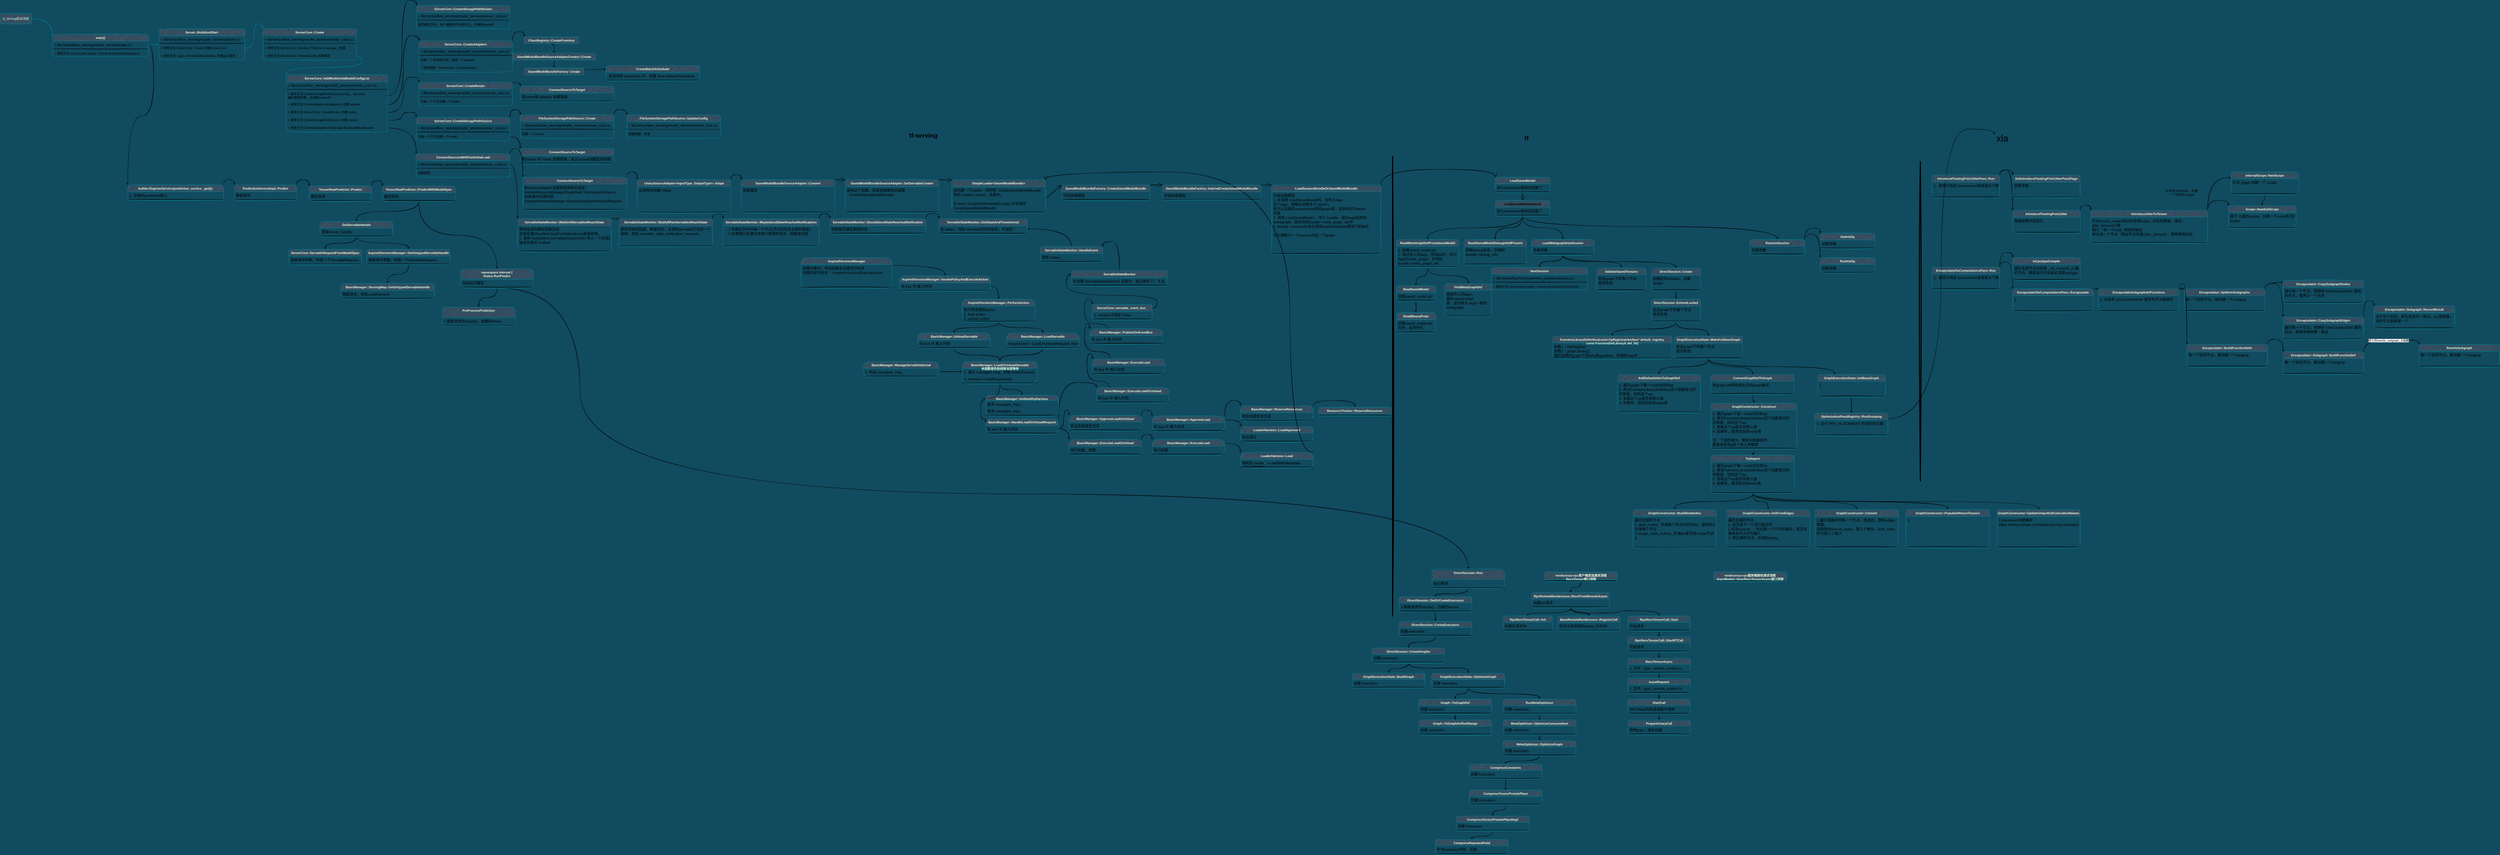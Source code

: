 <mxfile version="16.0.3" type="github">
  <diagram id="PrGpzekshYqfDAG1nMo7" name="Page-1">
    <mxGraphModel dx="1239" dy="392" grid="1" gridSize="10" guides="1" tooltips="1" connect="1" arrows="1" fold="1" page="1" pageScale="1" pageWidth="827" pageHeight="1169" background="#114B5F" math="0" shadow="0">
      <root>
        <mxCell id="0" />
        <mxCell id="1" parent="0" />
        <mxCell id="XRfPd4hgNfugNbcJPAJP-18" style="edgeStyle=orthogonalEdgeStyle;orthogonalLoop=1;jettySize=auto;html=1;exitX=0.5;exitY=1;exitDx=0;exitDy=0;sketch=1;curved=1;" parent="1" source="XRfPd4hgNfugNbcJPAJP-11" target="XRfPd4hgNfugNbcJPAJP-15" edge="1">
          <mxGeometry relative="1" as="geometry" />
        </mxCell>
        <mxCell id="XRfPd4hgNfugNbcJPAJP-11" value="GraphExecutionState::InitBaseGraph" style="swimlane;fontStyle=1;align=center;verticalAlign=top;childLayout=stackLayout;horizontal=1;startSize=26;horizontalStack=0;resizeParent=1;resizeParentMax=0;resizeLast=0;collapsible=1;marginBottom=0;fontColor=#E4FDE1;strokeColor=#028090;fillColor=#F45B69;sketch=1;rounded=1;" parent="1" vertex="1">
          <mxGeometry x="7870" y="1869.94" width="260" height="88" as="geometry" />
        </mxCell>
        <mxCell id="XRfPd4hgNfugNbcJPAJP-12" value="1." style="text;strokeColor=none;fillColor=none;align=left;verticalAlign=top;spacingLeft=4;spacingRight=4;overflow=hidden;rotatable=0;points=[[0,0.5],[1,0.5]];portConstraint=eastwest;fontSize=14;sketch=1;rounded=1;" parent="XRfPd4hgNfugNbcJPAJP-11" vertex="1">
          <mxGeometry y="26" width="260" height="54" as="geometry" />
        </mxCell>
        <mxCell id="XRfPd4hgNfugNbcJPAJP-13" value="" style="line;strokeWidth=1;fillColor=none;align=left;verticalAlign=middle;spacingTop=-1;spacingLeft=3;spacingRight=3;rotatable=0;labelPosition=right;points=[];portConstraint=eastwest;sketch=1;rounded=1;" parent="XRfPd4hgNfugNbcJPAJP-11" vertex="1">
          <mxGeometry y="80" width="260" height="8" as="geometry" />
        </mxCell>
        <mxCell id="7VLjD8cx6l6z5t2lMqxd-7" style="edgeStyle=orthogonalEdgeStyle;orthogonalLoop=1;jettySize=auto;html=1;exitX=1;exitY=0.5;exitDx=0;exitDy=0;fontSize=14;fontColor=#E4FDE1;strokeColor=#028090;fillColor=#F45B69;sketch=1;curved=1;" parent="1" source="7VLjD8cx6l6z5t2lMqxd-1" edge="1">
          <mxGeometry relative="1" as="geometry">
            <mxPoint x="1080" y="570" as="targetPoint" />
          </mxGeometry>
        </mxCell>
        <mxCell id="7VLjD8cx6l6z5t2lMqxd-1" value="tf_serving启动流程" style="whiteSpace=wrap;html=1;fillColor=#F45B69;strokeColor=#028090;fontColor=#E4FDE1;sketch=1;rounded=1;" parent="1" vertex="1">
          <mxGeometry x="880" y="480" width="120" height="40" as="geometry" />
        </mxCell>
        <mxCell id="7VLjD8cx6l6z5t2lMqxd-3" value="main()" style="swimlane;fontStyle=1;align=center;verticalAlign=top;childLayout=stackLayout;horizontal=1;startSize=26;horizontalStack=0;resizeParent=1;resizeParentMax=0;resizeLast=0;collapsible=1;marginBottom=0;fontColor=#E4FDE1;strokeColor=#028090;fillColor=#F45B69;sketch=1;rounded=1;" parent="1" vertex="1">
          <mxGeometry x="1081" y="560" width="369" height="86" as="geometry" />
        </mxCell>
        <mxCell id="7VLjD8cx6l6z5t2lMqxd-4" value="+ file:tensorflow_serving/model_servers/main.cc" style="text;strokeColor=none;fillColor=none;align=left;verticalAlign=top;spacingLeft=4;spacingRight=4;overflow=hidden;rotatable=0;points=[[0,0.5],[1,0.5]];portConstraint=eastwest;fontSize=14;sketch=1;rounded=1;" parent="7VLjD8cx6l6z5t2lMqxd-3" vertex="1">
          <mxGeometry y="26" width="369" height="26" as="geometry" />
        </mxCell>
        <mxCell id="7VLjD8cx6l6z5t2lMqxd-5" value="" style="line;strokeWidth=1;fillColor=none;align=left;verticalAlign=middle;spacingTop=-1;spacingLeft=3;spacingRight=3;rotatable=0;labelPosition=right;points=[];portConstraint=eastwest;sketch=1;rounded=1;" parent="7VLjD8cx6l6z5t2lMqxd-3" vertex="1">
          <mxGeometry y="52" width="369" height="8" as="geometry" />
        </mxCell>
        <mxCell id="7VLjD8cx6l6z5t2lMqxd-6" value="+ 调用方法:const auto&amp; status = server.BuildAndStart(options)" style="text;strokeColor=none;fillColor=none;align=left;verticalAlign=top;spacingLeft=4;spacingRight=4;overflow=hidden;rotatable=0;points=[[0,0.5],[1,0.5]];portConstraint=eastwest;sketch=1;rounded=1;" parent="7VLjD8cx6l6z5t2lMqxd-3" vertex="1">
          <mxGeometry y="60" width="369" height="26" as="geometry" />
        </mxCell>
        <mxCell id="7VLjD8cx6l6z5t2lMqxd-8" value="Server::BuildAndStart" style="swimlane;fontStyle=1;align=center;verticalAlign=top;childLayout=stackLayout;horizontal=1;startSize=26;horizontalStack=0;resizeParent=1;resizeParentMax=0;resizeLast=0;collapsible=1;marginBottom=0;fontColor=#E4FDE1;strokeColor=#028090;fillColor=#F45B69;sketch=1;rounded=1;" parent="1" vertex="1">
          <mxGeometry x="1490" y="539" width="330" height="120" as="geometry" />
        </mxCell>
        <mxCell id="7VLjD8cx6l6z5t2lMqxd-9" value="+ file:tensorflow_serving/model_servers/server.cc" style="text;strokeColor=none;fillColor=none;align=left;verticalAlign=top;spacingLeft=4;spacingRight=4;overflow=hidden;rotatable=0;points=[[0,0.5],[1,0.5]];portConstraint=eastwest;fontSize=14;sketch=1;rounded=1;" parent="7VLjD8cx6l6z5t2lMqxd-8" vertex="1">
          <mxGeometry y="26" width="330" height="26" as="geometry" />
        </mxCell>
        <mxCell id="7VLjD8cx6l6z5t2lMqxd-10" value="" style="line;strokeWidth=1;fillColor=none;align=left;verticalAlign=middle;spacingTop=-1;spacingLeft=3;spacingRight=3;rotatable=0;labelPosition=right;points=[];portConstraint=eastwest;sketch=1;rounded=1;" parent="7VLjD8cx6l6z5t2lMqxd-8" vertex="1">
          <mxGeometry y="52" width="330" height="8" as="geometry" />
        </mxCell>
        <mxCell id="7VLjD8cx6l6z5t2lMqxd-11" value="+ 调用方法:ServerCore::Create 创建ServerCore&#xa;" style="text;strokeColor=none;fillColor=none;align=left;verticalAlign=top;spacingLeft=4;spacingRight=4;overflow=hidden;rotatable=0;points=[[0,0.5],[1,0.5]];portConstraint=eastwest;sketch=1;rounded=1;" parent="7VLjD8cx6l6z5t2lMqxd-8" vertex="1">
          <mxGeometry y="60" width="330" height="30" as="geometry" />
        </mxCell>
        <mxCell id="7VLjD8cx6l6z5t2lMqxd-13" value="+ 调用方法:::grpc::ServerBuilder builder; 创建grpc服务&#xa;" style="text;strokeColor=none;fillColor=none;align=left;verticalAlign=top;spacingLeft=4;spacingRight=4;overflow=hidden;rotatable=0;points=[[0,0.5],[1,0.5]];portConstraint=eastwest;sketch=1;rounded=1;" parent="7VLjD8cx6l6z5t2lMqxd-8" vertex="1">
          <mxGeometry y="90" width="330" height="30" as="geometry" />
        </mxCell>
        <mxCell id="7VLjD8cx6l6z5t2lMqxd-12" style="edgeStyle=orthogonalEdgeStyle;orthogonalLoop=1;jettySize=auto;html=1;exitX=1;exitY=0.5;exitDx=0;exitDy=0;fontSize=14;fontColor=#E4FDE1;strokeColor=#028090;fillColor=#F45B69;sketch=1;curved=1;" parent="1" source="7VLjD8cx6l6z5t2lMqxd-4" target="7VLjD8cx6l6z5t2lMqxd-8" edge="1">
          <mxGeometry relative="1" as="geometry" />
        </mxCell>
        <mxCell id="7VLjD8cx6l6z5t2lMqxd-14" value="ServerCore::Create" style="swimlane;fontStyle=1;align=center;verticalAlign=top;childLayout=stackLayout;horizontal=1;startSize=26;horizontalStack=0;resizeParent=1;resizeParentMax=0;resizeLast=0;collapsible=1;marginBottom=0;fontColor=#E4FDE1;strokeColor=#028090;fillColor=#F45B69;sketch=1;rounded=1;" parent="1" vertex="1">
          <mxGeometry x="1890" y="539" width="360" height="120" as="geometry" />
        </mxCell>
        <mxCell id="7VLjD8cx6l6z5t2lMqxd-15" value="+ file:tensorflow_serving/model_servers/server_core.cc" style="text;strokeColor=none;fillColor=none;align=left;verticalAlign=top;spacingLeft=4;spacingRight=4;overflow=hidden;rotatable=0;points=[[0,0.5],[1,0.5]];portConstraint=eastwest;fontSize=14;sketch=1;rounded=1;" parent="7VLjD8cx6l6z5t2lMqxd-14" vertex="1">
          <mxGeometry y="26" width="360" height="26" as="geometry" />
        </mxCell>
        <mxCell id="7VLjD8cx6l6z5t2lMqxd-16" value="" style="line;strokeWidth=1;fillColor=none;align=left;verticalAlign=middle;spacingTop=-1;spacingLeft=3;spacingRight=3;rotatable=0;labelPosition=right;points=[];portConstraint=eastwest;sketch=1;rounded=1;" parent="7VLjD8cx6l6z5t2lMqxd-14" vertex="1">
          <mxGeometry y="52" width="360" height="8" as="geometry" />
        </mxCell>
        <mxCell id="7VLjD8cx6l6z5t2lMqxd-17" value="+ 调用方法:ServerCore::Initialize 为Server::manager_ 赋值" style="text;strokeColor=none;fillColor=none;align=left;verticalAlign=top;spacingLeft=4;spacingRight=4;overflow=hidden;rotatable=0;points=[[0,0.5],[1,0.5]];portConstraint=eastwest;sketch=1;rounded=1;" parent="7VLjD8cx6l6z5t2lMqxd-14" vertex="1">
          <mxGeometry y="60" width="360" height="30" as="geometry" />
        </mxCell>
        <mxCell id="7VLjD8cx6l6z5t2lMqxd-18" value="+ 调用方法:ServerCore::ReloadConfig 加载模型&#xa;" style="text;strokeColor=none;fillColor=none;align=left;verticalAlign=top;spacingLeft=4;spacingRight=4;overflow=hidden;rotatable=0;points=[[0,0.5],[1,0.5]];portConstraint=eastwest;sketch=1;rounded=1;" parent="7VLjD8cx6l6z5t2lMqxd-14" vertex="1">
          <mxGeometry y="90" width="360" height="30" as="geometry" />
        </mxCell>
        <mxCell id="7VLjD8cx6l6z5t2lMqxd-20" style="edgeStyle=orthogonalEdgeStyle;orthogonalLoop=1;jettySize=auto;html=1;exitX=1;exitY=0.5;exitDx=0;exitDy=0;entryX=0;entryY=0;entryDx=0;entryDy=0;fontSize=14;fontColor=#E4FDE1;strokeColor=#028090;fillColor=#F45B69;sketch=1;curved=1;" parent="1" source="7VLjD8cx6l6z5t2lMqxd-11" target="7VLjD8cx6l6z5t2lMqxd-14" edge="1">
          <mxGeometry relative="1" as="geometry" />
        </mxCell>
        <mxCell id="7VLjD8cx6l6z5t2lMqxd-21" value="ServerCore::AddModelsViaModelConfigList" style="swimlane;fontStyle=1;align=center;verticalAlign=top;childLayout=stackLayout;horizontal=1;startSize=26;horizontalStack=0;resizeParent=1;resizeParentMax=0;resizeLast=0;collapsible=1;marginBottom=0;fontColor=#E4FDE1;strokeColor=#028090;fillColor=#F45B69;textDirection=ltr;sketch=1;rounded=1;" parent="1" vertex="1">
          <mxGeometry x="1980" y="716" width="390" height="220" as="geometry" />
        </mxCell>
        <mxCell id="7VLjD8cx6l6z5t2lMqxd-22" value="+ file:tensorflow_serving/model_servers/server_core.cc" style="text;strokeColor=none;fillColor=none;align=left;verticalAlign=top;spacingLeft=4;spacingRight=4;overflow=hidden;rotatable=0;points=[[0,0.5],[1,0.5]];portConstraint=eastwest;fontSize=14;sketch=1;rounded=1;" parent="7VLjD8cx6l6z5t2lMqxd-21" vertex="1">
          <mxGeometry y="26" width="390" height="26" as="geometry" />
        </mxCell>
        <mxCell id="7VLjD8cx6l6z5t2lMqxd-23" value="" style="line;strokeWidth=1;fillColor=none;align=left;verticalAlign=middle;spacingTop=-1;spacingLeft=3;spacingRight=3;rotatable=0;labelPosition=right;points=[];portConstraint=eastwest;sketch=1;rounded=1;" parent="7VLjD8cx6l6z5t2lMqxd-21" vertex="1">
          <mxGeometry y="52" width="390" height="8" as="geometry" />
        </mxCell>
        <mxCell id="7VLjD8cx6l6z5t2lMqxd-24" value="+ 调用方法:CreateStoragePathRoutes(config_, &amp;routes) &#xa;遍历模型配置，存储到routes中" style="text;strokeColor=none;fillColor=none;align=left;verticalAlign=top;spacingLeft=4;spacingRight=4;overflow=hidden;rotatable=0;points=[[0,0.5],[1,0.5]];portConstraint=eastwest;sketch=1;rounded=1;" parent="7VLjD8cx6l6z5t2lMqxd-21" vertex="1">
          <mxGeometry y="60" width="390" height="40" as="geometry" />
        </mxCell>
        <mxCell id="7VLjD8cx6l6z5t2lMqxd-25" value="+ 调用方法:CreateAdapters(&amp;adapters) 创建 adapter&#xa;" style="text;strokeColor=none;fillColor=none;align=left;verticalAlign=top;spacingLeft=4;spacingRight=4;overflow=hidden;rotatable=0;points=[[0,0.5],[1,0.5]];portConstraint=eastwest;sketch=1;rounded=1;" parent="7VLjD8cx6l6z5t2lMqxd-21" vertex="1">
          <mxGeometry y="100" width="390" height="30" as="geometry" />
        </mxCell>
        <mxCell id="dCk6R9ICLmrbDj9FK-YA-19" value="+ 调用方法:ServerCore::CreateRouter 创建 router&#xa;" style="text;strokeColor=none;fillColor=none;align=left;verticalAlign=top;spacingLeft=4;spacingRight=4;overflow=hidden;rotatable=0;points=[[0,0.5],[1,0.5]];portConstraint=eastwest;sketch=1;rounded=1;" parent="7VLjD8cx6l6z5t2lMqxd-21" vertex="1">
          <mxGeometry y="130" width="390" height="30" as="geometry" />
        </mxCell>
        <mxCell id="7VLjD8cx6l6z5t2lMqxd-29" value="+ 调用方法:CreateStoragePathSource 创建 source&#xa;" style="text;strokeColor=none;fillColor=none;align=left;verticalAlign=top;spacingLeft=4;spacingRight=4;overflow=hidden;rotatable=0;points=[[0,0.5],[1,0.5]];portConstraint=eastwest;sketch=1;rounded=1;" parent="7VLjD8cx6l6z5t2lMqxd-21" vertex="1">
          <mxGeometry y="160" width="390" height="30" as="geometry" />
        </mxCell>
        <mxCell id="YM_fozctcXcM76W-yuVN-1" value="+ 调用方法:ConnectAdaptersToManagerAndAwaitModelLoads&#xa;" style="text;strokeColor=none;fillColor=none;align=left;verticalAlign=top;spacingLeft=4;spacingRight=4;overflow=hidden;rotatable=0;points=[[0,0.5],[1,0.5]];portConstraint=eastwest;sketch=1;rounded=1;" parent="7VLjD8cx6l6z5t2lMqxd-21" vertex="1">
          <mxGeometry y="190" width="390" height="30" as="geometry" />
        </mxCell>
        <mxCell id="7VLjD8cx6l6z5t2lMqxd-28" style="edgeStyle=orthogonalEdgeStyle;orthogonalLoop=1;jettySize=auto;html=1;exitX=1;exitY=0.5;exitDx=0;exitDy=0;entryX=0;entryY=0;entryDx=0;entryDy=0;fontSize=14;fontColor=#E4FDE1;strokeColor=#028090;fillColor=#F45B69;sketch=1;curved=1;" parent="1" source="7VLjD8cx6l6z5t2lMqxd-18" target="7VLjD8cx6l6z5t2lMqxd-21" edge="1">
          <mxGeometry relative="1" as="geometry" />
        </mxCell>
        <mxCell id="_vCM-VOk54q9y3RU52Ia-1" value="ServerCore::CreateStoragePathRoutes" style="swimlane;fontStyle=1;align=center;verticalAlign=top;childLayout=stackLayout;horizontal=1;startSize=26;horizontalStack=0;resizeParent=1;resizeParentMax=0;resizeLast=0;collapsible=1;marginBottom=0;fontColor=#E4FDE1;strokeColor=#028090;fillColor=#F45B69;sketch=1;rounded=1;" parent="1" vertex="1">
          <mxGeometry x="2481" y="449" width="360" height="90" as="geometry" />
        </mxCell>
        <mxCell id="_vCM-VOk54q9y3RU52Ia-2" value="+ file:tensorflow_serving/model_servers/server_core.cc" style="text;strokeColor=none;fillColor=none;align=left;verticalAlign=top;spacingLeft=4;spacingRight=4;overflow=hidden;rotatable=0;points=[[0,0.5],[1,0.5]];portConstraint=eastwest;fontSize=14;sketch=1;rounded=1;" parent="_vCM-VOk54q9y3RU52Ia-1" vertex="1">
          <mxGeometry y="26" width="360" height="26" as="geometry" />
        </mxCell>
        <mxCell id="_vCM-VOk54q9y3RU52Ia-3" value="" style="line;strokeWidth=1;fillColor=none;align=left;verticalAlign=middle;spacingTop=-1;spacingLeft=3;spacingRight=3;rotatable=0;labelPosition=right;points=[];portConstraint=eastwest;sketch=1;rounded=1;" parent="_vCM-VOk54q9y3RU52Ia-1" vertex="1">
          <mxGeometry y="52" width="360" height="8" as="geometry" />
        </mxCell>
        <mxCell id="_vCM-VOk54q9y3RU52Ia-4" value="遍历模型文件，每个模型的平台是什么，存储到route中" style="text;strokeColor=none;fillColor=none;align=left;verticalAlign=top;spacingLeft=4;spacingRight=4;overflow=hidden;rotatable=0;points=[[0,0.5],[1,0.5]];portConstraint=eastwest;sketch=1;rounded=1;" parent="_vCM-VOk54q9y3RU52Ia-1" vertex="1">
          <mxGeometry y="60" width="360" height="30" as="geometry" />
        </mxCell>
        <mxCell id="_vCM-VOk54q9y3RU52Ia-6" style="edgeStyle=orthogonalEdgeStyle;orthogonalLoop=1;jettySize=auto;html=1;exitX=1;exitY=0.5;exitDx=0;exitDy=0;entryX=0;entryY=0;entryDx=0;entryDy=0;sketch=1;curved=1;" parent="1" source="7VLjD8cx6l6z5t2lMqxd-24" target="_vCM-VOk54q9y3RU52Ia-1" edge="1">
          <mxGeometry relative="1" as="geometry" />
        </mxCell>
        <mxCell id="dCk6R9ICLmrbDj9FK-YA-5" style="edgeStyle=orthogonalEdgeStyle;orthogonalLoop=1;jettySize=auto;html=1;exitX=1;exitY=0;exitDx=0;exitDy=0;entryX=0;entryY=0;entryDx=0;entryDy=0;sketch=1;curved=1;" parent="1" source="_vCM-VOk54q9y3RU52Ia-7" target="dCk6R9ICLmrbDj9FK-YA-1" edge="1">
          <mxGeometry relative="1" as="geometry" />
        </mxCell>
        <mxCell id="_vCM-VOk54q9y3RU52Ia-7" value="ServerCore::CreateAdapters" style="swimlane;fontStyle=1;align=center;verticalAlign=top;childLayout=stackLayout;horizontal=1;startSize=26;horizontalStack=0;resizeParent=1;resizeParentMax=0;resizeLast=0;collapsible=1;marginBottom=0;fontColor=#E4FDE1;strokeColor=#028090;fillColor=#F45B69;sketch=1;rounded=1;" parent="1" vertex="1">
          <mxGeometry x="2490" y="585" width="360" height="120" as="geometry" />
        </mxCell>
        <mxCell id="_vCM-VOk54q9y3RU52Ia-8" value="+ file:tensorflow_serving/model_servers/server_core.cc" style="text;strokeColor=none;fillColor=none;align=left;verticalAlign=top;spacingLeft=4;spacingRight=4;overflow=hidden;rotatable=0;points=[[0,0.5],[1,0.5]];portConstraint=eastwest;fontSize=14;sketch=1;rounded=1;" parent="_vCM-VOk54q9y3RU52Ia-7" vertex="1">
          <mxGeometry y="26" width="360" height="26" as="geometry" />
        </mxCell>
        <mxCell id="_vCM-VOk54q9y3RU52Ia-9" value="" style="line;strokeWidth=1;fillColor=none;align=left;verticalAlign=middle;spacingTop=-1;spacingLeft=3;spacingRight=3;rotatable=0;labelPosition=right;points=[];portConstraint=eastwest;sketch=1;rounded=1;" parent="_vCM-VOk54q9y3RU52Ia-7" vertex="1">
          <mxGeometry y="52" width="360" height="8" as="geometry" />
        </mxCell>
        <mxCell id="_vCM-VOk54q9y3RU52Ia-11" value="为每一个支持的平台，创建一个adapter" style="text;strokeColor=none;fillColor=none;align=left;verticalAlign=top;spacingLeft=4;spacingRight=4;overflow=hidden;rotatable=0;points=[[0,0.5],[1,0.5]];portConstraint=eastwest;sketch=1;rounded=1;" parent="_vCM-VOk54q9y3RU52Ia-7" vertex="1">
          <mxGeometry y="60" width="360" height="30" as="geometry" />
        </mxCell>
        <mxCell id="_vCM-VOk54q9y3RU52Ia-10" value="+ 调用函数：ServerCore::CreateAdapter" style="text;strokeColor=none;fillColor=none;align=left;verticalAlign=top;spacingLeft=4;spacingRight=4;overflow=hidden;rotatable=0;points=[[0,0.5],[1,0.5]];portConstraint=eastwest;sketch=1;rounded=1;" parent="_vCM-VOk54q9y3RU52Ia-7" vertex="1">
          <mxGeometry y="90" width="360" height="30" as="geometry" />
        </mxCell>
        <mxCell id="_vCM-VOk54q9y3RU52Ia-12" style="edgeStyle=orthogonalEdgeStyle;orthogonalLoop=1;jettySize=auto;html=1;exitX=1;exitY=0.5;exitDx=0;exitDy=0;entryX=0;entryY=0;entryDx=0;entryDy=0;sketch=1;curved=1;" parent="1" source="7VLjD8cx6l6z5t2lMqxd-25" target="_vCM-VOk54q9y3RU52Ia-7" edge="1">
          <mxGeometry relative="1" as="geometry" />
        </mxCell>
        <mxCell id="dCk6R9ICLmrbDj9FK-YA-9" style="edgeStyle=orthogonalEdgeStyle;orthogonalLoop=1;jettySize=auto;html=1;exitX=0.5;exitY=1;exitDx=0;exitDy=0;entryX=0.5;entryY=0;entryDx=0;entryDy=0;sketch=1;curved=1;" parent="1" source="dCk6R9ICLmrbDj9FK-YA-1" target="dCk6R9ICLmrbDj9FK-YA-6" edge="1">
          <mxGeometry relative="1" as="geometry" />
        </mxCell>
        <mxCell id="dCk6R9ICLmrbDj9FK-YA-1" value="ClassRegistry::CreateFromAny" style="swimlane;fontStyle=1;align=center;verticalAlign=top;childLayout=stackLayout;horizontal=1;startSize=26;horizontalStack=0;resizeParent=1;resizeParentMax=0;resizeLast=0;collapsible=1;marginBottom=0;fontColor=#E4FDE1;strokeColor=#028090;fillColor=#F45B69;sketch=1;rounded=1;" parent="1" vertex="1" collapsed="1">
          <mxGeometry x="2895" y="570" width="210" height="26" as="geometry">
            <mxRectangle x="2895" y="780" width="360" height="60" as="alternateBounds" />
          </mxGeometry>
        </mxCell>
        <mxCell id="dCk6R9ICLmrbDj9FK-YA-2" value="找到conf对应的adapter factory，并进行创建" style="text;strokeColor=none;fillColor=none;align=left;verticalAlign=top;spacingLeft=4;spacingRight=4;overflow=hidden;rotatable=0;points=[[0,0.5],[1,0.5]];portConstraint=eastwest;fontSize=14;sketch=1;rounded=1;" parent="dCk6R9ICLmrbDj9FK-YA-1" vertex="1">
          <mxGeometry y="26" width="210" height="26" as="geometry" />
        </mxCell>
        <mxCell id="dCk6R9ICLmrbDj9FK-YA-3" value="" style="line;strokeWidth=1;fillColor=none;align=left;verticalAlign=middle;spacingTop=-1;spacingLeft=3;spacingRight=3;rotatable=0;labelPosition=right;points=[];portConstraint=eastwest;sketch=1;rounded=1;" parent="dCk6R9ICLmrbDj9FK-YA-1" vertex="1">
          <mxGeometry y="52" width="210" height="8" as="geometry" />
        </mxCell>
        <mxCell id="dCk6R9ICLmrbDj9FK-YA-13" style="edgeStyle=orthogonalEdgeStyle;orthogonalLoop=1;jettySize=auto;html=1;exitX=0.5;exitY=1;exitDx=0;exitDy=0;entryX=0.5;entryY=0;entryDx=0;entryDy=0;sketch=1;curved=1;" parent="1" source="dCk6R9ICLmrbDj9FK-YA-6" target="dCk6R9ICLmrbDj9FK-YA-10" edge="1">
          <mxGeometry relative="1" as="geometry" />
        </mxCell>
        <mxCell id="dCk6R9ICLmrbDj9FK-YA-6" value="SavedModelBundleSourceAdapterCreator::Create" style="swimlane;fontStyle=1;align=center;verticalAlign=top;childLayout=stackLayout;horizontal=1;startSize=26;horizontalStack=0;resizeParent=1;resizeParentMax=0;resizeLast=0;collapsible=1;marginBottom=0;fontColor=#E4FDE1;strokeColor=#028090;fillColor=#F45B69;sketch=1;rounded=1;" parent="1" vertex="1" collapsed="1">
          <mxGeometry x="2850" y="633" width="320" height="26" as="geometry">
            <mxRectangle x="2895" y="880" width="360" height="60" as="alternateBounds" />
          </mxGeometry>
        </mxCell>
        <mxCell id="dCk6R9ICLmrbDj9FK-YA-7" value="找到conf对应的adapter factory，并进行创建" style="text;strokeColor=none;fillColor=none;align=left;verticalAlign=top;spacingLeft=4;spacingRight=4;overflow=hidden;rotatable=0;points=[[0,0.5],[1,0.5]];portConstraint=eastwest;fontSize=14;sketch=1;rounded=1;" parent="dCk6R9ICLmrbDj9FK-YA-6" vertex="1">
          <mxGeometry y="26" width="320" height="26" as="geometry" />
        </mxCell>
        <mxCell id="dCk6R9ICLmrbDj9FK-YA-8" value="" style="line;strokeWidth=1;fillColor=none;align=left;verticalAlign=middle;spacingTop=-1;spacingLeft=3;spacingRight=3;rotatable=0;labelPosition=right;points=[];portConstraint=eastwest;sketch=1;rounded=1;" parent="dCk6R9ICLmrbDj9FK-YA-6" vertex="1">
          <mxGeometry y="52" width="320" height="8" as="geometry" />
        </mxCell>
        <mxCell id="dCk6R9ICLmrbDj9FK-YA-18" style="edgeStyle=orthogonalEdgeStyle;orthogonalLoop=1;jettySize=auto;html=1;exitX=1;exitY=0.25;exitDx=0;exitDy=0;entryX=0;entryY=0.25;entryDx=0;entryDy=0;sketch=1;curved=1;" parent="1" source="dCk6R9ICLmrbDj9FK-YA-10" target="dCk6R9ICLmrbDj9FK-YA-15" edge="1">
          <mxGeometry relative="1" as="geometry" />
        </mxCell>
        <mxCell id="dCk6R9ICLmrbDj9FK-YA-10" value="SavedModelBundleFactory::Create" style="swimlane;fontStyle=1;align=center;verticalAlign=top;childLayout=stackLayout;horizontal=1;startSize=26;horizontalStack=0;resizeParent=1;resizeParentMax=0;resizeLast=0;collapsible=1;marginBottom=0;fontColor=#E4FDE1;strokeColor=#028090;fillColor=#F45B69;sketch=1;rounded=1;" parent="1" vertex="1" collapsed="1">
          <mxGeometry x="2895" y="690" width="230" height="26" as="geometry">
            <mxRectangle x="2895" y="970" width="360" height="60" as="alternateBounds" />
          </mxGeometry>
        </mxCell>
        <mxCell id="dCk6R9ICLmrbDj9FK-YA-11" value="找到conf对应的adapter factory，并进行创建" style="text;strokeColor=none;fillColor=none;align=left;verticalAlign=top;spacingLeft=4;spacingRight=4;overflow=hidden;rotatable=0;points=[[0,0.5],[1,0.5]];portConstraint=eastwest;fontSize=14;sketch=1;rounded=1;" parent="dCk6R9ICLmrbDj9FK-YA-10" vertex="1">
          <mxGeometry y="26" width="230" height="26" as="geometry" />
        </mxCell>
        <mxCell id="dCk6R9ICLmrbDj9FK-YA-12" value="" style="line;strokeWidth=1;fillColor=none;align=left;verticalAlign=middle;spacingTop=-1;spacingLeft=3;spacingRight=3;rotatable=0;labelPosition=right;points=[];portConstraint=eastwest;sketch=1;rounded=1;" parent="dCk6R9ICLmrbDj9FK-YA-10" vertex="1">
          <mxGeometry y="52" width="230" height="8" as="geometry" />
        </mxCell>
        <mxCell id="dCk6R9ICLmrbDj9FK-YA-15" value="CreateBatchScheduler" style="swimlane;fontStyle=1;align=center;verticalAlign=top;childLayout=stackLayout;horizontal=1;startSize=26;horizontalStack=0;resizeParent=1;resizeParentMax=0;resizeLast=0;collapsible=1;marginBottom=0;fontColor=#E4FDE1;strokeColor=#028090;fillColor=#F45B69;sketch=1;rounded=1;" parent="1" vertex="1">
          <mxGeometry x="3210" y="680" width="360" height="60" as="geometry">
            <mxRectangle x="2900" y="1030" width="230" height="26" as="alternateBounds" />
          </mxGeometry>
        </mxCell>
        <mxCell id="dCk6R9ICLmrbDj9FK-YA-16" value=" 会调用到 tensorflow 中，创建 SharedBatchScheduler" style="text;strokeColor=none;fillColor=none;align=left;verticalAlign=top;spacingLeft=4;spacingRight=4;overflow=hidden;rotatable=0;points=[[0,0.5],[1,0.5]];portConstraint=eastwest;fontSize=14;sketch=1;rounded=1;" parent="dCk6R9ICLmrbDj9FK-YA-15" vertex="1">
          <mxGeometry y="26" width="360" height="26" as="geometry" />
        </mxCell>
        <mxCell id="dCk6R9ICLmrbDj9FK-YA-17" value="" style="line;strokeWidth=1;fillColor=none;align=left;verticalAlign=middle;spacingTop=-1;spacingLeft=3;spacingRight=3;rotatable=0;labelPosition=right;points=[];portConstraint=eastwest;sketch=1;rounded=1;" parent="dCk6R9ICLmrbDj9FK-YA-15" vertex="1">
          <mxGeometry y="52" width="360" height="8" as="geometry" />
        </mxCell>
        <mxCell id="dCk6R9ICLmrbDj9FK-YA-31" style="edgeStyle=orthogonalEdgeStyle;orthogonalLoop=1;jettySize=auto;html=1;exitX=1;exitY=0;exitDx=0;exitDy=0;entryX=0;entryY=0;entryDx=0;entryDy=0;sketch=1;curved=1;" parent="1" source="dCk6R9ICLmrbDj9FK-YA-21" target="dCk6R9ICLmrbDj9FK-YA-27" edge="1">
          <mxGeometry relative="1" as="geometry" />
        </mxCell>
        <mxCell id="dCk6R9ICLmrbDj9FK-YA-21" value="ServerCore::CreateRouter" style="swimlane;fontStyle=1;align=center;verticalAlign=top;childLayout=stackLayout;horizontal=1;startSize=26;horizontalStack=0;resizeParent=1;resizeParentMax=0;resizeLast=0;collapsible=1;marginBottom=0;fontColor=#E4FDE1;strokeColor=#028090;fillColor=#F45B69;sketch=1;rounded=1;" parent="1" vertex="1">
          <mxGeometry x="2490" y="745" width="360" height="90" as="geometry" />
        </mxCell>
        <mxCell id="dCk6R9ICLmrbDj9FK-YA-22" value="+ file:tensorflow_serving/model_servers/server_core.cc" style="text;strokeColor=none;fillColor=none;align=left;verticalAlign=top;spacingLeft=4;spacingRight=4;overflow=hidden;rotatable=0;points=[[0,0.5],[1,0.5]];portConstraint=eastwest;fontSize=14;sketch=1;rounded=1;" parent="dCk6R9ICLmrbDj9FK-YA-21" vertex="1">
          <mxGeometry y="26" width="360" height="26" as="geometry" />
        </mxCell>
        <mxCell id="dCk6R9ICLmrbDj9FK-YA-23" value="" style="line;strokeWidth=1;fillColor=none;align=left;verticalAlign=middle;spacingTop=-1;spacingLeft=3;spacingRight=3;rotatable=0;labelPosition=right;points=[];portConstraint=eastwest;sketch=1;rounded=1;" parent="dCk6R9ICLmrbDj9FK-YA-21" vertex="1">
          <mxGeometry y="52" width="360" height="8" as="geometry" />
        </mxCell>
        <mxCell id="dCk6R9ICLmrbDj9FK-YA-24" value="为每一个平台创建一个router" style="text;strokeColor=none;fillColor=none;align=left;verticalAlign=top;spacingLeft=4;spacingRight=4;overflow=hidden;rotatable=0;points=[[0,0.5],[1,0.5]];portConstraint=eastwest;sketch=1;rounded=1;" parent="dCk6R9ICLmrbDj9FK-YA-21" vertex="1">
          <mxGeometry y="60" width="360" height="30" as="geometry" />
        </mxCell>
        <mxCell id="dCk6R9ICLmrbDj9FK-YA-26" style="edgeStyle=orthogonalEdgeStyle;orthogonalLoop=1;jettySize=auto;html=1;exitX=1;exitY=0.5;exitDx=0;exitDy=0;entryX=0;entryY=0;entryDx=0;entryDy=0;sketch=1;curved=1;" parent="1" source="dCk6R9ICLmrbDj9FK-YA-19" target="dCk6R9ICLmrbDj9FK-YA-21" edge="1">
          <mxGeometry relative="1" as="geometry" />
        </mxCell>
        <mxCell id="dCk6R9ICLmrbDj9FK-YA-27" value="ConnectSourceToTarget" style="swimlane;fontStyle=1;align=center;verticalAlign=top;childLayout=stackLayout;horizontal=1;startSize=26;horizontalStack=0;resizeParent=1;resizeParentMax=0;resizeLast=0;collapsible=1;marginBottom=0;fontColor=#E4FDE1;strokeColor=#028090;fillColor=#F45B69;sketch=1;rounded=1;" parent="1" vertex="1">
          <mxGeometry x="2880" y="760" width="360" height="60" as="geometry" />
        </mxCell>
        <mxCell id="dCk6R9ICLmrbDj9FK-YA-28" value="把router和 adapter 创建链接" style="text;strokeColor=none;fillColor=none;align=left;verticalAlign=top;spacingLeft=4;spacingRight=4;overflow=hidden;rotatable=0;points=[[0,0.5],[1,0.5]];portConstraint=eastwest;fontSize=14;sketch=1;rounded=1;" parent="dCk6R9ICLmrbDj9FK-YA-27" vertex="1">
          <mxGeometry y="26" width="360" height="26" as="geometry" />
        </mxCell>
        <mxCell id="dCk6R9ICLmrbDj9FK-YA-29" value="" style="line;strokeWidth=1;fillColor=none;align=left;verticalAlign=middle;spacingTop=-1;spacingLeft=3;spacingRight=3;rotatable=0;labelPosition=right;points=[];portConstraint=eastwest;sketch=1;rounded=1;" parent="dCk6R9ICLmrbDj9FK-YA-27" vertex="1">
          <mxGeometry y="52" width="360" height="8" as="geometry" />
        </mxCell>
        <mxCell id="dCk6R9ICLmrbDj9FK-YA-50" style="edgeStyle=orthogonalEdgeStyle;orthogonalLoop=1;jettySize=auto;html=1;exitX=1;exitY=0;exitDx=0;exitDy=0;entryX=0;entryY=0;entryDx=0;entryDy=0;fontSize=15;sketch=1;curved=1;" parent="1" source="dCk6R9ICLmrbDj9FK-YA-41" target="dCk6R9ICLmrbDj9FK-YA-46" edge="1">
          <mxGeometry relative="1" as="geometry" />
        </mxCell>
        <mxCell id="dCk6R9ICLmrbDj9FK-YA-41" value="ServerCore::CreateStoragePathSource" style="swimlane;fontStyle=1;align=center;verticalAlign=top;childLayout=stackLayout;horizontal=1;startSize=26;horizontalStack=0;resizeParent=1;resizeParentMax=0;resizeLast=0;collapsible=1;marginBottom=0;fontColor=#E4FDE1;strokeColor=#028090;fillColor=#F45B69;sketch=1;rounded=1;" parent="1" vertex="1">
          <mxGeometry x="2480" y="880" width="360" height="90" as="geometry" />
        </mxCell>
        <mxCell id="dCk6R9ICLmrbDj9FK-YA-42" value="+ file:tensorflow_serving/model_servers/server_core.cc" style="text;strokeColor=none;fillColor=none;align=left;verticalAlign=top;spacingLeft=4;spacingRight=4;overflow=hidden;rotatable=0;points=[[0,0.5],[1,0.5]];portConstraint=eastwest;fontSize=14;sketch=1;rounded=1;" parent="dCk6R9ICLmrbDj9FK-YA-41" vertex="1">
          <mxGeometry y="26" width="360" height="26" as="geometry" />
        </mxCell>
        <mxCell id="dCk6R9ICLmrbDj9FK-YA-43" value="" style="line;strokeWidth=1;fillColor=none;align=left;verticalAlign=middle;spacingTop=-1;spacingLeft=3;spacingRight=3;rotatable=0;labelPosition=right;points=[];portConstraint=eastwest;sketch=1;rounded=1;" parent="dCk6R9ICLmrbDj9FK-YA-41" vertex="1">
          <mxGeometry y="52" width="360" height="8" as="geometry" />
        </mxCell>
        <mxCell id="dCk6R9ICLmrbDj9FK-YA-44" value="为每一个平台创建一个router" style="text;strokeColor=none;fillColor=none;align=left;verticalAlign=top;spacingLeft=4;spacingRight=4;overflow=hidden;rotatable=0;points=[[0,0.5],[1,0.5]];portConstraint=eastwest;sketch=1;rounded=1;" parent="dCk6R9ICLmrbDj9FK-YA-41" vertex="1">
          <mxGeometry y="60" width="360" height="30" as="geometry" />
        </mxCell>
        <mxCell id="dCk6R9ICLmrbDj9FK-YA-45" style="edgeStyle=orthogonalEdgeStyle;orthogonalLoop=1;jettySize=auto;html=1;exitX=1;exitY=0.5;exitDx=0;exitDy=0;entryX=0;entryY=0;entryDx=0;entryDy=0;fontSize=15;sketch=1;curved=1;" parent="1" source="7VLjD8cx6l6z5t2lMqxd-29" target="dCk6R9ICLmrbDj9FK-YA-41" edge="1">
          <mxGeometry relative="1" as="geometry" />
        </mxCell>
        <mxCell id="dCk6R9ICLmrbDj9FK-YA-55" style="edgeStyle=orthogonalEdgeStyle;orthogonalLoop=1;jettySize=auto;html=1;exitX=1;exitY=0;exitDx=0;exitDy=0;entryX=0;entryY=0;entryDx=0;entryDy=0;fontSize=15;sketch=1;curved=1;" parent="1" source="dCk6R9ICLmrbDj9FK-YA-46" target="dCk6R9ICLmrbDj9FK-YA-51" edge="1">
          <mxGeometry relative="1" as="geometry" />
        </mxCell>
        <mxCell id="dCk6R9ICLmrbDj9FK-YA-46" value="FileSystemStoragePathSource::Create" style="swimlane;fontStyle=1;align=center;verticalAlign=top;childLayout=stackLayout;horizontal=1;startSize=26;horizontalStack=0;resizeParent=1;resizeParentMax=0;resizeLast=0;collapsible=1;marginBottom=0;fontColor=#E4FDE1;strokeColor=#028090;fillColor=#F45B69;sketch=1;rounded=1;" parent="1" vertex="1">
          <mxGeometry x="2880" y="870" width="360" height="90" as="geometry" />
        </mxCell>
        <mxCell id="dCk6R9ICLmrbDj9FK-YA-47" value="+ file:tensorflow_serving/model_servers/server_core.cc" style="text;strokeColor=none;fillColor=none;align=left;verticalAlign=top;spacingLeft=4;spacingRight=4;overflow=hidden;rotatable=0;points=[[0,0.5],[1,0.5]];portConstraint=eastwest;fontSize=14;sketch=1;rounded=1;" parent="dCk6R9ICLmrbDj9FK-YA-46" vertex="1">
          <mxGeometry y="26" width="360" height="26" as="geometry" />
        </mxCell>
        <mxCell id="dCk6R9ICLmrbDj9FK-YA-48" value="" style="line;strokeWidth=1;fillColor=none;align=left;verticalAlign=middle;spacingTop=-1;spacingLeft=3;spacingRight=3;rotatable=0;labelPosition=right;points=[];portConstraint=eastwest;sketch=1;rounded=1;" parent="dCk6R9ICLmrbDj9FK-YA-46" vertex="1">
          <mxGeometry y="52" width="360" height="8" as="geometry" />
        </mxCell>
        <mxCell id="dCk6R9ICLmrbDj9FK-YA-49" value="创建一个source" style="text;strokeColor=none;fillColor=none;align=left;verticalAlign=top;spacingLeft=4;spacingRight=4;overflow=hidden;rotatable=0;points=[[0,0.5],[1,0.5]];portConstraint=eastwest;sketch=1;rounded=1;" parent="dCk6R9ICLmrbDj9FK-YA-46" vertex="1">
          <mxGeometry y="60" width="360" height="30" as="geometry" />
        </mxCell>
        <mxCell id="dCk6R9ICLmrbDj9FK-YA-51" value="FileSystemStoragePathSource::UpdateConfig" style="swimlane;fontStyle=1;align=center;verticalAlign=top;childLayout=stackLayout;horizontal=1;startSize=26;horizontalStack=0;resizeParent=1;resizeParentMax=0;resizeLast=0;collapsible=1;marginBottom=0;fontColor=#E4FDE1;strokeColor=#028090;fillColor=#F45B69;sketch=1;rounded=1;" parent="1" vertex="1">
          <mxGeometry x="3290" y="870" width="360" height="90" as="geometry" />
        </mxCell>
        <mxCell id="dCk6R9ICLmrbDj9FK-YA-52" value="+ file:tensorflow_serving/model_servers/server_core.cc" style="text;strokeColor=none;fillColor=none;align=left;verticalAlign=top;spacingLeft=4;spacingRight=4;overflow=hidden;rotatable=0;points=[[0,0.5],[1,0.5]];portConstraint=eastwest;fontSize=14;sketch=1;rounded=1;" parent="dCk6R9ICLmrbDj9FK-YA-51" vertex="1">
          <mxGeometry y="26" width="360" height="26" as="geometry" />
        </mxCell>
        <mxCell id="dCk6R9ICLmrbDj9FK-YA-53" value="" style="line;strokeWidth=1;fillColor=none;align=left;verticalAlign=middle;spacingTop=-1;spacingLeft=3;spacingRight=3;rotatable=0;labelPosition=right;points=[];portConstraint=eastwest;sketch=1;rounded=1;" parent="dCk6R9ICLmrbDj9FK-YA-51" vertex="1">
          <mxGeometry y="52" width="360" height="8" as="geometry" />
        </mxCell>
        <mxCell id="dCk6R9ICLmrbDj9FK-YA-54" value="根据配置，检查" style="text;strokeColor=none;fillColor=none;align=left;verticalAlign=top;spacingLeft=4;spacingRight=4;overflow=hidden;rotatable=0;points=[[0,0.5],[1,0.5]];portConstraint=eastwest;sketch=1;rounded=1;" parent="dCk6R9ICLmrbDj9FK-YA-51" vertex="1">
          <mxGeometry y="60" width="360" height="30" as="geometry" />
        </mxCell>
        <mxCell id="IDQqBIuwwPl8-B0MRad7-1" value="ConnectSourceToTarget" style="swimlane;fontStyle=1;align=center;verticalAlign=top;childLayout=stackLayout;horizontal=1;startSize=26;horizontalStack=0;resizeParent=1;resizeParentMax=0;resizeLast=0;collapsible=1;marginBottom=0;fontColor=#E4FDE1;strokeColor=#028090;fillColor=#F45B69;sketch=1;rounded=1;" parent="1" vertex="1">
          <mxGeometry x="2880" y="1000" width="360" height="60" as="geometry" />
        </mxCell>
        <mxCell id="IDQqBIuwwPl8-B0MRad7-2" value="把source 和 router 创建链接，会让source创建监控线程" style="text;strokeColor=none;fillColor=none;align=left;verticalAlign=top;spacingLeft=4;spacingRight=4;overflow=hidden;rotatable=0;points=[[0,0.5],[1,0.5]];portConstraint=eastwest;fontSize=14;sketch=1;rounded=1;" parent="IDQqBIuwwPl8-B0MRad7-1" vertex="1">
          <mxGeometry y="26" width="360" height="26" as="geometry" />
        </mxCell>
        <mxCell id="IDQqBIuwwPl8-B0MRad7-3" value="" style="line;strokeWidth=1;fillColor=none;align=left;verticalAlign=middle;spacingTop=-1;spacingLeft=3;spacingRight=3;rotatable=0;labelPosition=right;points=[];portConstraint=eastwest;sketch=1;rounded=1;" parent="IDQqBIuwwPl8-B0MRad7-1" vertex="1">
          <mxGeometry y="52" width="360" height="8" as="geometry" />
        </mxCell>
        <mxCell id="IDQqBIuwwPl8-B0MRad7-4" style="edgeStyle=orthogonalEdgeStyle;orthogonalLoop=1;jettySize=auto;html=1;exitX=1;exitY=0.5;exitDx=0;exitDy=0;entryX=0;entryY=0;entryDx=0;entryDy=0;sketch=1;curved=1;" parent="1" source="dCk6R9ICLmrbDj9FK-YA-44" target="IDQqBIuwwPl8-B0MRad7-1" edge="1">
          <mxGeometry relative="1" as="geometry" />
        </mxCell>
        <mxCell id="YM_fozctcXcM76W-yuVN-10" style="edgeStyle=orthogonalEdgeStyle;orthogonalLoop=1;jettySize=auto;html=1;exitX=1;exitY=0;exitDx=0;exitDy=0;entryX=0;entryY=0;entryDx=0;entryDy=0;sketch=1;curved=1;" parent="1" source="YM_fozctcXcM76W-yuVN-2" target="YM_fozctcXcM76W-yuVN-7" edge="1">
          <mxGeometry relative="1" as="geometry" />
        </mxCell>
        <mxCell id="YM_fozctcXcM76W-yuVN-2" value="ConnectSourcesWithFastInitialLoad" style="swimlane;fontStyle=1;align=center;verticalAlign=top;childLayout=stackLayout;horizontal=1;startSize=26;horizontalStack=0;resizeParent=1;resizeParentMax=0;resizeLast=0;collapsible=1;marginBottom=0;fontColor=#E4FDE1;strokeColor=#028090;fillColor=#F45B69;sketch=1;rounded=1;" parent="1" vertex="1">
          <mxGeometry x="2480" y="1020" width="360" height="90" as="geometry" />
        </mxCell>
        <mxCell id="YM_fozctcXcM76W-yuVN-3" value="+ file:tensorflow_serving/model_servers/server_core.cc" style="text;strokeColor=none;fillColor=none;align=left;verticalAlign=top;spacingLeft=4;spacingRight=4;overflow=hidden;rotatable=0;points=[[0,0.5],[1,0.5]];portConstraint=eastwest;fontSize=14;sketch=1;rounded=1;" parent="YM_fozctcXcM76W-yuVN-2" vertex="1">
          <mxGeometry y="26" width="360" height="26" as="geometry" />
        </mxCell>
        <mxCell id="YM_fozctcXcM76W-yuVN-4" value="" style="line;strokeWidth=1;fillColor=none;align=left;verticalAlign=middle;spacingTop=-1;spacingLeft=3;spacingRight=3;rotatable=0;labelPosition=right;points=[];portConstraint=eastwest;sketch=1;rounded=1;" parent="YM_fozctcXcM76W-yuVN-2" vertex="1">
          <mxGeometry y="52" width="360" height="8" as="geometry" />
        </mxCell>
        <mxCell id="YM_fozctcXcM76W-yuVN-5" value="加载模型" style="text;strokeColor=none;fillColor=none;align=left;verticalAlign=top;spacingLeft=4;spacingRight=4;overflow=hidden;rotatable=0;points=[[0,0.5],[1,0.5]];portConstraint=eastwest;sketch=1;rounded=1;" parent="YM_fozctcXcM76W-yuVN-2" vertex="1">
          <mxGeometry y="60" width="360" height="30" as="geometry" />
        </mxCell>
        <mxCell id="YM_fozctcXcM76W-yuVN-6" style="edgeStyle=orthogonalEdgeStyle;orthogonalLoop=1;jettySize=auto;html=1;exitX=1;exitY=0.5;exitDx=0;exitDy=0;entryX=0;entryY=0;entryDx=0;entryDy=0;sketch=1;curved=1;" parent="1" source="YM_fozctcXcM76W-yuVN-1" target="YM_fozctcXcM76W-yuVN-2" edge="1">
          <mxGeometry relative="1" as="geometry" />
        </mxCell>
        <mxCell id="bk8sCo7WA0NmSHZL8ZVe-4" style="edgeStyle=orthogonalEdgeStyle;orthogonalLoop=1;jettySize=auto;html=1;exitX=1;exitY=0;exitDx=0;exitDy=0;entryX=0;entryY=0;entryDx=0;entryDy=0;sketch=1;curved=1;" parent="1" source="YM_fozctcXcM76W-yuVN-7" target="bk8sCo7WA0NmSHZL8ZVe-1" edge="1">
          <mxGeometry relative="1" as="geometry" />
        </mxCell>
        <mxCell id="YM_fozctcXcM76W-yuVN-7" value="ConnectSourceToTarget" style="swimlane;fontStyle=1;align=center;verticalAlign=top;childLayout=stackLayout;horizontal=1;startSize=26;horizontalStack=0;resizeParent=1;resizeParentMax=0;resizeLast=0;collapsible=1;marginBottom=0;fontColor=#E4FDE1;strokeColor=#028090;fillColor=#F45B69;sketch=1;rounded=1;" parent="1" vertex="1">
          <mxGeometry x="2890" y="1110" width="400" height="128" as="geometry" />
        </mxCell>
        <mxCell id="YM_fozctcXcM76W-yuVN-8" value="给SourceAdapter设置的回调其实就是：&#xa;AspiredVersionsManagerTargetImpl::SetAspiredVersions&#xa;但是最终回调的是:&#xa;AspiredVersionsManager::EnqueueAspiredVersionsRequest" style="text;strokeColor=none;fillColor=none;align=left;verticalAlign=top;spacingLeft=4;spacingRight=4;overflow=hidden;rotatable=0;points=[[0,0.5],[1,0.5]];portConstraint=eastwest;fontSize=14;sketch=1;rounded=1;" parent="YM_fozctcXcM76W-yuVN-7" vertex="1">
          <mxGeometry y="26" width="400" height="94" as="geometry" />
        </mxCell>
        <mxCell id="YM_fozctcXcM76W-yuVN-9" value="" style="line;strokeWidth=1;fillColor=none;align=left;verticalAlign=middle;spacingTop=-1;spacingLeft=3;spacingRight=3;rotatable=0;labelPosition=right;points=[];portConstraint=eastwest;sketch=1;rounded=1;" parent="YM_fozctcXcM76W-yuVN-7" vertex="1">
          <mxGeometry y="120" width="400" height="8" as="geometry" />
        </mxCell>
        <mxCell id="XMyBXwcXnTtEF9S07rA3-8" style="edgeStyle=orthogonalEdgeStyle;orthogonalLoop=1;jettySize=auto;html=1;exitX=1;exitY=0;exitDx=0;exitDy=0;entryX=0;entryY=0;entryDx=0;entryDy=0;sketch=1;curved=1;" parent="1" source="XMyBXwcXnTtEF9S07rA3-1" target="XMyBXwcXnTtEF9S07rA3-5" edge="1">
          <mxGeometry relative="1" as="geometry" />
        </mxCell>
        <mxCell id="XMyBXwcXnTtEF9S07rA3-1" value="ServableStateMonitor::WaitUntilServablesReachState" style="swimlane;fontStyle=1;align=center;verticalAlign=top;childLayout=stackLayout;horizontal=1;startSize=26;horizontalStack=0;resizeParent=1;resizeParentMax=0;resizeLast=0;collapsible=1;marginBottom=0;fontColor=#E4FDE1;strokeColor=#028090;fillColor=#F45B69;sketch=1;rounded=1;" parent="1" vertex="1">
          <mxGeometry x="2870" y="1270" width="360" height="128" as="geometry" />
        </mxCell>
        <mxCell id="XMyBXwcXnTtEF9S07rA3-2" value="等待全部的模型加载完成&#xa;这里会通过notified.WaitForNotification()直接死等。&#xa;1. 调用 NotifyWhenServablesReachState 传入一个回调函数，&#xa;触发死等的 notified &#xa;" style="text;strokeColor=none;fillColor=none;align=left;verticalAlign=top;spacingLeft=4;spacingRight=4;overflow=hidden;rotatable=0;points=[[0,0.5],[1,0.5]];portConstraint=eastwest;fontSize=14;sketch=1;rounded=1;" parent="XMyBXwcXnTtEF9S07rA3-1" vertex="1">
          <mxGeometry y="26" width="360" height="94" as="geometry" />
        </mxCell>
        <mxCell id="XMyBXwcXnTtEF9S07rA3-3" value="" style="line;strokeWidth=1;fillColor=none;align=left;verticalAlign=middle;spacingTop=-1;spacingLeft=3;spacingRight=3;rotatable=0;labelPosition=right;points=[];portConstraint=eastwest;sketch=1;rounded=1;" parent="XMyBXwcXnTtEF9S07rA3-1" vertex="1">
          <mxGeometry y="120" width="360" height="8" as="geometry" />
        </mxCell>
        <mxCell id="XMyBXwcXnTtEF9S07rA3-4" style="edgeStyle=orthogonalEdgeStyle;orthogonalLoop=1;jettySize=auto;html=1;exitX=1;exitY=0.5;exitDx=0;exitDy=0;entryX=0;entryY=0;entryDx=0;entryDy=0;sketch=1;curved=1;" parent="1" source="YM_fozctcXcM76W-yuVN-3" target="XMyBXwcXnTtEF9S07rA3-1" edge="1">
          <mxGeometry relative="1" as="geometry" />
        </mxCell>
        <mxCell id="XMyBXwcXnTtEF9S07rA3-12" style="edgeStyle=orthogonalEdgeStyle;orthogonalLoop=1;jettySize=auto;html=1;exitX=1;exitY=0;exitDx=0;exitDy=0;entryX=0;entryY=0;entryDx=0;entryDy=0;sketch=1;curved=1;" parent="1" source="XMyBXwcXnTtEF9S07rA3-5" target="XMyBXwcXnTtEF9S07rA3-9" edge="1">
          <mxGeometry relative="1" as="geometry" />
        </mxCell>
        <mxCell id="XMyBXwcXnTtEF9S07rA3-5" value="ServableStateMonitor::NotifyWhenServablesReachState" style="swimlane;fontStyle=1;align=center;verticalAlign=top;childLayout=stackLayout;horizontal=1;startSize=26;horizontalStack=0;resizeParent=1;resizeParentMax=0;resizeLast=0;collapsible=1;marginBottom=0;fontColor=#E4FDE1;strokeColor=#028090;fillColor=#F45B69;sketch=1;rounded=1;" parent="1" vertex="1">
          <mxGeometry x="3260" y="1270" width="360" height="108" as="geometry" />
        </mxCell>
        <mxCell id="XMyBXwcXnTtEF9S07rA3-6" value="把传进来的回调，期望状态，全部的servable打包成一个&#xa;结构，放到 servable_state_notification_requests_" style="text;strokeColor=none;fillColor=none;align=left;verticalAlign=top;spacingLeft=4;spacingRight=4;overflow=hidden;rotatable=0;points=[[0,0.5],[1,0.5]];portConstraint=eastwest;fontSize=14;sketch=1;rounded=1;" parent="XMyBXwcXnTtEF9S07rA3-5" vertex="1">
          <mxGeometry y="26" width="360" height="74" as="geometry" />
        </mxCell>
        <mxCell id="XMyBXwcXnTtEF9S07rA3-7" value="" style="line;strokeWidth=1;fillColor=none;align=left;verticalAlign=middle;spacingTop=-1;spacingLeft=3;spacingRight=3;rotatable=0;labelPosition=right;points=[];portConstraint=eastwest;sketch=1;rounded=1;" parent="XMyBXwcXnTtEF9S07rA3-5" vertex="1">
          <mxGeometry y="100" width="360" height="8" as="geometry" />
        </mxCell>
        <mxCell id="XMyBXwcXnTtEF9S07rA3-16" style="edgeStyle=orthogonalEdgeStyle;orthogonalLoop=1;jettySize=auto;html=1;exitX=1;exitY=0;exitDx=0;exitDy=0;entryX=0;entryY=0;entryDx=0;entryDy=0;sketch=1;curved=1;" parent="1" source="XMyBXwcXnTtEF9S07rA3-9" target="XMyBXwcXnTtEF9S07rA3-13" edge="1">
          <mxGeometry relative="1" as="geometry" />
        </mxCell>
        <mxCell id="XMyBXwcXnTtEF9S07rA3-9" value="ServableStateMonitor::MaybeSendStateReachedNotifications" style="swimlane;fontStyle=1;align=center;verticalAlign=top;childLayout=stackLayout;horizontal=1;startSize=26;horizontalStack=0;resizeParent=1;resizeParentMax=0;resizeLast=0;collapsible=1;marginBottom=0;fontColor=#E4FDE1;strokeColor=#028090;fillColor=#F45B69;sketch=1;rounded=1;" parent="1" vertex="1">
          <mxGeometry x="3660" y="1270" width="370" height="108" as="geometry" />
        </mxCell>
        <mxCell id="XMyBXwcXnTtEF9S07rA3-10" value="    // 判断队列中的每一个节点(节点内包含全部的模型)&#xa;    // 如果都已经满足使用方期望的状态，就触发回调" style="text;strokeColor=none;fillColor=none;align=left;verticalAlign=top;spacingLeft=4;spacingRight=4;overflow=hidden;rotatable=0;points=[[0,0.5],[1,0.5]];portConstraint=eastwest;fontSize=14;sketch=1;rounded=1;" parent="XMyBXwcXnTtEF9S07rA3-9" vertex="1">
          <mxGeometry y="26" width="370" height="74" as="geometry" />
        </mxCell>
        <mxCell id="XMyBXwcXnTtEF9S07rA3-11" value="" style="line;strokeWidth=1;fillColor=none;align=left;verticalAlign=middle;spacingTop=-1;spacingLeft=3;spacingRight=3;rotatable=0;labelPosition=right;points=[];portConstraint=eastwest;sketch=1;rounded=1;" parent="XMyBXwcXnTtEF9S07rA3-9" vertex="1">
          <mxGeometry y="100" width="370" height="8" as="geometry" />
        </mxCell>
        <mxCell id="XMyBXwcXnTtEF9S07rA3-20" style="edgeStyle=orthogonalEdgeStyle;orthogonalLoop=1;jettySize=auto;html=1;exitX=1;exitY=0;exitDx=0;exitDy=0;entryX=0;entryY=0;entryDx=0;entryDy=0;sketch=1;curved=1;" parent="1" source="XMyBXwcXnTtEF9S07rA3-13" target="XMyBXwcXnTtEF9S07rA3-17" edge="1">
          <mxGeometry relative="1" as="geometry" />
        </mxCell>
        <mxCell id="XMyBXwcXnTtEF9S07rA3-13" value="ServableStateMonitor::ShouldSendStateReachedNotification" style="swimlane;fontStyle=1;align=center;verticalAlign=top;childLayout=stackLayout;horizontal=1;startSize=26;horizontalStack=0;resizeParent=1;resizeParentMax=0;resizeLast=0;collapsible=1;marginBottom=0;fontColor=#E4FDE1;strokeColor=#028090;fillColor=#F45B69;sketch=1;rounded=1;" parent="1" vertex="1">
          <mxGeometry x="4070" y="1270" width="370" height="60" as="geometry" />
        </mxCell>
        <mxCell id="XMyBXwcXnTtEF9S07rA3-14" value="判断是否满足期望状态" style="text;strokeColor=none;fillColor=none;align=left;verticalAlign=top;spacingLeft=4;spacingRight=4;overflow=hidden;rotatable=0;points=[[0,0.5],[1,0.5]];portConstraint=eastwest;fontSize=14;sketch=1;rounded=1;" parent="XMyBXwcXnTtEF9S07rA3-13" vertex="1">
          <mxGeometry y="26" width="370" height="26" as="geometry" />
        </mxCell>
        <mxCell id="XMyBXwcXnTtEF9S07rA3-15" value="" style="line;strokeWidth=1;fillColor=none;align=left;verticalAlign=middle;spacingTop=-1;spacingLeft=3;spacingRight=3;rotatable=0;labelPosition=right;points=[];portConstraint=eastwest;sketch=1;rounded=1;" parent="XMyBXwcXnTtEF9S07rA3-13" vertex="1">
          <mxGeometry y="52" width="370" height="8" as="geometry" />
        </mxCell>
        <mxCell id="XMyBXwcXnTtEF9S07rA3-17" value="ServableStateMonitor::GetStateAndTimeInternal" style="swimlane;fontStyle=1;align=center;verticalAlign=top;childLayout=stackLayout;horizontal=1;startSize=26;horizontalStack=0;resizeParent=1;resizeParentMax=0;resizeLast=0;collapsible=1;marginBottom=0;fontColor=#E4FDE1;strokeColor=#028090;fillColor=#F45B69;sketch=1;rounded=1;" parent="1" vertex="1">
          <mxGeometry x="4490" y="1270" width="340" height="60" as="geometry" />
        </mxCell>
        <mxCell id="XMyBXwcXnTtEF9S07rA3-18" value="在 states_ 找到 servable对应的状态，并返回" style="text;strokeColor=none;fillColor=none;align=left;verticalAlign=top;spacingLeft=4;spacingRight=4;overflow=hidden;rotatable=0;points=[[0,0.5],[1,0.5]];portConstraint=eastwest;fontSize=14;sketch=1;rounded=1;" parent="XMyBXwcXnTtEF9S07rA3-17" vertex="1">
          <mxGeometry y="26" width="340" height="26" as="geometry" />
        </mxCell>
        <mxCell id="XMyBXwcXnTtEF9S07rA3-19" value="" style="line;strokeWidth=1;fillColor=none;align=left;verticalAlign=middle;spacingTop=-1;spacingLeft=3;spacingRight=3;rotatable=0;labelPosition=right;points=[];portConstraint=eastwest;sketch=1;rounded=1;" parent="XMyBXwcXnTtEF9S07rA3-17" vertex="1">
          <mxGeometry y="52" width="340" height="8" as="geometry" />
        </mxCell>
        <mxCell id="XMyBXwcXnTtEF9S07rA3-24" style="edgeStyle=orthogonalEdgeStyle;orthogonalLoop=1;jettySize=auto;html=1;exitX=0.5;exitY=0;exitDx=0;exitDy=0;entryX=1;entryY=0.5;entryDx=0;entryDy=0;sketch=1;curved=1;" parent="1" source="XMyBXwcXnTtEF9S07rA3-21" target="XMyBXwcXnTtEF9S07rA3-18" edge="1">
          <mxGeometry relative="1" as="geometry" />
        </mxCell>
        <mxCell id="XMyBXwcXnTtEF9S07rA3-21" value="ServableStateMonitor::HandleEvent" style="swimlane;fontStyle=1;align=center;verticalAlign=top;childLayout=stackLayout;horizontal=1;startSize=26;horizontalStack=0;resizeParent=1;resizeParentMax=0;resizeLast=0;collapsible=1;marginBottom=0;fontColor=#E4FDE1;strokeColor=#028090;fillColor=#F45B69;sketch=1;rounded=1;" parent="1" vertex="1">
          <mxGeometry x="4880" y="1378" width="240" height="60" as="geometry" />
        </mxCell>
        <mxCell id="XMyBXwcXnTtEF9S07rA3-22" value="更新 states_" style="text;strokeColor=none;fillColor=none;align=left;verticalAlign=top;spacingLeft=4;spacingRight=4;overflow=hidden;rotatable=0;points=[[0,0.5],[1,0.5]];portConstraint=eastwest;fontSize=14;sketch=1;rounded=1;" parent="XMyBXwcXnTtEF9S07rA3-21" vertex="1">
          <mxGeometry y="26" width="240" height="26" as="geometry" />
        </mxCell>
        <mxCell id="XMyBXwcXnTtEF9S07rA3-23" value="" style="line;strokeWidth=1;fillColor=none;align=left;verticalAlign=middle;spacingTop=-1;spacingLeft=3;spacingRight=3;rotatable=0;labelPosition=right;points=[];portConstraint=eastwest;sketch=1;rounded=1;" parent="XMyBXwcXnTtEF9S07rA3-21" vertex="1">
          <mxGeometry y="52" width="240" height="8" as="geometry" />
        </mxCell>
        <mxCell id="cN6cCzqRIcExapVpUmXs-4" style="edgeStyle=orthogonalEdgeStyle;orthogonalLoop=1;jettySize=auto;html=1;exitX=0.5;exitY=0;exitDx=0;exitDy=0;entryX=1;entryY=0;entryDx=0;entryDy=0;sketch=1;curved=1;" parent="1" source="cN6cCzqRIcExapVpUmXs-1" target="XMyBXwcXnTtEF9S07rA3-21" edge="1">
          <mxGeometry relative="1" as="geometry" />
        </mxCell>
        <mxCell id="cN6cCzqRIcExapVpUmXs-1" value="ServableStateMonitor" style="swimlane;fontStyle=1;align=center;verticalAlign=top;childLayout=stackLayout;horizontal=1;startSize=26;horizontalStack=0;resizeParent=1;resizeParentMax=0;resizeLast=0;collapsible=1;marginBottom=0;fontColor=#E4FDE1;strokeColor=#028090;fillColor=#F45B69;sketch=1;rounded=1;" parent="1" vertex="1">
          <mxGeometry x="5000" y="1470" width="370" height="60" as="geometry" />
        </mxCell>
        <mxCell id="cN6cCzqRIcExapVpUmXs-2" value="在创建 ServableStateMonitor 变量时，就注册好了，关注&#xa;&#xa;bus_，这个bus有变化，边会触发 HandleEvent" style="text;strokeColor=none;fillColor=none;align=left;verticalAlign=top;spacingLeft=4;spacingRight=4;overflow=hidden;rotatable=0;points=[[0,0.5],[1,0.5]];portConstraint=eastwest;fontSize=14;sketch=1;rounded=1;" parent="cN6cCzqRIcExapVpUmXs-1" vertex="1">
          <mxGeometry y="26" width="370" height="26" as="geometry" />
        </mxCell>
        <mxCell id="cN6cCzqRIcExapVpUmXs-3" value="" style="line;strokeWidth=1;fillColor=none;align=left;verticalAlign=middle;spacingTop=-1;spacingLeft=3;spacingRight=3;rotatable=0;labelPosition=right;points=[];portConstraint=eastwest;sketch=1;rounded=1;" parent="cN6cCzqRIcExapVpUmXs-1" vertex="1">
          <mxGeometry y="52" width="370" height="8" as="geometry" />
        </mxCell>
        <mxCell id="cN6cCzqRIcExapVpUmXs-8" style="edgeStyle=orthogonalEdgeStyle;orthogonalLoop=1;jettySize=auto;html=1;exitX=1;exitY=0.25;exitDx=0;exitDy=0;entryX=0;entryY=0.25;entryDx=0;entryDy=0;sketch=1;curved=1;" parent="1" source="cN6cCzqRIcExapVpUmXs-5" target="cN6cCzqRIcExapVpUmXs-1" edge="1">
          <mxGeometry relative="1" as="geometry" />
        </mxCell>
        <mxCell id="cN6cCzqRIcExapVpUmXs-5" value="ServerCore::servable_event_bus_" style="swimlane;fontStyle=1;align=center;verticalAlign=top;childLayout=stackLayout;horizontal=1;startSize=26;horizontalStack=0;resizeParent=1;resizeParentMax=0;resizeLast=0;collapsible=1;marginBottom=0;fontColor=#E4FDE1;strokeColor=#028090;fillColor=#F45B69;sketch=1;rounded=1;" parent="1" vertex="1">
          <mxGeometry x="5080" y="1600" width="230" height="60" as="geometry" />
        </mxCell>
        <mxCell id="cN6cCzqRIcExapVpUmXs-6" value="1. monitor订阅这个Bus" style="text;strokeColor=none;fillColor=none;align=left;verticalAlign=top;spacingLeft=4;spacingRight=4;overflow=hidden;rotatable=0;points=[[0,0.5],[1,0.5]];portConstraint=eastwest;fontSize=14;sketch=1;rounded=1;" parent="cN6cCzqRIcExapVpUmXs-5" vertex="1">
          <mxGeometry y="26" width="230" height="26" as="geometry" />
        </mxCell>
        <mxCell id="cN6cCzqRIcExapVpUmXs-7" value="" style="line;strokeWidth=1;fillColor=none;align=left;verticalAlign=middle;spacingTop=-1;spacingLeft=3;spacingRight=3;rotatable=0;labelPosition=right;points=[];portConstraint=eastwest;sketch=1;rounded=1;" parent="cN6cCzqRIcExapVpUmXs-5" vertex="1">
          <mxGeometry y="52" width="230" height="8" as="geometry" />
        </mxCell>
        <mxCell id="cN6cCzqRIcExapVpUmXs-12" style="edgeStyle=orthogonalEdgeStyle;orthogonalLoop=1;jettySize=auto;html=1;exitX=0.25;exitY=0;exitDx=0;exitDy=0;entryX=0;entryY=0;entryDx=0;entryDy=0;sketch=1;curved=1;" parent="1" source="cN6cCzqRIcExapVpUmXs-9" target="cN6cCzqRIcExapVpUmXs-5" edge="1">
          <mxGeometry relative="1" as="geometry">
            <Array as="points">
              <mxPoint x="5140" y="1674" />
              <mxPoint x="5050" y="1674" />
              <mxPoint x="5050" y="1580" />
              <mxPoint x="5080" y="1580" />
            </Array>
          </mxGeometry>
        </mxCell>
        <mxCell id="cN6cCzqRIcExapVpUmXs-9" value="BasicManager::PublishOnEventBus" style="swimlane;fontStyle=1;align=center;verticalAlign=top;childLayout=stackLayout;horizontal=1;startSize=26;horizontalStack=0;resizeParent=1;resizeParentMax=0;resizeLast=0;collapsible=1;marginBottom=0;fontColor=#E4FDE1;strokeColor=#028090;fillColor=#F45B69;arcSize=32;sketch=1;rounded=1;" parent="1" vertex="1">
          <mxGeometry x="5070" y="1694" width="280" height="60" as="geometry" />
        </mxCell>
        <mxCell id="cN6cCzqRIcExapVpUmXs-10" value="向 bus 中 推入时间" style="text;strokeColor=none;fillColor=none;align=left;verticalAlign=top;spacingLeft=4;spacingRight=4;overflow=hidden;rotatable=0;points=[[0,0.5],[1,0.5]];portConstraint=eastwest;fontSize=14;sketch=1;rounded=1;" parent="cN6cCzqRIcExapVpUmXs-9" vertex="1">
          <mxGeometry y="26" width="280" height="26" as="geometry" />
        </mxCell>
        <mxCell id="cN6cCzqRIcExapVpUmXs-11" value="" style="line;strokeWidth=1;fillColor=none;align=left;verticalAlign=middle;spacingTop=-1;spacingLeft=3;spacingRight=3;rotatable=0;labelPosition=right;points=[];portConstraint=eastwest;sketch=1;rounded=1;" parent="cN6cCzqRIcExapVpUmXs-9" vertex="1">
          <mxGeometry y="52" width="280" height="8" as="geometry" />
        </mxCell>
        <mxCell id="cN6cCzqRIcExapVpUmXs-16" style="edgeStyle=orthogonalEdgeStyle;orthogonalLoop=1;jettySize=auto;html=1;exitX=0.25;exitY=0;exitDx=0;exitDy=0;entryX=0;entryY=0;entryDx=0;entryDy=0;sketch=1;curved=1;" parent="1" source="cN6cCzqRIcExapVpUmXs-13" target="cN6cCzqRIcExapVpUmXs-9" edge="1">
          <mxGeometry relative="1" as="geometry">
            <Array as="points">
              <mxPoint x="5150" y="1782" />
              <mxPoint x="5050" y="1782" />
              <mxPoint x="5050" y="1674" />
              <mxPoint x="5070" y="1674" />
            </Array>
          </mxGeometry>
        </mxCell>
        <mxCell id="cN6cCzqRIcExapVpUmXs-13" value="BasicManager::ExecuteLoad" style="swimlane;fontStyle=1;align=center;verticalAlign=top;childLayout=stackLayout;horizontal=1;startSize=26;horizontalStack=0;resizeParent=1;resizeParentMax=0;resizeLast=0;collapsible=1;marginBottom=0;fontColor=#E4FDE1;strokeColor=#028090;fillColor=#F45B69;arcSize=32;sketch=1;rounded=1;" parent="1" vertex="1">
          <mxGeometry x="5080" y="1809.94" width="280" height="60" as="geometry" />
        </mxCell>
        <mxCell id="cN6cCzqRIcExapVpUmXs-14" value="向 bus 中 推入时间" style="text;strokeColor=none;fillColor=none;align=left;verticalAlign=top;spacingLeft=4;spacingRight=4;overflow=hidden;rotatable=0;points=[[0,0.5],[1,0.5]];portConstraint=eastwest;fontSize=14;sketch=1;rounded=1;" parent="cN6cCzqRIcExapVpUmXs-13" vertex="1">
          <mxGeometry y="26" width="280" height="26" as="geometry" />
        </mxCell>
        <mxCell id="cN6cCzqRIcExapVpUmXs-15" value="" style="line;strokeWidth=1;fillColor=none;align=left;verticalAlign=middle;spacingTop=-1;spacingLeft=3;spacingRight=3;rotatable=0;labelPosition=right;points=[];portConstraint=eastwest;sketch=1;rounded=1;" parent="cN6cCzqRIcExapVpUmXs-13" vertex="1">
          <mxGeometry y="52" width="280" height="8" as="geometry" />
        </mxCell>
        <mxCell id="cN6cCzqRIcExapVpUmXs-20" style="edgeStyle=orthogonalEdgeStyle;orthogonalLoop=1;jettySize=auto;html=1;exitX=0.25;exitY=0;exitDx=0;exitDy=0;entryX=0;entryY=0;entryDx=0;entryDy=0;sketch=1;curved=1;" parent="1" source="cN6cCzqRIcExapVpUmXs-17" target="cN6cCzqRIcExapVpUmXs-13" edge="1">
          <mxGeometry relative="1" as="geometry">
            <Array as="points">
              <mxPoint x="5140" y="1920" />
              <mxPoint x="5140" y="1895" />
              <mxPoint x="5060" y="1895" />
              <mxPoint x="5060" y="1790" />
              <mxPoint x="5080" y="1790" />
            </Array>
          </mxGeometry>
        </mxCell>
        <mxCell id="cN6cCzqRIcExapVpUmXs-17" value="BasicManager::ExecuteLoadOrUnload" style="swimlane;fontStyle=1;align=center;verticalAlign=top;childLayout=stackLayout;horizontal=1;startSize=26;horizontalStack=0;resizeParent=1;resizeParentMax=0;resizeLast=0;collapsible=1;marginBottom=0;fontColor=#E4FDE1;strokeColor=#028090;fillColor=#F45B69;arcSize=32;sketch=1;rounded=1;" parent="1" vertex="1">
          <mxGeometry x="5096" y="1920" width="280" height="60" as="geometry" />
        </mxCell>
        <mxCell id="cN6cCzqRIcExapVpUmXs-18" value="向 bus 中 推入时间" style="text;strokeColor=none;fillColor=none;align=left;verticalAlign=top;spacingLeft=4;spacingRight=4;overflow=hidden;rotatable=0;points=[[0,0.5],[1,0.5]];portConstraint=eastwest;fontSize=14;sketch=1;rounded=1;" parent="cN6cCzqRIcExapVpUmXs-17" vertex="1">
          <mxGeometry y="26" width="280" height="26" as="geometry" />
        </mxCell>
        <mxCell id="cN6cCzqRIcExapVpUmXs-19" value="" style="line;strokeWidth=1;fillColor=none;align=left;verticalAlign=middle;spacingTop=-1;spacingLeft=3;spacingRight=3;rotatable=0;labelPosition=right;points=[];portConstraint=eastwest;sketch=1;rounded=1;" parent="cN6cCzqRIcExapVpUmXs-17" vertex="1">
          <mxGeometry y="52" width="280" height="8" as="geometry" />
        </mxCell>
        <mxCell id="cN6cCzqRIcExapVpUmXs-24" style="edgeStyle=orthogonalEdgeStyle;orthogonalLoop=1;jettySize=auto;html=1;exitX=1;exitY=0;exitDx=0;exitDy=0;entryX=0;entryY=0;entryDx=0;entryDy=0;sketch=1;curved=1;" parent="1" source="cN6cCzqRIcExapVpUmXs-21" target="cN6cCzqRIcExapVpUmXs-17" edge="1">
          <mxGeometry relative="1" as="geometry" />
        </mxCell>
        <mxCell id="cN6cCzqRIcExapVpUmXs-21" value="BasicManager::HandleLoadOrUnloadRequest" style="swimlane;fontStyle=1;align=center;verticalAlign=top;childLayout=stackLayout;horizontal=1;startSize=26;horizontalStack=0;resizeParent=1;resizeParentMax=0;resizeLast=0;collapsible=1;marginBottom=0;fontColor=#E4FDE1;strokeColor=#028090;fillColor=#F45B69;arcSize=32;sketch=1;rounded=1;" parent="1" vertex="1">
          <mxGeometry x="4670" y="2040" width="280" height="60" as="geometry" />
        </mxCell>
        <mxCell id="cN6cCzqRIcExapVpUmXs-22" value="向 bus 中 推入时间" style="text;strokeColor=none;fillColor=none;align=left;verticalAlign=top;spacingLeft=4;spacingRight=4;overflow=hidden;rotatable=0;points=[[0,0.5],[1,0.5]];portConstraint=eastwest;fontSize=14;sketch=1;rounded=1;" parent="cN6cCzqRIcExapVpUmXs-21" vertex="1">
          <mxGeometry y="26" width="280" height="26" as="geometry" />
        </mxCell>
        <mxCell id="cN6cCzqRIcExapVpUmXs-23" value="" style="line;strokeWidth=1;fillColor=none;align=left;verticalAlign=middle;spacingTop=-1;spacingLeft=3;spacingRight=3;rotatable=0;labelPosition=right;points=[];portConstraint=eastwest;sketch=1;rounded=1;" parent="cN6cCzqRIcExapVpUmXs-21" vertex="1">
          <mxGeometry y="52" width="280" height="8" as="geometry" />
        </mxCell>
        <mxCell id="cN6cCzqRIcExapVpUmXs-29" style="edgeStyle=orthogonalEdgeStyle;orthogonalLoop=1;jettySize=auto;html=1;exitX=0.5;exitY=1;exitDx=0;exitDy=0;entryX=0;entryY=0.25;entryDx=0;entryDy=0;sketch=1;curved=1;" parent="1" source="cN6cCzqRIcExapVpUmXs-25" target="cN6cCzqRIcExapVpUmXs-21" edge="1">
          <mxGeometry relative="1" as="geometry">
            <Array as="points">
              <mxPoint x="4725" y="1960" />
              <mxPoint x="4650" y="1960" />
              <mxPoint x="4650" y="2040" />
              <mxPoint x="4670" y="2040" />
            </Array>
          </mxGeometry>
        </mxCell>
        <mxCell id="4ACoqEbLJAID5zVCV3Dp-4" style="edgeStyle=orthogonalEdgeStyle;orthogonalLoop=1;jettySize=auto;html=1;exitX=0.5;exitY=1;exitDx=0;exitDy=0;entryX=0.5;entryY=0;entryDx=0;entryDy=0;sketch=1;curved=1;" parent="1" source="cN6cCzqRIcExapVpUmXs-25" target="4ACoqEbLJAID5zVCV3Dp-1" edge="1">
          <mxGeometry relative="1" as="geometry" />
        </mxCell>
        <mxCell id="cN6cCzqRIcExapVpUmXs-25" value="BasicManager::LoadOrUnloadServable&#xa;本函数是扔到线程池里等待" style="swimlane;fontStyle=1;align=center;verticalAlign=top;childLayout=stackLayout;horizontal=1;startSize=26;horizontalStack=0;resizeParent=1;resizeParentMax=0;resizeLast=0;collapsible=1;marginBottom=0;fontColor=#E4FDE1;strokeColor=#028090;fillColor=#F45B69;arcSize=32;sketch=1;rounded=1;" parent="1" vertex="1">
          <mxGeometry x="4580" y="1820" width="290" height="86" as="geometry" />
        </mxCell>
        <mxCell id="cN6cCzqRIcExapVpUmXs-26" value="1. 通过 managed_map_ 获取 loaderharness" style="text;strokeColor=none;fillColor=none;align=left;verticalAlign=top;spacingLeft=4;spacingRight=4;overflow=hidden;rotatable=0;points=[[0,0.5],[1,0.5]];portConstraint=eastwest;fontSize=14;sketch=1;rounded=1;" parent="cN6cCzqRIcExapVpUmXs-25" vertex="1">
          <mxGeometry y="26" width="290" height="26" as="geometry" />
        </mxCell>
        <mxCell id="4ACoqEbLJAID5zVCV3Dp-6" value="2. harness-&gt;LoadRequested()" style="text;strokeColor=none;fillColor=none;align=left;verticalAlign=top;spacingLeft=4;spacingRight=4;overflow=hidden;rotatable=0;points=[[0,0.5],[1,0.5]];portConstraint=eastwest;fontSize=14;sketch=1;rounded=1;" parent="cN6cCzqRIcExapVpUmXs-25" vertex="1">
          <mxGeometry y="52" width="290" height="26" as="geometry" />
        </mxCell>
        <mxCell id="cN6cCzqRIcExapVpUmXs-27" value="" style="line;strokeWidth=1;fillColor=none;align=left;verticalAlign=middle;spacingTop=-1;spacingLeft=3;spacingRight=3;rotatable=0;labelPosition=right;points=[];portConstraint=eastwest;sketch=1;rounded=1;" parent="cN6cCzqRIcExapVpUmXs-25" vertex="1">
          <mxGeometry y="78" width="290" height="8" as="geometry" />
        </mxCell>
        <mxCell id="cN6cCzqRIcExapVpUmXs-33" style="edgeStyle=orthogonalEdgeStyle;orthogonalLoop=1;jettySize=auto;html=1;exitX=0.5;exitY=1;exitDx=0;exitDy=0;sketch=1;curved=1;" parent="1" source="cN6cCzqRIcExapVpUmXs-30" target="cN6cCzqRIcExapVpUmXs-25" edge="1">
          <mxGeometry relative="1" as="geometry" />
        </mxCell>
        <mxCell id="cN6cCzqRIcExapVpUmXs-30" value="BasicManager::LoadServable" style="swimlane;fontStyle=1;align=center;verticalAlign=top;childLayout=stackLayout;horizontal=1;startSize=26;horizontalStack=0;resizeParent=1;resizeParentMax=0;resizeLast=0;collapsible=1;marginBottom=0;fontColor=#E4FDE1;strokeColor=#028090;fillColor=#F45B69;arcSize=32;sketch=1;rounded=1;" parent="1" vertex="1">
          <mxGeometry x="4750" y="1710" width="280" height="60" as="geometry" />
        </mxCell>
        <mxCell id="cN6cCzqRIcExapVpUmXs-31" value="request.kind = LoadOrUnloadRequest::Kind::kLoad;" style="text;strokeColor=none;fillColor=none;align=left;verticalAlign=top;spacingLeft=4;spacingRight=4;overflow=hidden;rotatable=0;points=[[0,0.5],[1,0.5]];portConstraint=eastwest;fontSize=14;sketch=1;rounded=1;" parent="cN6cCzqRIcExapVpUmXs-30" vertex="1">
          <mxGeometry y="26" width="280" height="26" as="geometry" />
        </mxCell>
        <mxCell id="cN6cCzqRIcExapVpUmXs-32" value="" style="line;strokeWidth=1;fillColor=none;align=left;verticalAlign=middle;spacingTop=-1;spacingLeft=3;spacingRight=3;rotatable=0;labelPosition=right;points=[];portConstraint=eastwest;sketch=1;rounded=1;" parent="cN6cCzqRIcExapVpUmXs-30" vertex="1">
          <mxGeometry y="52" width="280" height="8" as="geometry" />
        </mxCell>
        <mxCell id="cN6cCzqRIcExapVpUmXs-37" style="edgeStyle=orthogonalEdgeStyle;orthogonalLoop=1;jettySize=auto;html=1;exitX=0.5;exitY=1;exitDx=0;exitDy=0;entryX=0.5;entryY=0;entryDx=0;entryDy=0;sketch=1;curved=1;" parent="1" source="cN6cCzqRIcExapVpUmXs-34" target="cN6cCzqRIcExapVpUmXs-25" edge="1">
          <mxGeometry relative="1" as="geometry">
            <mxPoint x="4670" y="1820" as="targetPoint" />
          </mxGeometry>
        </mxCell>
        <mxCell id="cN6cCzqRIcExapVpUmXs-34" value="BasicManager::UnloadServable" style="swimlane;fontStyle=1;align=center;verticalAlign=top;childLayout=stackLayout;horizontal=1;startSize=26;horizontalStack=0;resizeParent=1;resizeParentMax=0;resizeLast=0;collapsible=1;marginBottom=0;fontColor=#E4FDE1;strokeColor=#028090;fillColor=#F45B69;arcSize=32;sketch=1;rounded=1;" parent="1" vertex="1">
          <mxGeometry x="4409" y="1710" width="280" height="60" as="geometry" />
        </mxCell>
        <mxCell id="cN6cCzqRIcExapVpUmXs-35" value="向 bus 中 推入时间" style="text;strokeColor=none;fillColor=none;align=left;verticalAlign=top;spacingLeft=4;spacingRight=4;overflow=hidden;rotatable=0;points=[[0,0.5],[1,0.5]];portConstraint=eastwest;fontSize=14;sketch=1;rounded=1;" parent="cN6cCzqRIcExapVpUmXs-34" vertex="1">
          <mxGeometry y="26" width="280" height="26" as="geometry" />
        </mxCell>
        <mxCell id="cN6cCzqRIcExapVpUmXs-36" value="" style="line;strokeWidth=1;fillColor=none;align=left;verticalAlign=middle;spacingTop=-1;spacingLeft=3;spacingRight=3;rotatable=0;labelPosition=right;points=[];portConstraint=eastwest;sketch=1;rounded=1;" parent="cN6cCzqRIcExapVpUmXs-34" vertex="1">
          <mxGeometry y="52" width="280" height="8" as="geometry" />
        </mxCell>
        <mxCell id="cN6cCzqRIcExapVpUmXs-41" style="edgeStyle=orthogonalEdgeStyle;orthogonalLoop=1;jettySize=auto;html=1;exitX=0.5;exitY=1;exitDx=0;exitDy=0;entryX=0.5;entryY=0;entryDx=0;entryDy=0;sketch=1;curved=1;" parent="1" source="cN6cCzqRIcExapVpUmXs-38" target="cN6cCzqRIcExapVpUmXs-30" edge="1">
          <mxGeometry relative="1" as="geometry" />
        </mxCell>
        <mxCell id="4ACoqEbLJAID5zVCV3Dp-5" style="edgeStyle=orthogonalEdgeStyle;orthogonalLoop=1;jettySize=auto;html=1;exitX=0.5;exitY=1;exitDx=0;exitDy=0;sketch=1;curved=1;" parent="1" source="cN6cCzqRIcExapVpUmXs-38" target="cN6cCzqRIcExapVpUmXs-34" edge="1">
          <mxGeometry relative="1" as="geometry" />
        </mxCell>
        <mxCell id="cN6cCzqRIcExapVpUmXs-38" value="AspiredVersionsManager::PerformAction" style="swimlane;fontStyle=1;align=center;verticalAlign=top;childLayout=stackLayout;horizontal=1;startSize=26;horizontalStack=0;resizeParent=1;resizeParentMax=0;resizeLast=0;collapsible=1;marginBottom=0;fontColor=#E4FDE1;strokeColor=#028090;fillColor=#F45B69;arcSize=32;sketch=1;rounded=1;" parent="1" vertex="1">
          <mxGeometry x="4580" y="1580" width="280" height="88" as="geometry" />
        </mxCell>
        <mxCell id="cN6cCzqRIcExapVpUmXs-39" value="执行传进来的action&#xa;1. load action&#xa;2. unload action" style="text;strokeColor=none;fillColor=none;align=left;verticalAlign=top;spacingLeft=4;spacingRight=4;overflow=hidden;rotatable=0;points=[[0,0.5],[1,0.5]];portConstraint=eastwest;fontSize=14;sketch=1;rounded=1;" parent="cN6cCzqRIcExapVpUmXs-38" vertex="1">
          <mxGeometry y="26" width="280" height="54" as="geometry" />
        </mxCell>
        <mxCell id="cN6cCzqRIcExapVpUmXs-40" value="" style="line;strokeWidth=1;fillColor=none;align=left;verticalAlign=middle;spacingTop=-1;spacingLeft=3;spacingRight=3;rotatable=0;labelPosition=right;points=[];portConstraint=eastwest;sketch=1;rounded=1;" parent="cN6cCzqRIcExapVpUmXs-38" vertex="1">
          <mxGeometry y="80" width="280" height="8" as="geometry" />
        </mxCell>
        <mxCell id="cN6cCzqRIcExapVpUmXs-42" value="AspiredVersionsManager::InvokePolicyAndExecuteAction" style="swimlane;fontStyle=1;align=center;verticalAlign=top;childLayout=stackLayout;horizontal=1;startSize=26;horizontalStack=0;resizeParent=1;resizeParentMax=0;resizeLast=0;collapsible=1;marginBottom=0;fontColor=#E4FDE1;strokeColor=#028090;fillColor=#F45B69;arcSize=32;sketch=1;rounded=1;" parent="1" vertex="1">
          <mxGeometry x="4339" y="1490" width="350" height="60" as="geometry" />
        </mxCell>
        <mxCell id="cN6cCzqRIcExapVpUmXs-43" value="向 bus 中 推入时间" style="text;strokeColor=none;fillColor=none;align=left;verticalAlign=top;spacingLeft=4;spacingRight=4;overflow=hidden;rotatable=0;points=[[0,0.5],[1,0.5]];portConstraint=eastwest;fontSize=14;sketch=1;rounded=1;" parent="cN6cCzqRIcExapVpUmXs-42" vertex="1">
          <mxGeometry y="26" width="350" height="26" as="geometry" />
        </mxCell>
        <mxCell id="cN6cCzqRIcExapVpUmXs-44" value="" style="line;strokeWidth=1;fillColor=none;align=left;verticalAlign=middle;spacingTop=-1;spacingLeft=3;spacingRight=3;rotatable=0;labelPosition=right;points=[];portConstraint=eastwest;sketch=1;rounded=1;" parent="cN6cCzqRIcExapVpUmXs-42" vertex="1">
          <mxGeometry y="52" width="350" height="8" as="geometry" />
        </mxCell>
        <mxCell id="cN6cCzqRIcExapVpUmXs-45" style="edgeStyle=orthogonalEdgeStyle;orthogonalLoop=1;jettySize=auto;html=1;exitX=1;exitY=0.5;exitDx=0;exitDy=0;entryX=0.5;entryY=0;entryDx=0;entryDy=0;sketch=1;curved=1;" parent="1" source="cN6cCzqRIcExapVpUmXs-43" target="cN6cCzqRIcExapVpUmXs-38" edge="1">
          <mxGeometry relative="1" as="geometry" />
        </mxCell>
        <mxCell id="cN6cCzqRIcExapVpUmXs-49" style="edgeStyle=orthogonalEdgeStyle;orthogonalLoop=1;jettySize=auto;html=1;exitX=1;exitY=0.25;exitDx=0;exitDy=0;entryX=0.5;entryY=0;entryDx=0;entryDy=0;sketch=1;curved=1;" parent="1" source="cN6cCzqRIcExapVpUmXs-46" target="cN6cCzqRIcExapVpUmXs-42" edge="1">
          <mxGeometry relative="1" as="geometry" />
        </mxCell>
        <mxCell id="cN6cCzqRIcExapVpUmXs-46" value="AspiredVersionsManager" style="swimlane;fontStyle=1;align=center;verticalAlign=top;childLayout=stackLayout;horizontal=1;startSize=26;horizontalStack=0;resizeParent=1;resizeParentMax=0;resizeLast=0;collapsible=1;marginBottom=0;fontColor=#E4FDE1;strokeColor=#028090;fillColor=#F45B69;arcSize=32;sketch=1;rounded=1;" parent="1" vertex="1">
          <mxGeometry x="3960" y="1420" width="350" height="118" as="geometry" />
        </mxCell>
        <mxCell id="cN6cCzqRIcExapVpUmXs-47" value="创建对象时，构造函数会创建定时任务&#xa;创建的定时任务： InvokePolicyAndExecuteAction &#xa;" style="text;strokeColor=none;fillColor=none;align=left;verticalAlign=top;spacingLeft=4;spacingRight=4;overflow=hidden;rotatable=0;points=[[0,0.5],[1,0.5]];portConstraint=eastwest;fontSize=14;sketch=1;rounded=1;" parent="cN6cCzqRIcExapVpUmXs-46" vertex="1">
          <mxGeometry y="26" width="350" height="84" as="geometry" />
        </mxCell>
        <mxCell id="cN6cCzqRIcExapVpUmXs-48" value="" style="line;strokeWidth=1;fillColor=none;align=left;verticalAlign=middle;spacingTop=-1;spacingLeft=3;spacingRight=3;rotatable=0;labelPosition=right;points=[];portConstraint=eastwest;sketch=1;rounded=1;" parent="cN6cCzqRIcExapVpUmXs-46" vertex="1">
          <mxGeometry y="110" width="350" height="8" as="geometry" />
        </mxCell>
        <mxCell id="4ACoqEbLJAID5zVCV3Dp-1" value="BasicManager::GetHealthyHarness" style="swimlane;fontStyle=1;align=center;verticalAlign=top;childLayout=stackLayout;horizontal=1;startSize=20;horizontalStack=0;resizeParent=1;resizeParentMax=0;resizeLast=0;collapsible=1;marginBottom=0;fontColor=#E4FDE1;strokeColor=#028090;fillColor=#F45B69;arcSize=32;sketch=1;rounded=1;" parent="1" vertex="1">
          <mxGeometry x="4670" y="1950" width="280" height="80" as="geometry" />
        </mxCell>
        <mxCell id="4ACoqEbLJAID5zVCV3Dp-18" value="查询 managed_map_" style="text;strokeColor=none;fillColor=none;align=left;verticalAlign=top;spacingLeft=4;spacingRight=4;overflow=hidden;rotatable=0;points=[[0,0.5],[1,0.5]];portConstraint=eastwest;fontSize=14;sketch=1;rounded=1;" parent="4ACoqEbLJAID5zVCV3Dp-1" vertex="1">
          <mxGeometry y="20" width="280" height="26" as="geometry" />
        </mxCell>
        <mxCell id="4ACoqEbLJAID5zVCV3Dp-2" value="查询 managed_map_" style="text;strokeColor=none;fillColor=none;align=left;verticalAlign=top;spacingLeft=4;spacingRight=4;overflow=hidden;rotatable=0;points=[[0,0.5],[1,0.5]];portConstraint=eastwest;fontSize=14;sketch=1;rounded=1;" parent="4ACoqEbLJAID5zVCV3Dp-1" vertex="1">
          <mxGeometry y="46" width="280" height="26" as="geometry" />
        </mxCell>
        <mxCell id="4ACoqEbLJAID5zVCV3Dp-3" value="" style="line;strokeWidth=1;fillColor=none;align=left;verticalAlign=middle;spacingTop=-1;spacingLeft=3;spacingRight=3;rotatable=0;labelPosition=right;points=[];portConstraint=eastwest;sketch=1;rounded=1;" parent="4ACoqEbLJAID5zVCV3Dp-1" vertex="1">
          <mxGeometry y="72" width="280" height="8" as="geometry" />
        </mxCell>
        <mxCell id="4ACoqEbLJAID5zVCV3Dp-8" value="BasicManager::ManageServableInternal" style="swimlane;fontStyle=1;align=center;verticalAlign=top;childLayout=stackLayout;horizontal=1;startSize=26;horizontalStack=0;resizeParent=1;resizeParentMax=0;resizeLast=0;collapsible=1;marginBottom=0;fontColor=#E4FDE1;strokeColor=#028090;fillColor=#F45B69;arcSize=32;sketch=1;rounded=1;" parent="1" vertex="1">
          <mxGeometry x="4200" y="1820" width="290" height="60" as="geometry" />
        </mxCell>
        <mxCell id="4ACoqEbLJAID5zVCV3Dp-9" value="1. 构造 managed_map_" style="text;strokeColor=none;fillColor=none;align=left;verticalAlign=top;spacingLeft=4;spacingRight=4;overflow=hidden;rotatable=0;points=[[0,0.5],[1,0.5]];portConstraint=eastwest;fontSize=14;sketch=1;rounded=1;" parent="4ACoqEbLJAID5zVCV3Dp-8" vertex="1">
          <mxGeometry y="26" width="290" height="26" as="geometry" />
        </mxCell>
        <mxCell id="4ACoqEbLJAID5zVCV3Dp-11" value="" style="line;strokeWidth=1;fillColor=none;align=left;verticalAlign=middle;spacingTop=-1;spacingLeft=3;spacingRight=3;rotatable=0;labelPosition=right;points=[];portConstraint=eastwest;sketch=1;rounded=1;" parent="4ACoqEbLJAID5zVCV3Dp-8" vertex="1">
          <mxGeometry y="52" width="290" height="8" as="geometry" />
        </mxCell>
        <mxCell id="4ACoqEbLJAID5zVCV3Dp-12" style="edgeStyle=orthogonalEdgeStyle;orthogonalLoop=1;jettySize=auto;html=1;exitX=1;exitY=0.5;exitDx=0;exitDy=0;entryX=0;entryY=0.5;entryDx=0;entryDy=0;sketch=1;curved=1;" parent="1" source="4ACoqEbLJAID5zVCV3Dp-9" target="cN6cCzqRIcExapVpUmXs-26" edge="1">
          <mxGeometry relative="1" as="geometry" />
        </mxCell>
        <mxCell id="4ACoqEbLJAID5zVCV3Dp-25" style="edgeStyle=orthogonalEdgeStyle;orthogonalLoop=1;jettySize=auto;html=1;exitX=1;exitY=0;exitDx=0;exitDy=0;entryX=0;entryY=0;entryDx=0;entryDy=0;sketch=1;curved=1;" parent="1" source="4ACoqEbLJAID5zVCV3Dp-13" target="4ACoqEbLJAID5zVCV3Dp-22" edge="1">
          <mxGeometry relative="1" as="geometry" />
        </mxCell>
        <mxCell id="4ACoqEbLJAID5zVCV3Dp-13" value="BasicManager::ApproveLoadOrUnload" style="swimlane;fontStyle=1;align=center;verticalAlign=top;childLayout=stackLayout;horizontal=1;startSize=26;horizontalStack=0;resizeParent=1;resizeParentMax=0;resizeLast=0;collapsible=1;marginBottom=0;fontColor=#E4FDE1;strokeColor=#028090;fillColor=#F45B69;arcSize=32;sketch=1;rounded=1;" parent="1" vertex="1">
          <mxGeometry x="4990" y="2027" width="280" height="60" as="geometry" />
        </mxCell>
        <mxCell id="4ACoqEbLJAID5zVCV3Dp-14" value="验证资源是否充足" style="text;strokeColor=none;fillColor=none;align=left;verticalAlign=top;spacingLeft=4;spacingRight=4;overflow=hidden;rotatable=0;points=[[0,0.5],[1,0.5]];portConstraint=eastwest;fontSize=14;sketch=1;rounded=1;" parent="4ACoqEbLJAID5zVCV3Dp-13" vertex="1">
          <mxGeometry y="26" width="280" height="26" as="geometry" />
        </mxCell>
        <mxCell id="4ACoqEbLJAID5zVCV3Dp-15" value="" style="line;strokeWidth=1;fillColor=none;align=left;verticalAlign=middle;spacingTop=-1;spacingLeft=3;spacingRight=3;rotatable=0;labelPosition=right;points=[];portConstraint=eastwest;sketch=1;rounded=1;" parent="4ACoqEbLJAID5zVCV3Dp-13" vertex="1">
          <mxGeometry y="52" width="280" height="8" as="geometry" />
        </mxCell>
        <mxCell id="M91a8OYIPQkDmNJu2EPY-4" style="edgeStyle=orthogonalEdgeStyle;orthogonalLoop=1;jettySize=auto;html=1;exitX=1;exitY=0;exitDx=0;exitDy=0;entryX=0;entryY=0;entryDx=0;entryDy=0;sketch=1;curved=1;" parent="1" source="4ACoqEbLJAID5zVCV3Dp-22" target="M91a8OYIPQkDmNJu2EPY-1" edge="1">
          <mxGeometry relative="1" as="geometry" />
        </mxCell>
        <mxCell id="M91a8OYIPQkDmNJu2EPY-13" style="edgeStyle=orthogonalEdgeStyle;orthogonalLoop=1;jettySize=auto;html=1;exitX=1;exitY=0.25;exitDx=0;exitDy=0;entryX=0;entryY=0;entryDx=0;entryDy=0;sketch=1;curved=1;" parent="1" source="4ACoqEbLJAID5zVCV3Dp-22" target="M91a8OYIPQkDmNJu2EPY-10" edge="1">
          <mxGeometry relative="1" as="geometry" />
        </mxCell>
        <mxCell id="4ACoqEbLJAID5zVCV3Dp-22" value="BasicManager::ApproveLoad" style="swimlane;fontStyle=1;align=center;verticalAlign=top;childLayout=stackLayout;horizontal=1;startSize=26;horizontalStack=0;resizeParent=1;resizeParentMax=0;resizeLast=0;collapsible=1;marginBottom=0;fontColor=#E4FDE1;strokeColor=#028090;fillColor=#F45B69;arcSize=32;sketch=1;rounded=1;" parent="1" vertex="1">
          <mxGeometry x="5310" y="2030" width="280" height="60" as="geometry" />
        </mxCell>
        <mxCell id="4ACoqEbLJAID5zVCV3Dp-23" value="向 bus 中 推入时间" style="text;strokeColor=none;fillColor=none;align=left;verticalAlign=top;spacingLeft=4;spacingRight=4;overflow=hidden;rotatable=0;points=[[0,0.5],[1,0.5]];portConstraint=eastwest;fontSize=14;sketch=1;rounded=1;" parent="4ACoqEbLJAID5zVCV3Dp-22" vertex="1">
          <mxGeometry y="26" width="280" height="26" as="geometry" />
        </mxCell>
        <mxCell id="4ACoqEbLJAID5zVCV3Dp-24" value="" style="line;strokeWidth=1;fillColor=none;align=left;verticalAlign=middle;spacingTop=-1;spacingLeft=3;spacingRight=3;rotatable=0;labelPosition=right;points=[];portConstraint=eastwest;sketch=1;rounded=1;" parent="4ACoqEbLJAID5zVCV3Dp-22" vertex="1">
          <mxGeometry y="52" width="280" height="8" as="geometry" />
        </mxCell>
        <mxCell id="M91a8OYIPQkDmNJu2EPY-6" value="ResourceTracker::ReserveResources" style="swimlane;fontStyle=1;align=center;verticalAlign=top;childLayout=stackLayout;horizontal=1;startSize=26;horizontalStack=0;resizeParent=1;resizeParentMax=0;resizeLast=0;collapsible=1;marginBottom=0;fontColor=#E4FDE1;strokeColor=#028090;fillColor=#F45B69;arcSize=32;sketch=1;rounded=1;" parent="1" vertex="1">
          <mxGeometry x="5950" y="1996" width="280" height="34" as="geometry" />
        </mxCell>
        <mxCell id="M91a8OYIPQkDmNJu2EPY-8" value="" style="line;strokeWidth=1;fillColor=none;align=left;verticalAlign=middle;spacingTop=-1;spacingLeft=3;spacingRight=3;rotatable=0;labelPosition=right;points=[];portConstraint=eastwest;sketch=1;rounded=1;" parent="M91a8OYIPQkDmNJu2EPY-6" vertex="1">
          <mxGeometry y="26" width="280" height="8" as="geometry" />
        </mxCell>
        <mxCell id="M91a8OYIPQkDmNJu2EPY-10" value="LoaderHarness::LoadApproved" style="swimlane;fontStyle=1;align=center;verticalAlign=top;childLayout=stackLayout;horizontal=1;startSize=26;horizontalStack=0;resizeParent=1;resizeParentMax=0;resizeLast=0;collapsible=1;marginBottom=0;fontColor=#E4FDE1;strokeColor=#028090;fillColor=#F45B69;arcSize=32;sketch=1;rounded=1;" parent="1" vertex="1">
          <mxGeometry x="5650" y="2070" width="280" height="60" as="geometry" />
        </mxCell>
        <mxCell id="M91a8OYIPQkDmNJu2EPY-11" value="验证通过" style="text;strokeColor=none;fillColor=none;align=left;verticalAlign=top;spacingLeft=4;spacingRight=4;overflow=hidden;rotatable=0;points=[[0,0.5],[1,0.5]];portConstraint=eastwest;fontSize=14;sketch=1;rounded=1;" parent="M91a8OYIPQkDmNJu2EPY-10" vertex="1">
          <mxGeometry y="26" width="280" height="26" as="geometry" />
        </mxCell>
        <mxCell id="M91a8OYIPQkDmNJu2EPY-12" value="" style="line;strokeWidth=1;fillColor=none;align=left;verticalAlign=middle;spacingTop=-1;spacingLeft=3;spacingRight=3;rotatable=0;labelPosition=right;points=[];portConstraint=eastwest;sketch=1;rounded=1;" parent="M91a8OYIPQkDmNJu2EPY-10" vertex="1">
          <mxGeometry y="52" width="280" height="8" as="geometry" />
        </mxCell>
        <mxCell id="M91a8OYIPQkDmNJu2EPY-14" style="edgeStyle=orthogonalEdgeStyle;orthogonalLoop=1;jettySize=auto;html=1;exitX=1;exitY=0.5;exitDx=0;exitDy=0;entryX=0;entryY=0;entryDx=0;entryDy=0;sketch=1;curved=1;" parent="1" source="cN6cCzqRIcExapVpUmXs-22" target="4ACoqEbLJAID5zVCV3Dp-13" edge="1">
          <mxGeometry relative="1" as="geometry" />
        </mxCell>
        <mxCell id="M91a8OYIPQkDmNJu2EPY-1" value="BasicManager::ReserveResources" style="swimlane;fontStyle=1;align=center;verticalAlign=top;childLayout=stackLayout;horizontal=1;startSize=26;horizontalStack=0;resizeParent=1;resizeParentMax=0;resizeLast=0;collapsible=1;marginBottom=0;fontColor=#E4FDE1;strokeColor=#028090;fillColor=#F45B69;arcSize=32;sketch=1;rounded=1;" parent="1" vertex="1">
          <mxGeometry x="5650" y="1990" width="280" height="60" as="geometry" />
        </mxCell>
        <mxCell id="M91a8OYIPQkDmNJu2EPY-2" value="剩余资源是否充足" style="text;strokeColor=none;fillColor=none;align=left;verticalAlign=top;spacingLeft=4;spacingRight=4;overflow=hidden;rotatable=0;points=[[0,0.5],[1,0.5]];portConstraint=eastwest;fontSize=14;sketch=1;rounded=1;" parent="M91a8OYIPQkDmNJu2EPY-1" vertex="1">
          <mxGeometry y="26" width="280" height="26" as="geometry" />
        </mxCell>
        <mxCell id="M91a8OYIPQkDmNJu2EPY-3" value="" style="line;strokeWidth=1;fillColor=none;align=left;verticalAlign=middle;spacingTop=-1;spacingLeft=3;spacingRight=3;rotatable=0;labelPosition=right;points=[];portConstraint=eastwest;sketch=1;rounded=1;" parent="M91a8OYIPQkDmNJu2EPY-1" vertex="1">
          <mxGeometry y="52" width="280" height="8" as="geometry" />
        </mxCell>
        <mxCell id="M91a8OYIPQkDmNJu2EPY-9" style="edgeStyle=orthogonalEdgeStyle;orthogonalLoop=1;jettySize=auto;html=1;exitX=1;exitY=0;exitDx=0;exitDy=0;entryX=0.5;entryY=0;entryDx=0;entryDy=0;sketch=1;curved=1;" parent="1" source="M91a8OYIPQkDmNJu2EPY-1" target="M91a8OYIPQkDmNJu2EPY-6" edge="1">
          <mxGeometry relative="1" as="geometry" />
        </mxCell>
        <mxCell id="M91a8OYIPQkDmNJu2EPY-22" style="edgeStyle=orthogonalEdgeStyle;orthogonalLoop=1;jettySize=auto;html=1;exitX=1;exitY=0;exitDx=0;exitDy=0;entryX=0;entryY=0;entryDx=0;entryDy=0;sketch=1;curved=1;" parent="1" source="M91a8OYIPQkDmNJu2EPY-15" target="M91a8OYIPQkDmNJu2EPY-19" edge="1">
          <mxGeometry relative="1" as="geometry" />
        </mxCell>
        <mxCell id="M91a8OYIPQkDmNJu2EPY-15" value="BasicManager::ExecuteLoadOrUnload" style="swimlane;fontStyle=1;align=center;verticalAlign=top;childLayout=stackLayout;horizontal=1;startSize=26;horizontalStack=0;resizeParent=1;resizeParentMax=0;resizeLast=0;collapsible=1;marginBottom=0;fontColor=#E4FDE1;strokeColor=#028090;fillColor=#F45B69;arcSize=32;sketch=1;rounded=1;" parent="1" vertex="1">
          <mxGeometry x="4990" y="2120" width="280" height="60" as="geometry" />
        </mxCell>
        <mxCell id="M91a8OYIPQkDmNJu2EPY-16" value="执行加载、卸载" style="text;strokeColor=none;fillColor=none;align=left;verticalAlign=top;spacingLeft=4;spacingRight=4;overflow=hidden;rotatable=0;points=[[0,0.5],[1,0.5]];portConstraint=eastwest;fontSize=14;sketch=1;rounded=1;" parent="M91a8OYIPQkDmNJu2EPY-15" vertex="1">
          <mxGeometry y="26" width="280" height="26" as="geometry" />
        </mxCell>
        <mxCell id="M91a8OYIPQkDmNJu2EPY-17" value="" style="line;strokeWidth=1;fillColor=none;align=left;verticalAlign=middle;spacingTop=-1;spacingLeft=3;spacingRight=3;rotatable=0;labelPosition=right;points=[];portConstraint=eastwest;sketch=1;rounded=1;" parent="M91a8OYIPQkDmNJu2EPY-15" vertex="1">
          <mxGeometry y="52" width="280" height="8" as="geometry" />
        </mxCell>
        <mxCell id="M91a8OYIPQkDmNJu2EPY-18" style="edgeStyle=orthogonalEdgeStyle;orthogonalLoop=1;jettySize=auto;html=1;exitX=1;exitY=0.5;exitDx=0;exitDy=0;entryX=0;entryY=0;entryDx=0;entryDy=0;sketch=1;curved=1;" parent="1" source="cN6cCzqRIcExapVpUmXs-22" target="M91a8OYIPQkDmNJu2EPY-15" edge="1">
          <mxGeometry relative="1" as="geometry" />
        </mxCell>
        <mxCell id="M91a8OYIPQkDmNJu2EPY-26" style="edgeStyle=orthogonalEdgeStyle;orthogonalLoop=1;jettySize=auto;html=1;exitX=1;exitY=0.25;exitDx=0;exitDy=0;entryX=0;entryY=0;entryDx=0;entryDy=0;sketch=1;curved=1;" parent="1" source="M91a8OYIPQkDmNJu2EPY-19" target="M91a8OYIPQkDmNJu2EPY-23" edge="1">
          <mxGeometry relative="1" as="geometry" />
        </mxCell>
        <mxCell id="M91a8OYIPQkDmNJu2EPY-19" value="BasicManager::ExecuteLoad" style="swimlane;fontStyle=1;align=center;verticalAlign=top;childLayout=stackLayout;horizontal=1;startSize=26;horizontalStack=0;resizeParent=1;resizeParentMax=0;resizeLast=0;collapsible=1;marginBottom=0;fontColor=#E4FDE1;strokeColor=#028090;fillColor=#F45B69;arcSize=32;sketch=1;rounded=1;" parent="1" vertex="1">
          <mxGeometry x="5310" y="2120" width="280" height="60" as="geometry" />
        </mxCell>
        <mxCell id="M91a8OYIPQkDmNJu2EPY-20" value="执行加载" style="text;strokeColor=none;fillColor=none;align=left;verticalAlign=top;spacingLeft=4;spacingRight=4;overflow=hidden;rotatable=0;points=[[0,0.5],[1,0.5]];portConstraint=eastwest;fontSize=14;sketch=1;rounded=1;" parent="M91a8OYIPQkDmNJu2EPY-19" vertex="1">
          <mxGeometry y="26" width="280" height="26" as="geometry" />
        </mxCell>
        <mxCell id="M91a8OYIPQkDmNJu2EPY-21" value="" style="line;strokeWidth=1;fillColor=none;align=left;verticalAlign=middle;spacingTop=-1;spacingLeft=3;spacingRight=3;rotatable=0;labelPosition=right;points=[];portConstraint=eastwest;sketch=1;rounded=1;" parent="M91a8OYIPQkDmNJu2EPY-19" vertex="1">
          <mxGeometry y="52" width="280" height="8" as="geometry" />
        </mxCell>
        <mxCell id="Z3VcRt6n78Qwls_T1lpF-9" style="edgeStyle=orthogonalEdgeStyle;orthogonalLoop=1;jettySize=auto;html=1;exitX=1;exitY=0;exitDx=0;exitDy=0;endArrow=open;startSize=14;endSize=14;sourcePerimeterSpacing=8;targetPerimeterSpacing=8;entryX=1;entryY=0;entryDx=0;entryDy=0;sketch=1;curved=1;" parent="1" source="M91a8OYIPQkDmNJu2EPY-23" target="Z3VcRt6n78Qwls_T1lpF-5" edge="1">
          <mxGeometry relative="1" as="geometry">
            <mxPoint x="5420" y="1390" as="targetPoint" />
            <Array as="points">
              <mxPoint x="5840" y="2170" />
              <mxPoint x="5840" y="1090" />
              <mxPoint x="4900" y="1090" />
            </Array>
          </mxGeometry>
        </mxCell>
        <mxCell id="M91a8OYIPQkDmNJu2EPY-23" value="LoaderHarness::Load" style="swimlane;fontStyle=1;align=center;verticalAlign=top;childLayout=stackLayout;horizontal=1;startSize=26;horizontalStack=0;resizeParent=1;resizeParentMax=0;resizeLast=0;collapsible=1;marginBottom=0;fontColor=#E4FDE1;strokeColor=#028090;fillColor=#F45B69;arcSize=32;sketch=1;rounded=1;" parent="1" vertex="1">
          <mxGeometry x="5650" y="2170" width="280" height="60" as="geometry" />
        </mxCell>
        <mxCell id="M91a8OYIPQkDmNJu2EPY-24" value="调用到 loader_-&gt;LoadWithMetadata&#xa;实现加载模型" style="text;strokeColor=none;fillColor=none;align=left;verticalAlign=top;spacingLeft=4;spacingRight=4;overflow=hidden;rotatable=0;points=[[0,0.5],[1,0.5]];portConstraint=eastwest;fontSize=14;sketch=1;rounded=1;" parent="M91a8OYIPQkDmNJu2EPY-23" vertex="1">
          <mxGeometry y="26" width="280" height="26" as="geometry" />
        </mxCell>
        <mxCell id="M91a8OYIPQkDmNJu2EPY-25" value="" style="line;strokeWidth=1;fillColor=none;align=left;verticalAlign=middle;spacingTop=-1;spacingLeft=3;spacingRight=3;rotatable=0;labelPosition=right;points=[];portConstraint=eastwest;sketch=1;rounded=1;" parent="M91a8OYIPQkDmNJu2EPY-23" vertex="1">
          <mxGeometry y="52" width="280" height="8" as="geometry" />
        </mxCell>
        <mxCell id="bk8sCo7WA0NmSHZL8ZVe-8" style="edgeStyle=orthogonalEdgeStyle;orthogonalLoop=1;jettySize=auto;html=1;exitX=1;exitY=0;exitDx=0;exitDy=0;entryX=0;entryY=0;entryDx=0;entryDy=0;sketch=1;curved=1;" parent="1" source="bk8sCo7WA0NmSHZL8ZVe-1" target="bk8sCo7WA0NmSHZL8ZVe-5" edge="1">
          <mxGeometry relative="1" as="geometry" />
        </mxCell>
        <mxCell id="bk8sCo7WA0NmSHZL8ZVe-1" value="UnarySourceAdapter&lt;InputType, OutputType&gt;::Adapt" style="swimlane;fontStyle=1;align=center;verticalAlign=top;childLayout=stackLayout;horizontal=1;startSize=26;horizontalStack=0;resizeParent=1;resizeParentMax=0;resizeLast=0;collapsible=1;marginBottom=0;fontColor=#E4FDE1;strokeColor=#028090;fillColor=#F45B69;sketch=1;rounded=1;" parent="1" vertex="1">
          <mxGeometry x="3330" y="1120" width="360" height="128" as="geometry" />
        </mxCell>
        <mxCell id="bk8sCo7WA0NmSHZL8ZVe-2" value="会调用到创建 Adapt" style="text;strokeColor=none;fillColor=none;align=left;verticalAlign=top;spacingLeft=4;spacingRight=4;overflow=hidden;rotatable=0;points=[[0,0.5],[1,0.5]];portConstraint=eastwest;fontSize=14;sketch=1;rounded=1;" parent="bk8sCo7WA0NmSHZL8ZVe-1" vertex="1">
          <mxGeometry y="26" width="360" height="94" as="geometry" />
        </mxCell>
        <mxCell id="bk8sCo7WA0NmSHZL8ZVe-3" value="" style="line;strokeWidth=1;fillColor=none;align=left;verticalAlign=middle;spacingTop=-1;spacingLeft=3;spacingRight=3;rotatable=0;labelPosition=right;points=[];portConstraint=eastwest;sketch=1;rounded=1;" parent="bk8sCo7WA0NmSHZL8ZVe-1" vertex="1">
          <mxGeometry y="120" width="360" height="8" as="geometry" />
        </mxCell>
        <mxCell id="Z3VcRt6n78Qwls_T1lpF-4" style="edgeStyle=none;orthogonalLoop=1;jettySize=auto;html=1;exitX=1;exitY=0;exitDx=0;exitDy=0;entryX=0;entryY=0;entryDx=0;entryDy=0;endArrow=open;startSize=14;endSize=14;sourcePerimeterSpacing=8;targetPerimeterSpacing=8;sketch=1;curved=1;" parent="1" source="bk8sCo7WA0NmSHZL8ZVe-5" target="Z3VcRt6n78Qwls_T1lpF-1" edge="1">
          <mxGeometry relative="1" as="geometry" />
        </mxCell>
        <mxCell id="bk8sCo7WA0NmSHZL8ZVe-5" value="SavedModelBundleSourceAdapter::Convert" style="swimlane;fontStyle=1;align=center;verticalAlign=top;childLayout=stackLayout;horizontal=1;startSize=26;horizontalStack=0;resizeParent=1;resizeParentMax=0;resizeLast=0;collapsible=1;marginBottom=0;fontColor=#E4FDE1;strokeColor=#028090;fillColor=#F45B69;sketch=1;rounded=1;" parent="1" vertex="1">
          <mxGeometry x="3730" y="1120" width="360" height="128" as="geometry" />
        </mxCell>
        <mxCell id="bk8sCo7WA0NmSHZL8ZVe-6" value="加载模型" style="text;strokeColor=none;fillColor=none;align=left;verticalAlign=top;spacingLeft=4;spacingRight=4;overflow=hidden;rotatable=0;points=[[0,0.5],[1,0.5]];portConstraint=eastwest;fontSize=14;sketch=1;rounded=1;" parent="bk8sCo7WA0NmSHZL8ZVe-5" vertex="1">
          <mxGeometry y="26" width="360" height="94" as="geometry" />
        </mxCell>
        <mxCell id="bk8sCo7WA0NmSHZL8ZVe-7" value="" style="line;strokeWidth=1;fillColor=none;align=left;verticalAlign=middle;spacingTop=-1;spacingLeft=3;spacingRight=3;rotatable=0;labelPosition=right;points=[];portConstraint=eastwest;sketch=1;rounded=1;" parent="bk8sCo7WA0NmSHZL8ZVe-5" vertex="1">
          <mxGeometry y="120" width="360" height="8" as="geometry" />
        </mxCell>
        <mxCell id="Z3VcRt6n78Qwls_T1lpF-8" style="edgeStyle=none;orthogonalLoop=1;jettySize=auto;html=1;exitX=1;exitY=0;exitDx=0;exitDy=0;entryX=0;entryY=0;entryDx=0;entryDy=0;endArrow=open;startSize=14;endSize=14;sourcePerimeterSpacing=8;targetPerimeterSpacing=8;sketch=1;curved=1;" parent="1" source="Z3VcRt6n78Qwls_T1lpF-1" target="Z3VcRt6n78Qwls_T1lpF-5" edge="1">
          <mxGeometry relative="1" as="geometry" />
        </mxCell>
        <mxCell id="Z3VcRt6n78Qwls_T1lpF-1" value="SavedModelBundleSourceAdapter::GetServableCreator" style="swimlane;fontStyle=1;align=center;verticalAlign=top;childLayout=stackLayout;horizontal=1;startSize=26;horizontalStack=0;resizeParent=1;resizeParentMax=0;resizeLast=0;collapsible=1;marginBottom=0;fontColor=#E4FDE1;strokeColor=#028090;fillColor=#F45B69;sketch=1;rounded=1;" parent="1" vertex="1">
          <mxGeometry x="4130" y="1120" width="360" height="128" as="geometry" />
        </mxCell>
        <mxCell id="Z3VcRt6n78Qwls_T1lpF-2" value="调用这个函数，获取加载模型的函数&#xa;（CreateSavedModelBundle）" style="text;strokeColor=none;fillColor=none;align=left;verticalAlign=top;spacingLeft=4;spacingRight=4;overflow=hidden;rotatable=0;points=[[0,0.5],[1,0.5]];portConstraint=eastwest;fontSize=14;sketch=1;rounded=1;" parent="Z3VcRt6n78Qwls_T1lpF-1" vertex="1">
          <mxGeometry y="26" width="360" height="94" as="geometry" />
        </mxCell>
        <mxCell id="Z3VcRt6n78Qwls_T1lpF-3" value="" style="line;strokeWidth=1;fillColor=none;align=left;verticalAlign=middle;spacingTop=-1;spacingLeft=3;spacingRight=3;rotatable=0;labelPosition=right;points=[];portConstraint=eastwest;sketch=1;rounded=1;" parent="Z3VcRt6n78Qwls_T1lpF-1" vertex="1">
          <mxGeometry y="120" width="360" height="8" as="geometry" />
        </mxCell>
        <mxCell id="Z3VcRt6n78Qwls_T1lpF-5" value="SimpleLoader&lt;SavedModelBundle&gt;" style="swimlane;fontStyle=1;align=center;verticalAlign=top;childLayout=stackLayout;horizontal=1;startSize=26;horizontalStack=0;resizeParent=1;resizeParentMax=0;resizeLast=0;collapsible=1;marginBottom=0;fontColor=#E4FDE1;strokeColor=#028090;fillColor=#F45B69;sketch=1;rounded=1;" parent="1" vertex="1">
          <mxGeometry x="4540" y="1120" width="360" height="128" as="geometry" />
        </mxCell>
        <mxCell id="Z3VcRt6n78Qwls_T1lpF-6" value="会创建一个loader，同时把  CreateSavedModelBundle&#xa;放到 creator_variant_ 变量中。&#xa;&#xa;在 load-&gt;LoadWithMetadata/Load() 中会调用 &#xa;CreateSavedModelBundle" style="text;strokeColor=none;fillColor=none;align=left;verticalAlign=top;spacingLeft=4;spacingRight=4;overflow=hidden;rotatable=0;points=[[0,0.5],[1,0.5]];portConstraint=eastwest;fontSize=14;sketch=1;rounded=1;" parent="Z3VcRt6n78Qwls_T1lpF-5" vertex="1">
          <mxGeometry y="26" width="360" height="94" as="geometry" />
        </mxCell>
        <mxCell id="Z3VcRt6n78Qwls_T1lpF-7" value="" style="line;strokeWidth=1;fillColor=none;align=left;verticalAlign=middle;spacingTop=-1;spacingLeft=3;spacingRight=3;rotatable=0;labelPosition=right;points=[];portConstraint=eastwest;sketch=1;rounded=1;" parent="Z3VcRt6n78Qwls_T1lpF-5" vertex="1">
          <mxGeometry y="120" width="360" height="8" as="geometry" />
        </mxCell>
        <mxCell id="s2ei2O70tFOcM3OrYNVx-8" style="edgeStyle=none;orthogonalLoop=1;jettySize=auto;html=1;exitX=1;exitY=0;exitDx=0;exitDy=0;entryX=0;entryY=0;entryDx=0;entryDy=0;endArrow=open;startSize=14;endSize=14;sourcePerimeterSpacing=8;targetPerimeterSpacing=8;sketch=1;curved=1;" parent="1" source="s2ei2O70tFOcM3OrYNVx-1" target="s2ei2O70tFOcM3OrYNVx-5" edge="1">
          <mxGeometry relative="1" as="geometry" />
        </mxCell>
        <mxCell id="s2ei2O70tFOcM3OrYNVx-1" value="SavedModelBundleFactory::CreateSavedModelBundle" style="swimlane;fontStyle=1;align=center;verticalAlign=top;childLayout=stackLayout;horizontal=1;startSize=26;horizontalStack=0;resizeParent=1;resizeParentMax=0;resizeLast=0;collapsible=1;marginBottom=0;fontColor=#E4FDE1;strokeColor=#028090;fillColor=#F45B69;sketch=1;rounded=1;" parent="1" vertex="1">
          <mxGeometry x="4962" y="1140" width="340" height="60" as="geometry" />
        </mxCell>
        <mxCell id="s2ei2O70tFOcM3OrYNVx-2" value="开始加载模型" style="text;strokeColor=none;fillColor=none;align=left;verticalAlign=top;spacingLeft=4;spacingRight=4;overflow=hidden;rotatable=0;points=[[0,0.5],[1,0.5]];portConstraint=eastwest;fontSize=14;sketch=1;rounded=1;" parent="s2ei2O70tFOcM3OrYNVx-1" vertex="1">
          <mxGeometry y="26" width="340" height="26" as="geometry" />
        </mxCell>
        <mxCell id="s2ei2O70tFOcM3OrYNVx-3" value="" style="line;strokeWidth=1;fillColor=none;align=left;verticalAlign=middle;spacingTop=-1;spacingLeft=3;spacingRight=3;rotatable=0;labelPosition=right;points=[];portConstraint=eastwest;sketch=1;rounded=1;" parent="s2ei2O70tFOcM3OrYNVx-1" vertex="1">
          <mxGeometry y="52" width="340" height="8" as="geometry" />
        </mxCell>
        <mxCell id="s2ei2O70tFOcM3OrYNVx-4" style="edgeStyle=none;orthogonalLoop=1;jettySize=auto;html=1;exitX=1;exitY=0.5;exitDx=0;exitDy=0;entryX=0;entryY=0;entryDx=0;entryDy=0;endArrow=open;startSize=14;endSize=14;sourcePerimeterSpacing=8;targetPerimeterSpacing=8;sketch=1;curved=1;" parent="1" source="Z3VcRt6n78Qwls_T1lpF-6" target="s2ei2O70tFOcM3OrYNVx-1" edge="1">
          <mxGeometry relative="1" as="geometry" />
        </mxCell>
        <mxCell id="s2ei2O70tFOcM3OrYNVx-12" style="edgeStyle=none;orthogonalLoop=1;jettySize=auto;html=1;exitX=1;exitY=0;exitDx=0;exitDy=0;entryX=0;entryY=0;entryDx=0;entryDy=0;endArrow=open;startSize=14;endSize=14;sourcePerimeterSpacing=8;targetPerimeterSpacing=8;sketch=1;curved=1;" parent="1" source="s2ei2O70tFOcM3OrYNVx-5" target="s2ei2O70tFOcM3OrYNVx-9" edge="1">
          <mxGeometry relative="1" as="geometry" />
        </mxCell>
        <mxCell id="s2ei2O70tFOcM3OrYNVx-5" value="SavedModelBundleFactory::InternalCreateSavedModelBundle" style="swimlane;fontStyle=1;align=center;verticalAlign=top;childLayout=stackLayout;horizontal=1;startSize=26;horizontalStack=0;resizeParent=1;resizeParentMax=0;resizeLast=0;collapsible=1;marginBottom=0;fontColor=#E4FDE1;strokeColor=#028090;fillColor=#F45B69;sketch=1;rounded=1;" parent="1" vertex="1">
          <mxGeometry x="5350" y="1140" width="380" height="60" as="geometry" />
        </mxCell>
        <mxCell id="s2ei2O70tFOcM3OrYNVx-6" value="开始加载模型" style="text;strokeColor=none;fillColor=none;align=left;verticalAlign=top;spacingLeft=4;spacingRight=4;overflow=hidden;rotatable=0;points=[[0,0.5],[1,0.5]];portConstraint=eastwest;fontSize=14;sketch=1;rounded=1;" parent="s2ei2O70tFOcM3OrYNVx-5" vertex="1">
          <mxGeometry y="26" width="380" height="26" as="geometry" />
        </mxCell>
        <mxCell id="s2ei2O70tFOcM3OrYNVx-7" value="" style="line;strokeWidth=1;fillColor=none;align=left;verticalAlign=middle;spacingTop=-1;spacingLeft=3;spacingRight=3;rotatable=0;labelPosition=right;points=[];portConstraint=eastwest;sketch=1;rounded=1;" parent="s2ei2O70tFOcM3OrYNVx-5" vertex="1">
          <mxGeometry y="52" width="380" height="8" as="geometry" />
        </mxCell>
        <mxCell id="s2ei2O70tFOcM3OrYNVx-16" style="edgeStyle=orthogonalEdgeStyle;orthogonalLoop=1;jettySize=auto;html=1;exitX=1;exitY=0;exitDx=0;exitDy=0;entryX=0;entryY=0;entryDx=0;entryDy=0;endArrow=open;startSize=14;endSize=14;sourcePerimeterSpacing=8;targetPerimeterSpacing=8;sketch=1;curved=1;" parent="1" source="s2ei2O70tFOcM3OrYNVx-9" target="s2ei2O70tFOcM3OrYNVx-13" edge="1">
          <mxGeometry relative="1" as="geometry" />
        </mxCell>
        <mxCell id="s2ei2O70tFOcM3OrYNVx-9" value="LoadSessionBundleOrSavedModelBundle" style="swimlane;fontStyle=1;align=center;verticalAlign=top;childLayout=stackLayout;horizontal=1;startSize=26;horizontalStack=0;resizeParent=1;resizeParentMax=0;resizeLast=0;collapsible=1;marginBottom=0;fontColor=#E4FDE1;strokeColor=#028090;fillColor=#F45B69;sketch=1;rounded=1;" parent="1" vertex="1">
          <mxGeometry x="5770" y="1140" width="420" height="268" as="geometry" />
        </mxCell>
        <mxCell id="s2ei2O70tFOcM3OrYNVx-10" value="开始加载模型&#xa;1. 在调用 LoadSavedModel时，会传入tags&#xa;这个tags，理解应该是传入&quot;serve&quot;。&#xa;表示从加载的savedmodel提供graph里，找到标记为serve&#xa;的图&#xa;2. 调用 LoadSavedModel ，传入 bundle，通过tags找到的&#xa;metagraph，就存到到bundle-&gt;meta_graph_def中&#xa;3. bundle-&gt;session也会在调用loadSaveModel里进行初始化&#xa;&#xa;可以理解为一个session对应一个graph&#xa;" style="text;strokeColor=none;fillColor=none;align=left;verticalAlign=top;spacingLeft=4;spacingRight=4;overflow=hidden;rotatable=0;points=[[0,0.5],[1,0.5]];portConstraint=eastwest;fontSize=14;sketch=1;rounded=1;" parent="s2ei2O70tFOcM3OrYNVx-9" vertex="1">
          <mxGeometry y="26" width="420" height="234" as="geometry" />
        </mxCell>
        <mxCell id="s2ei2O70tFOcM3OrYNVx-11" value="" style="line;strokeWidth=1;fillColor=none;align=left;verticalAlign=middle;spacingTop=-1;spacingLeft=3;spacingRight=3;rotatable=0;labelPosition=right;points=[];portConstraint=eastwest;sketch=1;rounded=1;" parent="s2ei2O70tFOcM3OrYNVx-9" vertex="1">
          <mxGeometry y="260" width="420" height="8" as="geometry" />
        </mxCell>
        <mxCell id="s2ei2O70tFOcM3OrYNVx-20" style="edgeStyle=none;orthogonalLoop=1;jettySize=auto;html=1;exitX=0.5;exitY=1;exitDx=0;exitDy=0;entryX=0.5;entryY=0;entryDx=0;entryDy=0;endArrow=open;startSize=14;endSize=14;sourcePerimeterSpacing=8;targetPerimeterSpacing=8;sketch=1;curved=1;" parent="1" source="s2ei2O70tFOcM3OrYNVx-13" target="s2ei2O70tFOcM3OrYNVx-17" edge="1">
          <mxGeometry relative="1" as="geometry" />
        </mxCell>
        <mxCell id="s2ei2O70tFOcM3OrYNVx-13" value="LoadSavedModel" style="swimlane;fontStyle=1;align=center;verticalAlign=top;childLayout=stackLayout;horizontal=1;startSize=26;horizontalStack=0;resizeParent=1;resizeParentMax=0;resizeLast=0;collapsible=1;marginBottom=0;fontColor=#E4FDE1;strokeColor=#028090;fillColor=#F45B69;sketch=1;rounded=1;" parent="1" vertex="1">
          <mxGeometry x="6630" y="1110" width="210" height="60" as="geometry" />
        </mxCell>
        <mxCell id="s2ei2O70tFOcM3OrYNVx-14" value="进入tensorflow提供的函数了" style="text;strokeColor=none;fillColor=none;align=left;verticalAlign=top;spacingLeft=4;spacingRight=4;overflow=hidden;rotatable=0;points=[[0,0.5],[1,0.5]];portConstraint=eastwest;fontSize=14;sketch=1;rounded=1;" parent="s2ei2O70tFOcM3OrYNVx-13" vertex="1">
          <mxGeometry y="26" width="210" height="26" as="geometry" />
        </mxCell>
        <mxCell id="s2ei2O70tFOcM3OrYNVx-15" value="" style="line;strokeWidth=1;fillColor=none;align=left;verticalAlign=middle;spacingTop=-1;spacingLeft=3;spacingRight=3;rotatable=0;labelPosition=right;points=[];portConstraint=eastwest;sketch=1;rounded=1;" parent="s2ei2O70tFOcM3OrYNVx-13" vertex="1">
          <mxGeometry y="52" width="210" height="8" as="geometry" />
        </mxCell>
        <mxCell id="s2ei2O70tFOcM3OrYNVx-24" style="edgeStyle=orthogonalEdgeStyle;orthogonalLoop=1;jettySize=auto;html=1;exitX=0.5;exitY=1;exitDx=0;exitDy=0;entryX=0.5;entryY=0;entryDx=0;entryDy=0;endArrow=open;startSize=14;endSize=14;sourcePerimeterSpacing=8;targetPerimeterSpacing=8;sketch=1;curved=1;" parent="1" source="s2ei2O70tFOcM3OrYNVx-17" target="s2ei2O70tFOcM3OrYNVx-21" edge="1">
          <mxGeometry relative="1" as="geometry" />
        </mxCell>
        <mxCell id="WWkitol8T_VMmDMeP23o-7" style="edgeStyle=orthogonalEdgeStyle;orthogonalLoop=1;jettySize=auto;html=1;exitX=0.5;exitY=1;exitDx=0;exitDy=0;entryX=0.5;entryY=0;entryDx=0;entryDy=0;sketch=1;curved=1;" parent="1" source="s2ei2O70tFOcM3OrYNVx-17" target="WWkitol8T_VMmDMeP23o-4" edge="1">
          <mxGeometry relative="1" as="geometry" />
        </mxCell>
        <mxCell id="WWkitol8T_VMmDMeP23o-11" style="edgeStyle=orthogonalEdgeStyle;orthogonalLoop=1;jettySize=auto;html=1;exitX=0.5;exitY=1;exitDx=0;exitDy=0;sketch=1;curved=1;" parent="1" source="s2ei2O70tFOcM3OrYNVx-17" target="WWkitol8T_VMmDMeP23o-8" edge="1">
          <mxGeometry relative="1" as="geometry" />
        </mxCell>
        <mxCell id="WWkitol8T_VMmDMeP23o-15" style="edgeStyle=orthogonalEdgeStyle;orthogonalLoop=1;jettySize=auto;html=1;exitX=0.5;exitY=1;exitDx=0;exitDy=0;entryX=0.5;entryY=0;entryDx=0;entryDy=0;sketch=1;curved=1;" parent="1" source="s2ei2O70tFOcM3OrYNVx-17" target="WWkitol8T_VMmDMeP23o-12" edge="1">
          <mxGeometry relative="1" as="geometry" />
        </mxCell>
        <mxCell id="s2ei2O70tFOcM3OrYNVx-17" value="LoadSavedModelInternal" style="swimlane;fontStyle=1;align=center;verticalAlign=top;childLayout=stackLayout;horizontal=1;startSize=26;horizontalStack=0;resizeParent=1;resizeParentMax=0;resizeLast=0;collapsible=1;marginBottom=0;fontColor=default;strokeColor=#028090;fillColor=#F45B69;sketch=1;rounded=1;" parent="1" vertex="1">
          <mxGeometry x="6630" y="1200" width="210" height="60" as="geometry" />
        </mxCell>
        <mxCell id="s2ei2O70tFOcM3OrYNVx-18" value="进入tensorflow提供的函数了" style="text;strokeColor=none;fillColor=none;align=left;verticalAlign=top;spacingLeft=4;spacingRight=4;overflow=hidden;rotatable=0;points=[[0,0.5],[1,0.5]];portConstraint=eastwest;fontSize=14;sketch=1;rounded=1;" parent="s2ei2O70tFOcM3OrYNVx-17" vertex="1">
          <mxGeometry y="26" width="210" height="26" as="geometry" />
        </mxCell>
        <mxCell id="s2ei2O70tFOcM3OrYNVx-19" value="" style="line;strokeWidth=1;fillColor=none;align=left;verticalAlign=middle;spacingTop=-1;spacingLeft=3;spacingRight=3;rotatable=0;labelPosition=right;points=[];portConstraint=eastwest;sketch=1;rounded=1;" parent="s2ei2O70tFOcM3OrYNVx-17" vertex="1">
          <mxGeometry y="52" width="210" height="8" as="geometry" />
        </mxCell>
        <mxCell id="rdtIvnRUa5st73O54zGo-4" style="edgeStyle=orthogonalEdgeStyle;orthogonalLoop=1;jettySize=auto;html=1;exitX=1;exitY=0;exitDx=0;exitDy=0;entryX=0;entryY=0;entryDx=0;entryDy=0;sketch=1;curved=1;" parent="1" source="s2ei2O70tFOcM3OrYNVx-21" target="rdtIvnRUa5st73O54zGo-1" edge="1">
          <mxGeometry relative="1" as="geometry" />
        </mxCell>
        <mxCell id="rdtIvnRUa5st73O54zGo-8" style="edgeStyle=orthogonalEdgeStyle;curved=1;rounded=1;sketch=1;orthogonalLoop=1;jettySize=auto;html=1;exitX=1;exitY=0;exitDx=0;exitDy=0;entryX=0;entryY=0;entryDx=0;entryDy=0;" parent="1" source="s2ei2O70tFOcM3OrYNVx-21" target="rdtIvnRUa5st73O54zGo-5" edge="1">
          <mxGeometry relative="1" as="geometry" />
        </mxCell>
        <mxCell id="s2ei2O70tFOcM3OrYNVx-21" value="RestoreSession" style="swimlane;fontStyle=1;align=center;verticalAlign=top;childLayout=stackLayout;horizontal=1;startSize=26;horizontalStack=0;resizeParent=1;resizeParentMax=0;resizeLast=0;collapsible=1;marginBottom=0;fontColor=#E4FDE1;strokeColor=#028090;fillColor=#F45B69;sketch=1;rounded=1;" parent="1" vertex="1">
          <mxGeometry x="7610" y="1350" width="210" height="60" as="geometry" />
        </mxCell>
        <mxCell id="s2ei2O70tFOcM3OrYNVx-22" value="加载参数" style="text;strokeColor=none;fillColor=none;align=left;verticalAlign=top;spacingLeft=4;spacingRight=4;overflow=hidden;rotatable=0;points=[[0,0.5],[1,0.5]];portConstraint=eastwest;fontSize=14;sketch=1;rounded=1;" parent="s2ei2O70tFOcM3OrYNVx-21" vertex="1">
          <mxGeometry y="26" width="210" height="26" as="geometry" />
        </mxCell>
        <mxCell id="s2ei2O70tFOcM3OrYNVx-23" value="" style="line;strokeWidth=1;fillColor=none;align=left;verticalAlign=middle;spacingTop=-1;spacingLeft=3;spacingRight=3;rotatable=0;labelPosition=right;points=[];portConstraint=eastwest;sketch=1;rounded=1;" parent="s2ei2O70tFOcM3OrYNVx-21" vertex="1">
          <mxGeometry y="52" width="210" height="8" as="geometry" />
        </mxCell>
        <mxCell id="WWkitol8T_VMmDMeP23o-1" value="" style="line;strokeWidth=4;direction=south;html=1;perimeter=backbonePerimeter;points=[];outlineConnect=0;sketch=1;rounded=1;" parent="1" vertex="1">
          <mxGeometry x="6230" y="1030" width="10" height="1770" as="geometry" />
        </mxCell>
        <mxCell id="WWkitol8T_VMmDMeP23o-19" style="edgeStyle=orthogonalEdgeStyle;orthogonalLoop=1;jettySize=auto;html=1;exitX=0.5;exitY=1;exitDx=0;exitDy=0;entryX=0.5;entryY=0;entryDx=0;entryDy=0;sketch=1;curved=1;" parent="1" source="WWkitol8T_VMmDMeP23o-4" target="WWkitol8T_VMmDMeP23o-16" edge="1">
          <mxGeometry relative="1" as="geometry" />
        </mxCell>
        <mxCell id="WWkitol8T_VMmDMeP23o-29" style="edgeStyle=orthogonalEdgeStyle;orthogonalLoop=1;jettySize=auto;html=1;exitX=0.5;exitY=1;exitDx=0;exitDy=0;sketch=1;curved=1;" parent="1" source="WWkitol8T_VMmDMeP23o-4" target="WWkitol8T_VMmDMeP23o-26" edge="1">
          <mxGeometry relative="1" as="geometry" />
        </mxCell>
        <mxCell id="WWkitol8T_VMmDMeP23o-4" value="ReadMetaGraphDefFromSavedModel" style="swimlane;fontStyle=1;align=center;verticalAlign=top;childLayout=stackLayout;horizontal=1;startSize=26;horizontalStack=0;resizeParent=1;resizeParentMax=0;resizeLast=0;collapsible=1;marginBottom=0;fontColor=#E4FDE1;strokeColor=#028090;fillColor=#F45B69;sketch=1;rounded=1;" parent="1" vertex="1">
          <mxGeometry x="6250" y="1350" width="240" height="108" as="geometry" />
        </mxCell>
        <mxCell id="WWkitol8T_VMmDMeP23o-5" value="1. 加载saved_model.pb&#xa;2. 通过传入的tags，找到pb中，标记&#xa;tags的meta_graph，复制给&#xa;bundle-&gt;meta_graph_def" style="text;strokeColor=none;fillColor=none;align=left;verticalAlign=top;spacingLeft=4;spacingRight=4;overflow=hidden;rotatable=0;points=[[0,0.5],[1,0.5]];portConstraint=eastwest;fontSize=14;sketch=1;rounded=1;" parent="WWkitol8T_VMmDMeP23o-4" vertex="1">
          <mxGeometry y="26" width="240" height="74" as="geometry" />
        </mxCell>
        <mxCell id="WWkitol8T_VMmDMeP23o-6" value="" style="line;strokeWidth=1;fillColor=none;align=left;verticalAlign=middle;spacingTop=-1;spacingLeft=3;spacingRight=3;rotatable=0;labelPosition=right;points=[];portConstraint=eastwest;sketch=1;rounded=1;" parent="WWkitol8T_VMmDMeP23o-4" vertex="1">
          <mxGeometry y="100" width="240" height="8" as="geometry" />
        </mxCell>
        <mxCell id="WWkitol8T_VMmDMeP23o-8" value="ReadSavedModelDebugInfoIfPresent" style="swimlane;fontStyle=1;align=center;verticalAlign=top;childLayout=stackLayout;horizontal=1;startSize=26;horizontalStack=0;resizeParent=1;resizeParentMax=0;resizeLast=0;collapsible=1;marginBottom=0;fontColor=#E4FDE1;strokeColor=#028090;fillColor=#F45B69;sketch=1;rounded=1;" parent="1" vertex="1">
          <mxGeometry x="6510" y="1350" width="240" height="98" as="geometry" />
        </mxCell>
        <mxCell id="WWkitol8T_VMmDMeP23o-9" value="获取debug信息，存储到&#xa;bundle-&gt;debug_info" style="text;strokeColor=none;fillColor=none;align=left;verticalAlign=top;spacingLeft=4;spacingRight=4;overflow=hidden;rotatable=0;points=[[0,0.5],[1,0.5]];portConstraint=eastwest;fontSize=14;sketch=1;rounded=1;" parent="WWkitol8T_VMmDMeP23o-8" vertex="1">
          <mxGeometry y="26" width="240" height="64" as="geometry" />
        </mxCell>
        <mxCell id="WWkitol8T_VMmDMeP23o-10" value="" style="line;strokeWidth=1;fillColor=none;align=left;verticalAlign=middle;spacingTop=-1;spacingLeft=3;spacingRight=3;rotatable=0;labelPosition=right;points=[];portConstraint=eastwest;sketch=1;rounded=1;" parent="WWkitol8T_VMmDMeP23o-8" vertex="1">
          <mxGeometry y="90" width="240" height="8" as="geometry" />
        </mxCell>
        <mxCell id="kYu4wOYdxdhjozoKLrlo-4" style="edgeStyle=orthogonalEdgeStyle;orthogonalLoop=1;jettySize=auto;html=1;exitX=0.5;exitY=1;exitDx=0;exitDy=0;entryX=0.5;entryY=0;entryDx=0;entryDy=0;sketch=1;curved=1;" parent="1" source="WWkitol8T_VMmDMeP23o-12" target="kYu4wOYdxdhjozoKLrlo-1" edge="1">
          <mxGeometry relative="1" as="geometry" />
        </mxCell>
        <mxCell id="kYu4wOYdxdhjozoKLrlo-17" style="edgeStyle=orthogonalEdgeStyle;orthogonalLoop=1;jettySize=auto;html=1;exitX=0.5;exitY=1;exitDx=0;exitDy=0;sketch=1;curved=1;" parent="1" source="WWkitol8T_VMmDMeP23o-12" target="kYu4wOYdxdhjozoKLrlo-13" edge="1">
          <mxGeometry relative="1" as="geometry" />
        </mxCell>
        <mxCell id="kYu4wOYdxdhjozoKLrlo-21" style="edgeStyle=orthogonalEdgeStyle;orthogonalLoop=1;jettySize=auto;html=1;exitX=0.5;exitY=1;exitDx=0;exitDy=0;sketch=1;curved=1;" parent="1" source="WWkitol8T_VMmDMeP23o-12" target="kYu4wOYdxdhjozoKLrlo-18" edge="1">
          <mxGeometry relative="1" as="geometry" />
        </mxCell>
        <mxCell id="WWkitol8T_VMmDMeP23o-12" value="LoadMetagraphIntoSession" style="swimlane;fontStyle=1;align=center;verticalAlign=top;childLayout=stackLayout;horizontal=1;startSize=26;horizontalStack=0;resizeParent=1;resizeParentMax=0;resizeLast=0;collapsible=1;marginBottom=0;fontColor=#E4FDE1;strokeColor=#028090;fillColor=#F45B69;sketch=1;rounded=1;" parent="1" vertex="1">
          <mxGeometry x="6770" y="1350" width="240" height="60" as="geometry" />
        </mxCell>
        <mxCell id="WWkitol8T_VMmDMeP23o-13" value="加载参数" style="text;strokeColor=none;fillColor=none;align=left;verticalAlign=top;spacingLeft=4;spacingRight=4;overflow=hidden;rotatable=0;points=[[0,0.5],[1,0.5]];portConstraint=eastwest;fontSize=14;sketch=1;rounded=1;" parent="WWkitol8T_VMmDMeP23o-12" vertex="1">
          <mxGeometry y="26" width="240" height="26" as="geometry" />
        </mxCell>
        <mxCell id="WWkitol8T_VMmDMeP23o-14" value="" style="line;strokeWidth=1;fillColor=none;align=left;verticalAlign=middle;spacingTop=-1;spacingLeft=3;spacingRight=3;rotatable=0;labelPosition=right;points=[];portConstraint=eastwest;sketch=1;rounded=1;" parent="WWkitol8T_VMmDMeP23o-12" vertex="1">
          <mxGeometry y="52" width="240" height="8" as="geometry" />
        </mxCell>
        <mxCell id="WWkitol8T_VMmDMeP23o-23" style="edgeStyle=orthogonalEdgeStyle;orthogonalLoop=1;jettySize=auto;html=1;exitX=0.5;exitY=1;exitDx=0;exitDy=0;sketch=1;curved=1;" parent="1" source="WWkitol8T_VMmDMeP23o-16" target="WWkitol8T_VMmDMeP23o-20" edge="1">
          <mxGeometry relative="1" as="geometry" />
        </mxCell>
        <mxCell id="WWkitol8T_VMmDMeP23o-16" value="ReadSavedModel" style="swimlane;fontStyle=1;align=center;verticalAlign=top;childLayout=stackLayout;horizontal=1;startSize=26;horizontalStack=0;resizeParent=1;resizeParentMax=0;resizeLast=0;collapsible=1;marginBottom=0;fontColor=#E4FDE1;strokeColor=#028090;fillColor=#F45B69;sketch=1;rounded=1;" parent="1" vertex="1">
          <mxGeometry x="6250" y="1528" width="150" height="60" as="geometry" />
        </mxCell>
        <mxCell id="WWkitol8T_VMmDMeP23o-17" value="加载saved_model.pb" style="text;strokeColor=none;fillColor=none;align=left;verticalAlign=top;spacingLeft=4;spacingRight=4;overflow=hidden;rotatable=0;points=[[0,0.5],[1,0.5]];portConstraint=eastwest;fontSize=14;sketch=1;rounded=1;" parent="WWkitol8T_VMmDMeP23o-16" vertex="1">
          <mxGeometry y="26" width="150" height="26" as="geometry" />
        </mxCell>
        <mxCell id="WWkitol8T_VMmDMeP23o-18" value="" style="line;strokeWidth=1;fillColor=none;align=left;verticalAlign=middle;spacingTop=-1;spacingLeft=3;spacingRight=3;rotatable=0;labelPosition=right;points=[];portConstraint=eastwest;sketch=1;rounded=1;" parent="WWkitol8T_VMmDMeP23o-16" vertex="1">
          <mxGeometry y="52" width="150" height="8" as="geometry" />
        </mxCell>
        <mxCell id="WWkitol8T_VMmDMeP23o-20" value="ReadBinaryProto" style="swimlane;fontStyle=1;align=center;verticalAlign=top;childLayout=stackLayout;horizontal=1;startSize=26;horizontalStack=0;resizeParent=1;resizeParentMax=0;resizeLast=0;collapsible=1;marginBottom=0;fontColor=#E4FDE1;strokeColor=#028090;fillColor=#F45B69;sketch=1;rounded=1;" parent="1" vertex="1">
          <mxGeometry x="6250" y="1632" width="150" height="78" as="geometry" />
        </mxCell>
        <mxCell id="WWkitol8T_VMmDMeP23o-21" value="加载saved_model.pb&#xa;文件，反序列化" style="text;strokeColor=none;fillColor=none;align=left;verticalAlign=top;spacingLeft=4;spacingRight=4;overflow=hidden;rotatable=0;points=[[0,0.5],[1,0.5]];portConstraint=eastwest;fontSize=14;sketch=1;rounded=1;" parent="WWkitol8T_VMmDMeP23o-20" vertex="1">
          <mxGeometry y="26" width="150" height="44" as="geometry" />
        </mxCell>
        <mxCell id="WWkitol8T_VMmDMeP23o-22" value="" style="line;strokeWidth=1;fillColor=none;align=left;verticalAlign=middle;spacingTop=-1;spacingLeft=3;spacingRight=3;rotatable=0;labelPosition=right;points=[];portConstraint=eastwest;sketch=1;rounded=1;" parent="WWkitol8T_VMmDMeP23o-20" vertex="1">
          <mxGeometry y="70" width="150" height="8" as="geometry" />
        </mxCell>
        <mxCell id="WWkitol8T_VMmDMeP23o-24" value="tf" style="text;strokeColor=none;fillColor=none;html=1;fontSize=24;fontStyle=1;verticalAlign=middle;align=center;sketch=1;rounded=1;" parent="1" vertex="1">
          <mxGeometry x="6630" y="940" width="240" height="40" as="geometry" />
        </mxCell>
        <mxCell id="WWkitol8T_VMmDMeP23o-25" value="tf-serving" style="text;strokeColor=none;fillColor=none;html=1;fontSize=24;fontStyle=1;verticalAlign=middle;align=center;sketch=1;rounded=1;" parent="1" vertex="1">
          <mxGeometry x="4380" y="930" width="100" height="40" as="geometry" />
        </mxCell>
        <mxCell id="WWkitol8T_VMmDMeP23o-26" value="FindMetaGraphDef" style="swimlane;fontStyle=1;align=center;verticalAlign=top;childLayout=stackLayout;horizontal=1;startSize=26;horizontalStack=0;resizeParent=1;resizeParentMax=0;resizeLast=0;collapsible=1;marginBottom=0;fontColor=#E4FDE1;strokeColor=#028090;fillColor=#F45B69;sketch=1;rounded=1;" parent="1" vertex="1">
          <mxGeometry x="6436" y="1520" width="180" height="128" as="geometry" />
        </mxCell>
        <mxCell id="WWkitol8T_VMmDMeP23o-27" value="根据传入的tags，&#xa;遍历savedmodel&#xa;里，是否有与 tags一致的&#xa;metagraph" style="text;strokeColor=none;fillColor=none;align=left;verticalAlign=top;spacingLeft=4;spacingRight=4;overflow=hidden;rotatable=0;points=[[0,0.5],[1,0.5]];portConstraint=eastwest;fontSize=14;sketch=1;rounded=1;" parent="WWkitol8T_VMmDMeP23o-26" vertex="1">
          <mxGeometry y="26" width="180" height="94" as="geometry" />
        </mxCell>
        <mxCell id="WWkitol8T_VMmDMeP23o-28" value="" style="line;strokeWidth=1;fillColor=none;align=left;verticalAlign=middle;spacingTop=-1;spacingLeft=3;spacingRight=3;rotatable=0;labelPosition=right;points=[];portConstraint=eastwest;sketch=1;rounded=1;" parent="WWkitol8T_VMmDMeP23o-26" vertex="1">
          <mxGeometry y="120" width="180" height="8" as="geometry" />
        </mxCell>
        <mxCell id="kYu4wOYdxdhjozoKLrlo-1" value="ValidateSavedTensors" style="swimlane;fontStyle=1;align=center;verticalAlign=top;childLayout=stackLayout;horizontal=1;startSize=26;horizontalStack=0;resizeParent=1;resizeParentMax=0;resizeLast=0;collapsible=1;marginBottom=0;fontColor=#E4FDE1;strokeColor=#028090;fillColor=#F45B69;sketch=1;rounded=1;" parent="1" vertex="1">
          <mxGeometry x="7020" y="1460" width="190" height="88" as="geometry" />
        </mxCell>
        <mxCell id="kYu4wOYdxdhjozoKLrlo-2" value="验证graph下的每个节点&#xa;是否有效" style="text;strokeColor=none;fillColor=none;align=left;verticalAlign=top;spacingLeft=4;spacingRight=4;overflow=hidden;rotatable=0;points=[[0,0.5],[1,0.5]];portConstraint=eastwest;fontSize=14;sketch=1;rounded=1;" parent="kYu4wOYdxdhjozoKLrlo-1" vertex="1">
          <mxGeometry y="26" width="190" height="54" as="geometry" />
        </mxCell>
        <mxCell id="kYu4wOYdxdhjozoKLrlo-3" value="" style="line;strokeWidth=1;fillColor=none;align=left;verticalAlign=middle;spacingTop=-1;spacingLeft=3;spacingRight=3;rotatable=0;labelPosition=right;points=[];portConstraint=eastwest;sketch=1;rounded=1;" parent="kYu4wOYdxdhjozoKLrlo-1" vertex="1">
          <mxGeometry y="80" width="190" height="8" as="geometry" />
        </mxCell>
        <mxCell id="kYu4wOYdxdhjozoKLrlo-13" value="NewSession" style="swimlane;fontStyle=1;align=center;verticalAlign=top;childLayout=stackLayout;horizontal=1;startSize=26;horizontalStack=0;resizeParent=1;resizeParentMax=0;resizeLast=0;collapsible=1;marginBottom=0;fontColor=#E4FDE1;strokeColor=#028090;fillColor=#F45B69;sketch=1;rounded=1;" parent="1" vertex="1">
          <mxGeometry x="6616" y="1458" width="369" height="86" as="geometry" />
        </mxCell>
        <mxCell id="kYu4wOYdxdhjozoKLrlo-14" value="+ file:tensorflow/core/common_runtime/session.cc" style="text;strokeColor=none;fillColor=none;align=left;verticalAlign=top;spacingLeft=4;spacingRight=4;overflow=hidden;rotatable=0;points=[[0,0.5],[1,0.5]];portConstraint=eastwest;fontSize=14;sketch=1;rounded=1;" parent="kYu4wOYdxdhjozoKLrlo-13" vertex="1">
          <mxGeometry y="26" width="369" height="26" as="geometry" />
        </mxCell>
        <mxCell id="kYu4wOYdxdhjozoKLrlo-15" value="" style="line;strokeWidth=1;fillColor=none;align=left;verticalAlign=middle;spacingTop=-1;spacingLeft=3;spacingRight=3;rotatable=0;labelPosition=right;points=[];portConstraint=eastwest;sketch=1;rounded=1;" parent="kYu4wOYdxdhjozoKLrlo-13" vertex="1">
          <mxGeometry y="52" width="369" height="8" as="geometry" />
        </mxCell>
        <mxCell id="kYu4wOYdxdhjozoKLrlo-16" value="+ 调用方法:const auto&amp; status = server.BuildAndStart(options)" style="text;strokeColor=none;fillColor=none;align=left;verticalAlign=top;spacingLeft=4;spacingRight=4;overflow=hidden;rotatable=0;points=[[0,0.5],[1,0.5]];portConstraint=eastwest;sketch=1;rounded=1;" parent="kYu4wOYdxdhjozoKLrlo-13" vertex="1">
          <mxGeometry y="60" width="369" height="26" as="geometry" />
        </mxCell>
        <mxCell id="kYu4wOYdxdhjozoKLrlo-26" style="edgeStyle=orthogonalEdgeStyle;orthogonalLoop=1;jettySize=auto;html=1;exitX=0.5;exitY=1;exitDx=0;exitDy=0;sketch=1;curved=1;" parent="1" source="kYu4wOYdxdhjozoKLrlo-18" target="kYu4wOYdxdhjozoKLrlo-22" edge="1">
          <mxGeometry relative="1" as="geometry" />
        </mxCell>
        <mxCell id="kYu4wOYdxdhjozoKLrlo-18" value="DirectSession::Create" style="swimlane;fontStyle=1;align=center;verticalAlign=top;childLayout=stackLayout;horizontal=1;startSize=26;horizontalStack=0;resizeParent=1;resizeParentMax=0;resizeLast=0;collapsible=1;marginBottom=0;fontColor=#E4FDE1;strokeColor=#028090;fillColor=#F45B69;sketch=1;rounded=1;" parent="1" vertex="1">
          <mxGeometry x="7230" y="1460" width="190" height="88" as="geometry" />
        </mxCell>
        <mxCell id="kYu4wOYdxdhjozoKLrlo-19" value="创建好的session，加载&#xa;Graph" style="text;strokeColor=none;fillColor=none;align=left;verticalAlign=top;spacingLeft=4;spacingRight=4;overflow=hidden;rotatable=0;points=[[0,0.5],[1,0.5]];portConstraint=eastwest;fontSize=14;sketch=1;rounded=1;" parent="kYu4wOYdxdhjozoKLrlo-18" vertex="1">
          <mxGeometry y="26" width="190" height="54" as="geometry" />
        </mxCell>
        <mxCell id="kYu4wOYdxdhjozoKLrlo-20" value="" style="line;strokeWidth=1;fillColor=none;align=left;verticalAlign=middle;spacingTop=-1;spacingLeft=3;spacingRight=3;rotatable=0;labelPosition=right;points=[];portConstraint=eastwest;sketch=1;rounded=1;" parent="kYu4wOYdxdhjozoKLrlo-18" vertex="1">
          <mxGeometry y="80" width="190" height="8" as="geometry" />
        </mxCell>
        <mxCell id="kYu4wOYdxdhjozoKLrlo-30" style="edgeStyle=orthogonalEdgeStyle;orthogonalLoop=1;jettySize=auto;html=1;exitX=0.5;exitY=1;exitDx=0;exitDy=0;sketch=1;curved=1;" parent="1" source="kYu4wOYdxdhjozoKLrlo-22" target="kYu4wOYdxdhjozoKLrlo-27" edge="1">
          <mxGeometry relative="1" as="geometry" />
        </mxCell>
        <mxCell id="CXKlSldvwfNOLZ_53rpo-4" style="edgeStyle=orthogonalEdgeStyle;orthogonalLoop=1;jettySize=auto;html=1;exitX=0.5;exitY=1;exitDx=0;exitDy=0;fontColor=default;labelBackgroundColor=default;sketch=1;curved=1;" parent="1" source="kYu4wOYdxdhjozoKLrlo-22" target="CXKlSldvwfNOLZ_53rpo-1" edge="1">
          <mxGeometry relative="1" as="geometry" />
        </mxCell>
        <mxCell id="kYu4wOYdxdhjozoKLrlo-22" value="DirectSession::ExtendLocked" style="swimlane;fontStyle=1;align=center;verticalAlign=top;childLayout=stackLayout;horizontal=1;startSize=26;horizontalStack=0;resizeParent=1;resizeParentMax=0;resizeLast=0;collapsible=1;marginBottom=0;fontColor=#E4FDE1;strokeColor=#028090;fillColor=#F45B69;sketch=1;rounded=1;" parent="1" vertex="1">
          <mxGeometry x="7230" y="1580" width="190" height="88" as="geometry" />
        </mxCell>
        <mxCell id="kYu4wOYdxdhjozoKLrlo-23" value="验证graph下的每个节点&#xa;是否有效" style="text;strokeColor=none;fillColor=none;align=left;verticalAlign=top;spacingLeft=4;spacingRight=4;overflow=hidden;rotatable=0;points=[[0,0.5],[1,0.5]];portConstraint=eastwest;fontSize=14;sketch=1;rounded=1;" parent="kYu4wOYdxdhjozoKLrlo-22" vertex="1">
          <mxGeometry y="26" width="190" height="54" as="geometry" />
        </mxCell>
        <mxCell id="kYu4wOYdxdhjozoKLrlo-24" value="" style="line;strokeWidth=1;fillColor=none;align=left;verticalAlign=middle;spacingTop=-1;spacingLeft=3;spacingRight=3;rotatable=0;labelPosition=right;points=[];portConstraint=eastwest;sketch=1;rounded=1;" parent="kYu4wOYdxdhjozoKLrlo-22" vertex="1">
          <mxGeometry y="80" width="190" height="8" as="geometry" />
        </mxCell>
        <mxCell id="kYu4wOYdxdhjozoKLrlo-27" value="FunctionLibraryDefinition(const OpRegistryInterface* default_registry,&#xa;const FunctionDefLibrary&amp; def_lib)" style="swimlane;fontStyle=1;align=center;verticalAlign=top;childLayout=stackLayout;horizontal=1;startSize=26;horizontalStack=0;resizeParent=1;resizeParentMax=0;resizeLast=0;collapsible=1;marginBottom=0;fontColor=#E4FDE1;strokeColor=#028090;fillColor=#F45B69;sketch=1;rounded=1;" parent="1" vertex="1">
          <mxGeometry x="6850" y="1721.94" width="460" height="88" as="geometry">
            <mxRectangle x="7050" y="1694" width="430" height="30" as="alternateBounds" />
          </mxGeometry>
        </mxCell>
        <mxCell id="kYu4wOYdxdhjozoKLrlo-28" value="参数1：OpRegistry*&#xa;参数2：graph.library()&#xa;遍历加载的graph下的func和gradient，存储到map中" style="text;strokeColor=none;fillColor=none;align=left;verticalAlign=top;spacingLeft=4;spacingRight=4;overflow=hidden;rotatable=0;points=[[0,0.5],[1,0.5]];portConstraint=eastwest;fontSize=14;fontColor=default;sketch=1;rounded=1;" parent="kYu4wOYdxdhjozoKLrlo-27" vertex="1">
          <mxGeometry y="26" width="460" height="54" as="geometry" />
        </mxCell>
        <mxCell id="kYu4wOYdxdhjozoKLrlo-29" value="" style="line;strokeWidth=1;fillColor=none;align=left;verticalAlign=middle;spacingTop=-1;spacingLeft=3;spacingRight=3;rotatable=0;labelPosition=right;points=[];portConstraint=eastwest;sketch=1;rounded=1;" parent="kYu4wOYdxdhjozoKLrlo-27" vertex="1">
          <mxGeometry y="80" width="460" height="8" as="geometry" />
        </mxCell>
        <mxCell id="CXKlSldvwfNOLZ_53rpo-8" style="edgeStyle=orthogonalEdgeStyle;orthogonalLoop=1;jettySize=auto;html=1;exitX=0.5;exitY=1;exitDx=0;exitDy=0;labelBackgroundColor=default;fontColor=default;sketch=1;curved=1;" parent="1" source="CXKlSldvwfNOLZ_53rpo-1" target="CXKlSldvwfNOLZ_53rpo-5" edge="1">
          <mxGeometry relative="1" as="geometry" />
        </mxCell>
        <mxCell id="Bc9hVS4vmQlfiI604H2O-8" style="edgeStyle=orthogonalEdgeStyle;orthogonalLoop=1;jettySize=auto;html=1;exitX=0.5;exitY=1;exitDx=0;exitDy=0;sketch=1;curved=1;" parent="1" source="CXKlSldvwfNOLZ_53rpo-1" target="Bc9hVS4vmQlfiI604H2O-1" edge="1">
          <mxGeometry relative="1" as="geometry" />
        </mxCell>
        <mxCell id="q-N2VVuwOYzMfP0q6Yam-1" style="edgeStyle=orthogonalEdgeStyle;orthogonalLoop=1;jettySize=auto;html=1;exitX=0.5;exitY=1;exitDx=0;exitDy=0;entryX=0.25;entryY=0;entryDx=0;entryDy=0;sketch=1;curved=1;" parent="1" source="CXKlSldvwfNOLZ_53rpo-1" target="XRfPd4hgNfugNbcJPAJP-11" edge="1">
          <mxGeometry relative="1" as="geometry" />
        </mxCell>
        <mxCell id="CXKlSldvwfNOLZ_53rpo-1" value="GraphExecutionState::MakeForBaseGraph" style="swimlane;fontStyle=1;align=center;verticalAlign=top;childLayout=stackLayout;horizontal=1;startSize=26;horizontalStack=0;resizeParent=1;resizeParentMax=0;resizeLast=0;collapsible=1;marginBottom=0;fontColor=#E4FDE1;strokeColor=#028090;fillColor=#F45B69;sketch=1;rounded=1;" parent="1" vertex="1">
          <mxGeometry x="7320" y="1721.94" width="260" height="88" as="geometry" />
        </mxCell>
        <mxCell id="CXKlSldvwfNOLZ_53rpo-2" value="验证graph下的每个节点&#xa;是否有效" style="text;strokeColor=none;fillColor=none;align=left;verticalAlign=top;spacingLeft=4;spacingRight=4;overflow=hidden;rotatable=0;points=[[0,0.5],[1,0.5]];portConstraint=eastwest;fontSize=14;sketch=1;rounded=1;" parent="CXKlSldvwfNOLZ_53rpo-1" vertex="1">
          <mxGeometry y="26" width="260" height="54" as="geometry" />
        </mxCell>
        <mxCell id="CXKlSldvwfNOLZ_53rpo-3" value="" style="line;strokeWidth=1;fillColor=none;align=left;verticalAlign=middle;spacingTop=-1;spacingLeft=3;spacingRight=3;rotatable=0;labelPosition=right;points=[];portConstraint=eastwest;sketch=1;rounded=1;" parent="CXKlSldvwfNOLZ_53rpo-1" vertex="1">
          <mxGeometry y="80" width="260" height="8" as="geometry" />
        </mxCell>
        <mxCell id="CXKlSldvwfNOLZ_53rpo-5" value="AddDefaultAttrsToGraphDef" style="swimlane;fontStyle=1;align=center;verticalAlign=top;childLayout=stackLayout;horizontal=1;startSize=26;horizontalStack=0;resizeParent=1;resizeParentMax=0;resizeLast=0;collapsible=1;marginBottom=0;fontColor=#E4FDE1;strokeColor=#028090;fillColor=#F45B69;sketch=1;rounded=1;" parent="1" vertex="1">
          <mxGeometry x="7100" y="1869.94" width="320" height="148" as="geometry" />
        </mxCell>
        <mxCell id="CXKlSldvwfNOLZ_53rpo-6" value="1. 遍历graph下每一node对应的op&#xa;2. 再去FunctionLibraryDefinition这个函数登记好&#xa;的里面，找到这个op。&#xa;3. 查看这个op是否有默认值&#xa;4. 如果有，就添加会到node里" style="text;strokeColor=none;fillColor=none;align=left;verticalAlign=top;spacingLeft=4;spacingRight=4;overflow=hidden;rotatable=0;points=[[0,0.5],[1,0.5]];portConstraint=eastwest;fontSize=14;sketch=1;rounded=1;" parent="CXKlSldvwfNOLZ_53rpo-5" vertex="1">
          <mxGeometry y="26" width="320" height="114" as="geometry" />
        </mxCell>
        <mxCell id="CXKlSldvwfNOLZ_53rpo-7" value="" style="line;strokeWidth=1;fillColor=none;align=left;verticalAlign=middle;spacingTop=-1;spacingLeft=3;spacingRight=3;rotatable=0;labelPosition=right;points=[];portConstraint=eastwest;sketch=1;rounded=1;" parent="CXKlSldvwfNOLZ_53rpo-5" vertex="1">
          <mxGeometry y="140" width="320" height="8" as="geometry" />
        </mxCell>
        <mxCell id="Bc9hVS4vmQlfiI604H2O-7" style="edgeStyle=orthogonalEdgeStyle;orthogonalLoop=1;jettySize=auto;html=1;exitX=0.5;exitY=1;exitDx=0;exitDy=0;sketch=1;curved=1;" parent="1" source="Bc9hVS4vmQlfiI604H2O-1" target="Bc9hVS4vmQlfiI604H2O-4" edge="1">
          <mxGeometry relative="1" as="geometry" />
        </mxCell>
        <mxCell id="Bc9hVS4vmQlfiI604H2O-1" value="ConvertGraphDefToGraph" style="swimlane;fontStyle=1;align=center;verticalAlign=top;childLayout=stackLayout;horizontal=1;startSize=26;horizontalStack=0;resizeParent=1;resizeParentMax=0;resizeLast=0;collapsible=1;marginBottom=0;fontColor=#E4FDE1;strokeColor=#028090;fillColor=#F45B69;sketch=1;rounded=1;" parent="1" vertex="1">
          <mxGeometry x="7460" y="1869.94" width="320" height="78" as="geometry" />
        </mxCell>
        <mxCell id="Bc9hVS4vmQlfiI604H2O-2" value="把graph pb转换成自己的graph格式" style="text;strokeColor=none;fillColor=none;align=left;verticalAlign=top;spacingLeft=4;spacingRight=4;overflow=hidden;rotatable=0;points=[[0,0.5],[1,0.5]];portConstraint=eastwest;fontSize=14;sketch=1;rounded=1;" parent="Bc9hVS4vmQlfiI604H2O-1" vertex="1">
          <mxGeometry y="26" width="320" height="44" as="geometry" />
        </mxCell>
        <mxCell id="Bc9hVS4vmQlfiI604H2O-3" value="" style="line;strokeWidth=1;fillColor=none;align=left;verticalAlign=middle;spacingTop=-1;spacingLeft=3;spacingRight=3;rotatable=0;labelPosition=right;points=[];portConstraint=eastwest;sketch=1;rounded=1;" parent="Bc9hVS4vmQlfiI604H2O-1" vertex="1">
          <mxGeometry y="70" width="320" height="8" as="geometry" />
        </mxCell>
        <mxCell id="Bc9hVS4vmQlfiI604H2O-12" style="edgeStyle=orthogonalEdgeStyle;orthogonalLoop=1;jettySize=auto;html=1;exitX=0.5;exitY=1;exitDx=0;exitDy=0;sketch=1;curved=1;" parent="1" source="Bc9hVS4vmQlfiI604H2O-4" target="Bc9hVS4vmQlfiI604H2O-9" edge="1">
          <mxGeometry relative="1" as="geometry" />
        </mxCell>
        <mxCell id="Bc9hVS4vmQlfiI604H2O-4" value="GraphConstructor::Construct" style="swimlane;fontStyle=1;align=center;verticalAlign=top;childLayout=stackLayout;horizontal=1;startSize=26;horizontalStack=0;resizeParent=1;resizeParentMax=0;resizeLast=0;collapsible=1;marginBottom=0;fontColor=#E4FDE1;strokeColor=#028090;fillColor=#F45B69;sketch=1;rounded=1;" parent="1" vertex="1">
          <mxGeometry x="7460" y="1980" width="330" height="178" as="geometry" />
        </mxCell>
        <mxCell id="Bc9hVS4vmQlfiI604H2O-5" value="1. 遍历graph下每一node对应的op&#xa;2. 再去FunctionLibraryDefinition这个函数登记好&#xa;的里面，找到这个op。&#xa;3. 查看这个op是否有默认值&#xa;4. 如果有，就添加会到node里&#xa;&#xa;注：下面的操作，都是对图做操作。&#xa;都是更新到g这个传入参数里" style="text;strokeColor=none;fillColor=none;align=left;verticalAlign=top;spacingLeft=4;spacingRight=4;overflow=hidden;rotatable=0;points=[[0,0.5],[1,0.5]];portConstraint=eastwest;fontSize=14;sketch=1;rounded=1;" parent="Bc9hVS4vmQlfiI604H2O-4" vertex="1">
          <mxGeometry y="26" width="330" height="144" as="geometry" />
        </mxCell>
        <mxCell id="Bc9hVS4vmQlfiI604H2O-6" value="" style="line;strokeWidth=1;fillColor=none;align=left;verticalAlign=middle;spacingTop=-1;spacingLeft=3;spacingRight=3;rotatable=0;labelPosition=right;points=[];portConstraint=eastwest;sketch=1;rounded=1;" parent="Bc9hVS4vmQlfiI604H2O-4" vertex="1">
          <mxGeometry y="170" width="330" height="8" as="geometry" />
        </mxCell>
        <mxCell id="avZbhJU5zutssaT_74Di-7" style="edgeStyle=orthogonalEdgeStyle;orthogonalLoop=1;jettySize=auto;html=1;exitX=0.5;exitY=1;exitDx=0;exitDy=0;sketch=1;curved=1;" parent="1" source="Bc9hVS4vmQlfiI604H2O-9" target="avZbhJU5zutssaT_74Di-4" edge="1">
          <mxGeometry relative="1" as="geometry" />
        </mxCell>
        <mxCell id="avZbhJU5zutssaT_74Di-8" style="edgeStyle=orthogonalEdgeStyle;orthogonalLoop=1;jettySize=auto;html=1;exitX=0.5;exitY=1;exitDx=0;exitDy=0;sketch=1;curved=1;" parent="1" source="Bc9hVS4vmQlfiI604H2O-9" target="avZbhJU5zutssaT_74Di-1" edge="1">
          <mxGeometry relative="1" as="geometry" />
        </mxCell>
        <mxCell id="avZbhJU5zutssaT_74Di-12" style="edgeStyle=orthogonalEdgeStyle;orthogonalLoop=1;jettySize=auto;html=1;exitX=0.5;exitY=1;exitDx=0;exitDy=0;sketch=1;curved=1;" parent="1" source="Bc9hVS4vmQlfiI604H2O-9" target="avZbhJU5zutssaT_74Di-9" edge="1">
          <mxGeometry relative="1" as="geometry" />
        </mxCell>
        <mxCell id="XRfPd4hgNfugNbcJPAJP-5" style="edgeStyle=orthogonalEdgeStyle;orthogonalLoop=1;jettySize=auto;html=1;exitX=0.5;exitY=1;exitDx=0;exitDy=0;sketch=1;curved=1;" parent="1" source="Bc9hVS4vmQlfiI604H2O-9" target="XRfPd4hgNfugNbcJPAJP-2" edge="1">
          <mxGeometry relative="1" as="geometry" />
        </mxCell>
        <mxCell id="XRfPd4hgNfugNbcJPAJP-9" style="edgeStyle=orthogonalEdgeStyle;orthogonalLoop=1;jettySize=auto;html=1;exitX=0.5;exitY=1;exitDx=0;exitDy=0;sketch=1;curved=1;" parent="1" source="Bc9hVS4vmQlfiI604H2O-9" target="XRfPd4hgNfugNbcJPAJP-6" edge="1">
          <mxGeometry relative="1" as="geometry" />
        </mxCell>
        <mxCell id="Bc9hVS4vmQlfiI604H2O-9" value="TryImport" style="swimlane;fontStyle=1;align=center;verticalAlign=top;childLayout=stackLayout;horizontal=1;startSize=26;horizontalStack=0;resizeParent=1;resizeParentMax=0;resizeLast=0;collapsible=1;marginBottom=0;fontColor=#E4FDE1;strokeColor=#028090;fillColor=#F45B69;sketch=1;rounded=1;" parent="1" vertex="1">
          <mxGeometry x="7460" y="2180" width="320" height="148" as="geometry" />
        </mxCell>
        <mxCell id="Bc9hVS4vmQlfiI604H2O-10" value="1. 遍历graph下每一node对应的op&#xa;2. 再去FunctionLibraryDefinition这个函数登记好&#xa;的里面，找到这个op。&#xa;3. 查看这个op是否有默认值&#xa;4. 如果有，就添加会到node里" style="text;strokeColor=none;fillColor=none;align=left;verticalAlign=top;spacingLeft=4;spacingRight=4;overflow=hidden;rotatable=0;points=[[0,0.5],[1,0.5]];portConstraint=eastwest;fontSize=14;sketch=1;rounded=1;" parent="Bc9hVS4vmQlfiI604H2O-9" vertex="1">
          <mxGeometry y="26" width="320" height="114" as="geometry" />
        </mxCell>
        <mxCell id="Bc9hVS4vmQlfiI604H2O-11" value="" style="line;strokeWidth=1;fillColor=none;align=left;verticalAlign=middle;spacingTop=-1;spacingLeft=3;spacingRight=3;rotatable=0;labelPosition=right;points=[];portConstraint=eastwest;sketch=1;rounded=1;" parent="Bc9hVS4vmQlfiI604H2O-9" vertex="1">
          <mxGeometry y="140" width="320" height="8" as="geometry" />
        </mxCell>
        <mxCell id="avZbhJU5zutssaT_74Di-1" value="GraphConstructor::BuildNodeIndex" style="swimlane;fontStyle=1;align=center;verticalAlign=top;childLayout=stackLayout;horizontal=1;startSize=26;horizontalStack=0;resizeParent=1;resizeParentMax=0;resizeLast=0;collapsible=1;marginBottom=0;fontColor=#E4FDE1;strokeColor=#028090;fillColor=#F45B69;sketch=1;rounded=1;" parent="1" vertex="1">
          <mxGeometry x="7160" y="2390" width="320" height="148" as="geometry" />
        </mxCell>
        <mxCell id="avZbhJU5zutssaT_74Di-2" value="遍历全部的节点&#xa;1. gdef_nodes_ 存储每个节点对应的idx，数组形式&#xa;存储每个节点&#xa;2.merge_node_indices_存储idx是否是merge节点&#xa;3." style="text;strokeColor=none;fillColor=none;align=left;verticalAlign=top;spacingLeft=4;spacingRight=4;overflow=hidden;rotatable=0;points=[[0,0.5],[1,0.5]];portConstraint=eastwest;fontSize=14;sketch=1;rounded=1;" parent="avZbhJU5zutssaT_74Di-1" vertex="1">
          <mxGeometry y="26" width="320" height="114" as="geometry" />
        </mxCell>
        <mxCell id="avZbhJU5zutssaT_74Di-3" value="" style="line;strokeWidth=1;fillColor=none;align=left;verticalAlign=middle;spacingTop=-1;spacingLeft=3;spacingRight=3;rotatable=0;labelPosition=right;points=[];portConstraint=eastwest;sketch=1;rounded=1;" parent="avZbhJU5zutssaT_74Di-1" vertex="1">
          <mxGeometry y="140" width="320" height="8" as="geometry" />
        </mxCell>
        <mxCell id="avZbhJU5zutssaT_74Di-4" value="GraphConstructor::InitFromEdges" style="swimlane;fontStyle=1;align=center;verticalAlign=top;childLayout=stackLayout;horizontal=1;startSize=26;horizontalStack=0;resizeParent=1;resizeParentMax=0;resizeLast=0;collapsible=1;marginBottom=0;fontColor=#E4FDE1;strokeColor=#028090;fillColor=#F45B69;sketch=1;rounded=1;" parent="1" vertex="1">
          <mxGeometry x="7520" y="2390" width="320" height="148" as="geometry" />
        </mxCell>
        <mxCell id="avZbhJU5zutssaT_74Di-5" value="遍历全部的节点&#xa;1. 是否是下一个迭代描述符&#xa;2.构造outputs_，标记每一个节点的输出，是否有&#xa;被其他节点作为输入&#xa;3. 把正确的节点，存储到ready_ " style="text;strokeColor=none;fillColor=none;align=left;verticalAlign=top;spacingLeft=4;spacingRight=4;overflow=hidden;rotatable=0;points=[[0,0.5],[1,0.5]];portConstraint=eastwest;fontSize=14;sketch=1;rounded=1;" parent="avZbhJU5zutssaT_74Di-4" vertex="1">
          <mxGeometry y="26" width="320" height="114" as="geometry" />
        </mxCell>
        <mxCell id="avZbhJU5zutssaT_74Di-6" value="" style="line;strokeWidth=1;fillColor=none;align=left;verticalAlign=middle;spacingTop=-1;spacingLeft=3;spacingRight=3;rotatable=0;labelPosition=right;points=[];portConstraint=eastwest;sketch=1;rounded=1;" parent="avZbhJU5zutssaT_74Di-4" vertex="1">
          <mxGeometry y="140" width="320" height="8" as="geometry" />
        </mxCell>
        <mxCell id="avZbhJU5zutssaT_74Di-9" value="GraphConstructor::Convert" style="swimlane;fontStyle=1;align=center;verticalAlign=top;childLayout=stackLayout;horizontal=1;startSize=26;horizontalStack=0;resizeParent=1;resizeParentMax=0;resizeLast=0;collapsible=1;marginBottom=0;fontColor=#E4FDE1;strokeColor=#028090;fillColor=#F45B69;sketch=1;rounded=1;" parent="1" vertex="1">
          <mxGeometry x="7860" y="2390" width="320" height="148" as="geometry" />
        </mxCell>
        <mxCell id="avZbhJU5zutssaT_74Di-10" value="1.遍历准备好的每一个节点，组成边，放到edges_&#xa;里面。&#xa;边就是由source_node，第几个输出，dest_node，&#xa;作为第几个输入" style="text;strokeColor=none;fillColor=none;align=left;verticalAlign=top;spacingLeft=4;spacingRight=4;overflow=hidden;rotatable=0;points=[[0,0.5],[1,0.5]];portConstraint=eastwest;fontSize=14;sketch=1;rounded=1;" parent="avZbhJU5zutssaT_74Di-9" vertex="1">
          <mxGeometry y="26" width="320" height="114" as="geometry" />
        </mxCell>
        <mxCell id="avZbhJU5zutssaT_74Di-11" value="" style="line;strokeWidth=1;fillColor=none;align=left;verticalAlign=middle;spacingTop=-1;spacingLeft=3;spacingRight=3;rotatable=0;labelPosition=right;points=[];portConstraint=eastwest;sketch=1;rounded=1;" parent="avZbhJU5zutssaT_74Di-9" vertex="1">
          <mxGeometry y="140" width="320" height="8" as="geometry" />
        </mxCell>
        <mxCell id="XRfPd4hgNfugNbcJPAJP-2" value="GraphConstructor::PopulateReturnTensors" style="swimlane;fontStyle=1;align=center;verticalAlign=top;childLayout=stackLayout;horizontal=1;startSize=26;horizontalStack=0;resizeParent=1;resizeParentMax=0;resizeLast=0;collapsible=1;marginBottom=0;fontColor=#E4FDE1;strokeColor=#028090;fillColor=#F45B69;sketch=1;rounded=1;" parent="1" vertex="1">
          <mxGeometry x="8210" y="2390" width="320" height="148" as="geometry" />
        </mxCell>
        <mxCell id="XRfPd4hgNfugNbcJPAJP-3" value="1." style="text;strokeColor=none;fillColor=none;align=left;verticalAlign=top;spacingLeft=4;spacingRight=4;overflow=hidden;rotatable=0;points=[[0,0.5],[1,0.5]];portConstraint=eastwest;fontSize=14;sketch=1;rounded=1;" parent="XRfPd4hgNfugNbcJPAJP-2" vertex="1">
          <mxGeometry y="26" width="320" height="114" as="geometry" />
        </mxCell>
        <mxCell id="XRfPd4hgNfugNbcJPAJP-4" value="" style="line;strokeWidth=1;fillColor=none;align=left;verticalAlign=middle;spacingTop=-1;spacingLeft=3;spacingRight=3;rotatable=0;labelPosition=right;points=[];portConstraint=eastwest;sketch=1;rounded=1;" parent="XRfPd4hgNfugNbcJPAJP-2" vertex="1">
          <mxGeometry y="140" width="320" height="8" as="geometry" />
        </mxCell>
        <mxCell id="XRfPd4hgNfugNbcJPAJP-6" value="GraphConstructor::UpdateUniquifiedColocationNames" style="swimlane;fontStyle=1;align=center;verticalAlign=top;childLayout=stackLayout;horizontal=1;startSize=26;horizontalStack=0;resizeParent=1;resizeParentMax=0;resizeLast=0;collapsible=1;marginBottom=0;fontColor=#E4FDE1;strokeColor=#028090;fillColor=#F45B69;sketch=1;rounded=1;" parent="1" vertex="1">
          <mxGeometry x="8560" y="2390" width="320" height="148" as="geometry" />
        </mxCell>
        <mxCell id="XRfPd4hgNfugNbcJPAJP-7" value="1.placement功能解析&#xa;https://www.cnblogs.com/deep-learning-stacks/p/9823486.html" style="text;strokeColor=none;fillColor=none;align=left;verticalAlign=top;spacingLeft=4;spacingRight=4;overflow=hidden;rotatable=0;points=[[0,0.5],[1,0.5]];portConstraint=eastwest;fontSize=14;sketch=1;rounded=1;" parent="XRfPd4hgNfugNbcJPAJP-6" vertex="1">
          <mxGeometry y="26" width="320" height="114" as="geometry" />
        </mxCell>
        <mxCell id="XRfPd4hgNfugNbcJPAJP-8" value="" style="line;strokeWidth=1;fillColor=none;align=left;verticalAlign=middle;spacingTop=-1;spacingLeft=3;spacingRight=3;rotatable=0;labelPosition=right;points=[];portConstraint=eastwest;sketch=1;rounded=1;" parent="XRfPd4hgNfugNbcJPAJP-6" vertex="1">
          <mxGeometry y="140" width="320" height="8" as="geometry" />
        </mxCell>
        <mxCell id="DCu4c_0Sjek1R3E8ysqf-1" style="edgeStyle=orthogonalEdgeStyle;orthogonalLoop=1;jettySize=auto;html=1;exitX=1;exitY=0.25;exitDx=0;exitDy=0;entryX=-0.017;entryY=0.033;entryDx=0;entryDy=0;entryPerimeter=0;sketch=1;curved=1;" parent="1" source="XRfPd4hgNfugNbcJPAJP-15" target="L3Tjn2m3WbrMSYGUrsDM-2" edge="1">
          <mxGeometry relative="1" as="geometry" />
        </mxCell>
        <mxCell id="XRfPd4hgNfugNbcJPAJP-15" value="OptimizationPassRegistry::RunGrouping" style="swimlane;fontStyle=1;align=center;verticalAlign=top;childLayout=stackLayout;horizontal=1;startSize=26;horizontalStack=0;resizeParent=1;resizeParentMax=0;resizeLast=0;collapsible=1;marginBottom=0;fontColor=#E4FDE1;strokeColor=#028090;fillColor=#F45B69;sketch=1;rounded=1;" parent="1" vertex="1">
          <mxGeometry x="7860" y="2017.94" width="280" height="88" as="geometry" />
        </mxCell>
        <mxCell id="XRfPd4hgNfugNbcJPAJP-16" value="1. 运行 PRE_PLACEMENT 阶段的优化器" style="text;strokeColor=none;fillColor=none;align=left;verticalAlign=top;spacingLeft=4;spacingRight=4;overflow=hidden;rotatable=0;points=[[0,0.5],[1,0.5]];portConstraint=eastwest;fontSize=14;sketch=1;rounded=1;" parent="XRfPd4hgNfugNbcJPAJP-15" vertex="1">
          <mxGeometry y="26" width="280" height="54" as="geometry" />
        </mxCell>
        <mxCell id="XRfPd4hgNfugNbcJPAJP-17" value="" style="line;strokeWidth=1;fillColor=none;align=left;verticalAlign=middle;spacingTop=-1;spacingLeft=3;spacingRight=3;rotatable=0;labelPosition=right;points=[];portConstraint=eastwest;sketch=1;rounded=1;" parent="XRfPd4hgNfugNbcJPAJP-15" vertex="1">
          <mxGeometry y="80" width="280" height="8" as="geometry" />
        </mxCell>
        <mxCell id="L3Tjn2m3WbrMSYGUrsDM-1" value="" style="line;strokeWidth=4;direction=south;html=1;perimeter=backbonePerimeter;points=[];outlineConnect=0;sketch=1;rounded=1;" parent="1" vertex="1">
          <mxGeometry x="8260" y="1050" width="10" height="1230" as="geometry" />
        </mxCell>
        <mxCell id="L3Tjn2m3WbrMSYGUrsDM-2" value="&lt;font style=&quot;font-size: 36px&quot;&gt;xla&lt;/font&gt;" style="text;html=1;align=center;verticalAlign=middle;resizable=0;points=[];autosize=1;strokeColor=none;fillColor=none;sketch=1;rounded=1;" parent="1" vertex="1">
          <mxGeometry x="8550" y="945" width="60" height="30" as="geometry" />
        </mxCell>
        <mxCell id="L3Tjn2m3WbrMSYGUrsDM-9" style="edgeStyle=orthogonalEdgeStyle;orthogonalLoop=1;jettySize=auto;html=1;exitX=1;exitY=0;exitDx=0;exitDy=0;entryX=0;entryY=0;entryDx=0;entryDy=0;sketch=1;curved=1;" parent="1" source="L3Tjn2m3WbrMSYGUrsDM-3" target="L3Tjn2m3WbrMSYGUrsDM-6" edge="1">
          <mxGeometry relative="1" as="geometry" />
        </mxCell>
        <mxCell id="L3Tjn2m3WbrMSYGUrsDM-13" style="edgeStyle=orthogonalEdgeStyle;orthogonalLoop=1;jettySize=auto;html=1;exitX=1;exitY=0;exitDx=0;exitDy=0;entryX=0;entryY=0;entryDx=0;entryDy=0;fontSize=36;sketch=1;curved=1;" parent="1" source="L3Tjn2m3WbrMSYGUrsDM-3" target="L3Tjn2m3WbrMSYGUrsDM-10" edge="1">
          <mxGeometry relative="1" as="geometry" />
        </mxCell>
        <mxCell id="L3Tjn2m3WbrMSYGUrsDM-3" value="IntroduceFloatingPointJitterPass::Run" style="swimlane;fontStyle=1;align=center;verticalAlign=top;childLayout=stackLayout;horizontal=1;startSize=26;horizontalStack=0;resizeParent=1;resizeParentMax=0;resizeLast=0;collapsible=1;marginBottom=0;fontColor=#E4FDE1;strokeColor=#028090;fillColor=#F45B69;sketch=1;rounded=1;" parent="1" vertex="1">
          <mxGeometry x="8310" y="1102" width="260" height="88" as="geometry" />
        </mxCell>
        <mxCell id="L3Tjn2m3WbrMSYGUrsDM-4" value="1.  使用方指定 tensorname或者最大个数" style="text;strokeColor=none;fillColor=none;align=left;verticalAlign=top;spacingLeft=4;spacingRight=4;overflow=hidden;rotatable=0;points=[[0,0.5],[1,0.5]];portConstraint=eastwest;fontSize=14;sketch=1;rounded=1;" parent="L3Tjn2m3WbrMSYGUrsDM-3" vertex="1">
          <mxGeometry y="26" width="260" height="54" as="geometry" />
        </mxCell>
        <mxCell id="L3Tjn2m3WbrMSYGUrsDM-5" value="" style="line;strokeWidth=1;fillColor=none;align=left;verticalAlign=middle;spacingTop=-1;spacingLeft=3;spacingRight=3;rotatable=0;labelPosition=right;points=[];portConstraint=eastwest;sketch=1;rounded=1;" parent="L3Tjn2m3WbrMSYGUrsDM-3" vertex="1">
          <mxGeometry y="80" width="260" height="8" as="geometry" />
        </mxCell>
        <mxCell id="L3Tjn2m3WbrMSYGUrsDM-6" value="GetIntroduceFloatingPointJitterPassFlags" style="swimlane;fontStyle=1;align=center;verticalAlign=top;childLayout=stackLayout;horizontal=1;startSize=26;horizontalStack=0;resizeParent=1;resizeParentMax=0;resizeLast=0;collapsible=1;marginBottom=0;fontColor=#E4FDE1;strokeColor=#028090;fillColor=#F45B69;sketch=1;rounded=1;" parent="1" vertex="1">
          <mxGeometry x="8620" y="1102" width="260" height="88" as="geometry" />
        </mxCell>
        <mxCell id="L3Tjn2m3WbrMSYGUrsDM-7" value="获取参数" style="text;strokeColor=none;fillColor=none;align=left;verticalAlign=top;spacingLeft=4;spacingRight=4;overflow=hidden;rotatable=0;points=[[0,0.5],[1,0.5]];portConstraint=eastwest;fontSize=14;sketch=1;rounded=1;" parent="L3Tjn2m3WbrMSYGUrsDM-6" vertex="1">
          <mxGeometry y="26" width="260" height="54" as="geometry" />
        </mxCell>
        <mxCell id="L3Tjn2m3WbrMSYGUrsDM-8" value="" style="line;strokeWidth=1;fillColor=none;align=left;verticalAlign=middle;spacingTop=-1;spacingLeft=3;spacingRight=3;rotatable=0;labelPosition=right;points=[];portConstraint=eastwest;sketch=1;rounded=1;" parent="L3Tjn2m3WbrMSYGUrsDM-6" vertex="1">
          <mxGeometry y="80" width="260" height="8" as="geometry" />
        </mxCell>
        <mxCell id="L3Tjn2m3WbrMSYGUrsDM-17" style="edgeStyle=orthogonalEdgeStyle;orthogonalLoop=1;jettySize=auto;html=1;exitX=1;exitY=0;exitDx=0;exitDy=0;entryX=0;entryY=0;entryDx=0;entryDy=0;fontSize=36;sketch=1;curved=1;" parent="1" source="L3Tjn2m3WbrMSYGUrsDM-10" target="L3Tjn2m3WbrMSYGUrsDM-14" edge="1">
          <mxGeometry relative="1" as="geometry" />
        </mxCell>
        <mxCell id="L3Tjn2m3WbrMSYGUrsDM-10" value="IntroduceFloatingPointJitter" style="swimlane;fontStyle=1;align=center;verticalAlign=top;childLayout=stackLayout;horizontal=1;startSize=26;horizontalStack=0;resizeParent=1;resizeParentMax=0;resizeLast=0;collapsible=1;marginBottom=0;fontColor=#E4FDE1;strokeColor=#028090;fillColor=#F45B69;sketch=1;rounded=1;" parent="1" vertex="1">
          <mxGeometry x="8620" y="1238" width="260" height="88" as="geometry" />
        </mxCell>
        <mxCell id="L3Tjn2m3WbrMSYGUrsDM-11" value="根据参数开始优化" style="text;strokeColor=none;fillColor=none;align=left;verticalAlign=top;spacingLeft=4;spacingRight=4;overflow=hidden;rotatable=0;points=[[0,0.5],[1,0.5]];portConstraint=eastwest;fontSize=14;sketch=1;rounded=1;" parent="L3Tjn2m3WbrMSYGUrsDM-10" vertex="1">
          <mxGeometry y="26" width="260" height="54" as="geometry" />
        </mxCell>
        <mxCell id="L3Tjn2m3WbrMSYGUrsDM-12" value="" style="line;strokeWidth=1;fillColor=none;align=left;verticalAlign=middle;spacingTop=-1;spacingLeft=3;spacingRight=3;rotatable=0;labelPosition=right;points=[];portConstraint=eastwest;sketch=1;rounded=1;" parent="L3Tjn2m3WbrMSYGUrsDM-10" vertex="1">
          <mxGeometry y="80" width="260" height="8" as="geometry" />
        </mxCell>
        <mxCell id="OopTcxxW92DIY_iX-P7o-7" style="edgeStyle=orthogonalEdgeStyle;orthogonalLoop=1;jettySize=auto;html=1;exitX=1;exitY=0;exitDx=0;exitDy=0;entryX=0;entryY=0.25;entryDx=0;entryDy=0;sketch=1;curved=1;" parent="1" source="L3Tjn2m3WbrMSYGUrsDM-14" target="OopTcxxW92DIY_iX-P7o-1" edge="1">
          <mxGeometry relative="1" as="geometry" />
        </mxCell>
        <mxCell id="OopTcxxW92DIY_iX-P7o-8" style="edgeStyle=orthogonalEdgeStyle;orthogonalLoop=1;jettySize=auto;html=1;exitX=1;exitY=0;exitDx=0;exitDy=0;entryX=0;entryY=0;entryDx=0;entryDy=0;sketch=1;curved=1;" parent="1" source="L3Tjn2m3WbrMSYGUrsDM-14" target="OopTcxxW92DIY_iX-P7o-4" edge="1">
          <mxGeometry relative="1" as="geometry" />
        </mxCell>
        <mxCell id="L3Tjn2m3WbrMSYGUrsDM-14" value="IntroduceJitterToTensor" style="swimlane;fontStyle=1;align=center;verticalAlign=top;childLayout=stackLayout;horizontal=1;startSize=26;horizontalStack=0;resizeParent=1;resizeParentMax=0;resizeLast=0;collapsible=1;marginBottom=0;fontColor=#E4FDE1;strokeColor=#028090;fillColor=#F45B69;sketch=1;rounded=1;" parent="1" vertex="1">
          <mxGeometry x="8920" y="1238" width="450" height="128" as="geometry" />
        </mxCell>
        <mxCell id="L3Tjn2m3WbrMSYGUrsDM-15" value="针对tensor_names标记的全部node，对应的数据，增加&#xa;jitter_amount计算&#xa;输入：每一个node, 和他的输出&#xa;新生成一个节点（原始节点的值+jiter_amount），替换原始的边" style="text;strokeColor=none;fillColor=none;align=left;verticalAlign=top;spacingLeft=4;spacingRight=4;overflow=hidden;rotatable=0;points=[[0,0.5],[1,0.5]];portConstraint=eastwest;fontSize=14;sketch=1;rounded=1;" parent="L3Tjn2m3WbrMSYGUrsDM-14" vertex="1">
          <mxGeometry y="26" width="450" height="94" as="geometry" />
        </mxCell>
        <mxCell id="L3Tjn2m3WbrMSYGUrsDM-16" value="" style="line;strokeWidth=1;fillColor=none;align=left;verticalAlign=middle;spacingTop=-1;spacingLeft=3;spacingRight=3;rotatable=0;labelPosition=right;points=[];portConstraint=eastwest;sketch=1;rounded=1;" parent="L3Tjn2m3WbrMSYGUrsDM-14" vertex="1">
          <mxGeometry y="120" width="450" height="8" as="geometry" />
        </mxCell>
        <mxCell id="OopTcxxW92DIY_iX-P7o-9" style="edgeStyle=orthogonalEdgeStyle;orthogonalLoop=1;jettySize=auto;html=1;exitX=0.5;exitY=1;exitDx=0;exitDy=0;entryX=0.5;entryY=0;entryDx=0;entryDy=0;sketch=1;curved=1;" parent="1" source="OopTcxxW92DIY_iX-P7o-1" target="OopTcxxW92DIY_iX-P7o-4" edge="1">
          <mxGeometry relative="1" as="geometry" />
        </mxCell>
        <mxCell id="OopTcxxW92DIY_iX-P7o-1" value="InternalScope::NewScope" style="swimlane;fontStyle=1;align=center;verticalAlign=top;childLayout=stackLayout;horizontal=1;startSize=26;horizontalStack=0;resizeParent=1;resizeParentMax=0;resizeLast=0;collapsible=1;marginBottom=0;fontColor=#E4FDE1;strokeColor=#028090;fillColor=#F45B69;sketch=1;rounded=1;" parent="1" vertex="1">
          <mxGeometry x="9460" y="1090" width="260" height="88" as="geometry" />
        </mxCell>
        <mxCell id="OopTcxxW92DIY_iX-P7o-2" value="针对 graph 创建一个 scope" style="text;strokeColor=none;fillColor=none;align=left;verticalAlign=top;spacingLeft=4;spacingRight=4;overflow=hidden;rotatable=0;points=[[0,0.5],[1,0.5]];portConstraint=eastwest;fontSize=14;sketch=1;rounded=1;" parent="OopTcxxW92DIY_iX-P7o-1" vertex="1">
          <mxGeometry y="26" width="260" height="54" as="geometry" />
        </mxCell>
        <mxCell id="OopTcxxW92DIY_iX-P7o-3" value="" style="line;strokeWidth=1;fillColor=none;align=left;verticalAlign=middle;spacingTop=-1;spacingLeft=3;spacingRight=3;rotatable=0;labelPosition=right;points=[];portConstraint=eastwest;sketch=1;rounded=1;" parent="OopTcxxW92DIY_iX-P7o-1" vertex="1">
          <mxGeometry y="80" width="260" height="8" as="geometry" />
        </mxCell>
        <mxCell id="OopTcxxW92DIY_iX-P7o-4" value="Scope::NewSubScope" style="swimlane;fontStyle=1;align=center;verticalAlign=top;childLayout=stackLayout;horizontal=1;startSize=26;horizontalStack=0;resizeParent=1;resizeParentMax=0;resizeLast=0;collapsible=1;marginBottom=0;fontColor=#E4FDE1;strokeColor=#028090;fillColor=#F45B69;sketch=1;rounded=1;" parent="1" vertex="1">
          <mxGeometry x="9450" y="1220" width="260" height="88" as="geometry" />
        </mxCell>
        <mxCell id="OopTcxxW92DIY_iX-P7o-5" value="基于 上面的scope，创建一个node自己的&#xa;scope" style="text;strokeColor=none;fillColor=none;align=left;verticalAlign=top;spacingLeft=4;spacingRight=4;overflow=hidden;rotatable=0;points=[[0,0.5],[1,0.5]];portConstraint=eastwest;fontSize=14;sketch=1;rounded=1;" parent="OopTcxxW92DIY_iX-P7o-4" vertex="1">
          <mxGeometry y="26" width="260" height="54" as="geometry" />
        </mxCell>
        <mxCell id="OopTcxxW92DIY_iX-P7o-6" value="" style="line;strokeWidth=1;fillColor=none;align=left;verticalAlign=middle;spacingTop=-1;spacingLeft=3;spacingRight=3;rotatable=0;labelPosition=right;points=[];portConstraint=eastwest;sketch=1;rounded=1;" parent="OopTcxxW92DIY_iX-P7o-4" vertex="1">
          <mxGeometry y="80" width="260" height="8" as="geometry" />
        </mxCell>
        <mxCell id="DCu4c_0Sjek1R3E8ysqf-2" value="针对传入的node，创建&lt;br&gt;一个专有的 scope" style="text;html=1;align=center;verticalAlign=middle;resizable=0;points=[];autosize=1;strokeColor=none;fillColor=none;sketch=1;rounded=1;" parent="1" vertex="1">
          <mxGeometry x="9200" y="1155" width="140" height="30" as="geometry" />
        </mxCell>
        <mxCell id="iYPkyBgcDFRi5Gi2tuWu-8" style="edgeStyle=orthogonalEdgeStyle;orthogonalLoop=1;jettySize=auto;html=1;exitX=1;exitY=0;exitDx=0;exitDy=0;entryX=0;entryY=0;entryDx=0;entryDy=0;sketch=1;curved=1;" parent="1" source="iYPkyBgcDFRi5Gi2tuWu-1" target="iYPkyBgcDFRi5Gi2tuWu-4" edge="1">
          <mxGeometry relative="1" as="geometry" />
        </mxCell>
        <mxCell id="iYPkyBgcDFRi5Gi2tuWu-12" style="edgeStyle=orthogonalEdgeStyle;orthogonalLoop=1;jettySize=auto;html=1;exitX=1;exitY=0;exitDx=0;exitDy=0;entryX=0;entryY=0;entryDx=0;entryDy=0;sketch=1;curved=1;" parent="1" source="iYPkyBgcDFRi5Gi2tuWu-1" target="iYPkyBgcDFRi5Gi2tuWu-9" edge="1">
          <mxGeometry relative="1" as="geometry" />
        </mxCell>
        <mxCell id="iYPkyBgcDFRi5Gi2tuWu-1" value="EncapsulateXlaComputationsPass::Run" style="swimlane;fontStyle=1;align=center;verticalAlign=top;childLayout=stackLayout;horizontal=1;startSize=26;horizontalStack=0;resizeParent=1;resizeParentMax=0;resizeLast=0;collapsible=1;marginBottom=0;fontColor=#E4FDE1;strokeColor=#028090;fillColor=#F45B69;sketch=1;rounded=1;" parent="1" vertex="1">
          <mxGeometry x="8310" y="1456" width="260" height="88" as="geometry" />
        </mxCell>
        <mxCell id="iYPkyBgcDFRi5Gi2tuWu-2" value="1.  使用方指定 tensorname或者最大个数" style="text;strokeColor=none;fillColor=none;align=left;verticalAlign=top;spacingLeft=4;spacingRight=4;overflow=hidden;rotatable=0;points=[[0,0.5],[1,0.5]];portConstraint=eastwest;fontSize=14;sketch=1;rounded=1;" parent="iYPkyBgcDFRi5Gi2tuWu-1" vertex="1">
          <mxGeometry y="26" width="260" height="54" as="geometry" />
        </mxCell>
        <mxCell id="iYPkyBgcDFRi5Gi2tuWu-3" value="" style="line;strokeWidth=1;fillColor=none;align=left;verticalAlign=middle;spacingTop=-1;spacingLeft=3;spacingRight=3;rotatable=0;labelPosition=right;points=[];portConstraint=eastwest;sketch=1;rounded=1;" parent="iYPkyBgcDFRi5Gi2tuWu-1" vertex="1">
          <mxGeometry y="80" width="260" height="8" as="geometry" />
        </mxCell>
        <mxCell id="iYPkyBgcDFRi5Gi2tuWu-4" value="IsCpuGpuCompile" style="swimlane;fontStyle=1;align=center;verticalAlign=top;childLayout=stackLayout;horizontal=1;startSize=26;horizontalStack=0;resizeParent=1;resizeParentMax=0;resizeLast=0;collapsible=1;marginBottom=0;fontColor=#E4FDE1;strokeColor=#028090;fillColor=#F45B69;sketch=1;rounded=1;" parent="1" vertex="1">
          <mxGeometry x="8620" y="1420" width="260" height="88" as="geometry" />
        </mxCell>
        <mxCell id="iYPkyBgcDFRi5Gi2tuWu-5" value="遍历全部节点已经有 _xla_compile_id 属性&#xa;的节点，期望运行的设备必须是cpu\gpu" style="text;strokeColor=none;fillColor=none;align=left;verticalAlign=top;spacingLeft=4;spacingRight=4;overflow=hidden;rotatable=0;points=[[0,0.5],[1,0.5]];portConstraint=eastwest;fontSize=14;sketch=1;rounded=1;" parent="iYPkyBgcDFRi5Gi2tuWu-4" vertex="1">
          <mxGeometry y="26" width="260" height="54" as="geometry" />
        </mxCell>
        <mxCell id="iYPkyBgcDFRi5Gi2tuWu-6" value="" style="line;strokeWidth=1;fillColor=none;align=left;verticalAlign=middle;spacingTop=-1;spacingLeft=3;spacingRight=3;rotatable=0;labelPosition=right;points=[];portConstraint=eastwest;sketch=1;rounded=1;" parent="iYPkyBgcDFRi5Gi2tuWu-4" vertex="1">
          <mxGeometry y="80" width="260" height="8" as="geometry" />
        </mxCell>
        <mxCell id="Fx3NCe7-r6WeecYzE2nA-12" style="edgeStyle=orthogonalEdgeStyle;orthogonalLoop=1;jettySize=auto;html=1;exitX=1;exitY=0;exitDx=0;exitDy=0;entryX=0;entryY=0;entryDx=0;entryDy=0;sketch=1;curved=1;" parent="1" source="iYPkyBgcDFRi5Gi2tuWu-9" target="Fx3NCe7-r6WeecYzE2nA-9" edge="1">
          <mxGeometry relative="1" as="geometry" />
        </mxCell>
        <mxCell id="iYPkyBgcDFRi5Gi2tuWu-9" value="EncapsulateXlaComputationsPass::Encapsulate" style="swimlane;fontStyle=1;align=center;verticalAlign=top;childLayout=stackLayout;horizontal=1;startSize=26;horizontalStack=0;resizeParent=1;resizeParentMax=0;resizeLast=0;collapsible=1;marginBottom=0;fontColor=#E4FDE1;strokeColor=#028090;fillColor=#F45B69;sketch=1;rounded=1;" parent="1" vertex="1">
          <mxGeometry x="8620" y="1540" width="310" height="88" as="geometry" />
        </mxCell>
        <mxCell id="iYPkyBgcDFRi5Gi2tuWu-10" value="1" style="text;strokeColor=none;fillColor=none;align=left;verticalAlign=top;spacingLeft=4;spacingRight=4;overflow=hidden;rotatable=0;points=[[0,0.5],[1,0.5]];portConstraint=eastwest;fontSize=14;sketch=1;rounded=1;" parent="iYPkyBgcDFRi5Gi2tuWu-9" vertex="1">
          <mxGeometry y="26" width="310" height="54" as="geometry" />
        </mxCell>
        <mxCell id="iYPkyBgcDFRi5Gi2tuWu-11" value="" style="line;strokeWidth=1;fillColor=none;align=left;verticalAlign=middle;spacingTop=-1;spacingLeft=3;spacingRight=3;rotatable=0;labelPosition=right;points=[];portConstraint=eastwest;sketch=1;rounded=1;" parent="iYPkyBgcDFRi5Gi2tuWu-9" vertex="1">
          <mxGeometry y="80" width="310" height="8" as="geometry" />
        </mxCell>
        <mxCell id="Fx3NCe7-r6WeecYzE2nA-8" style="edgeStyle=orthogonalEdgeStyle;orthogonalLoop=1;jettySize=auto;html=1;exitX=1;exitY=0;exitDx=0;exitDy=0;entryX=0.003;entryY=0.08;entryDx=0;entryDy=0;entryPerimeter=0;sketch=1;curved=1;" parent="1" source="Fx3NCe7-r6WeecYzE2nA-1" target="Fx3NCe7-r6WeecYzE2nA-5" edge="1">
          <mxGeometry relative="1" as="geometry" />
        </mxCell>
        <mxCell id="Fx3NCe7-r6WeecYzE2nA-17" style="edgeStyle=orthogonalEdgeStyle;orthogonalLoop=1;jettySize=auto;html=1;exitX=1;exitY=0;exitDx=0;exitDy=0;entryX=0;entryY=0;entryDx=0;entryDy=0;sketch=1;curved=1;" parent="1" source="Fx3NCe7-r6WeecYzE2nA-1" target="Fx3NCe7-r6WeecYzE2nA-14" edge="1">
          <mxGeometry relative="1" as="geometry" />
        </mxCell>
        <mxCell id="Fx3NCe7-r6WeecYzE2nA-1" value="Encapsulator::SplitIntoSubgraphs" style="swimlane;fontStyle=1;align=center;verticalAlign=top;childLayout=stackLayout;horizontal=1;startSize=26;horizontalStack=0;resizeParent=1;resizeParentMax=0;resizeLast=0;collapsible=1;marginBottom=0;fontColor=#E4FDE1;strokeColor=#028090;fillColor=#F45B69;sketch=1;rounded=1;" parent="1" vertex="1">
          <mxGeometry x="9280" y="1540" width="310" height="88" as="geometry" />
        </mxCell>
        <mxCell id="Fx3NCe7-r6WeecYzE2nA-2" value="每一个目标节点，都创建一个subgrap" style="text;strokeColor=none;fillColor=none;align=left;verticalAlign=top;spacingLeft=4;spacingRight=4;overflow=hidden;rotatable=0;points=[[0,0.5],[1,0.5]];portConstraint=eastwest;fontSize=14;sketch=1;rounded=1;" parent="Fx3NCe7-r6WeecYzE2nA-1" vertex="1">
          <mxGeometry y="26" width="310" height="54" as="geometry" />
        </mxCell>
        <mxCell id="Fx3NCe7-r6WeecYzE2nA-3" value="" style="line;strokeWidth=1;fillColor=none;align=left;verticalAlign=middle;spacingTop=-1;spacingLeft=3;spacingRight=3;rotatable=0;labelPosition=right;points=[];portConstraint=eastwest;sketch=1;rounded=1;" parent="Fx3NCe7-r6WeecYzE2nA-1" vertex="1">
          <mxGeometry y="80" width="310" height="8" as="geometry" />
        </mxCell>
        <mxCell id="Fx3NCe7-r6WeecYzE2nA-5" value="Encapsulator::CopySubgraphNodes" style="swimlane;fontStyle=1;align=center;verticalAlign=top;childLayout=stackLayout;horizontal=1;startSize=26;horizontalStack=0;resizeParent=1;resizeParentMax=0;resizeLast=0;collapsible=1;marginBottom=0;fontColor=#E4FDE1;strokeColor=#028090;fillColor=#F45B69;sketch=1;rounded=1;" parent="1" vertex="1">
          <mxGeometry x="9660" y="1508" width="310" height="88" as="geometry" />
        </mxCell>
        <mxCell id="Fx3NCe7-r6WeecYzE2nA-6" value="遍历每一个节点，把拥有 kXlaClusterIdAttr 属性&#xa;的节点，都拷贝一个出来" style="text;strokeColor=none;fillColor=none;align=left;verticalAlign=top;spacingLeft=4;spacingRight=4;overflow=hidden;rotatable=0;points=[[0,0.5],[1,0.5]];portConstraint=eastwest;fontSize=14;sketch=1;rounded=1;" parent="Fx3NCe7-r6WeecYzE2nA-5" vertex="1">
          <mxGeometry y="26" width="310" height="54" as="geometry" />
        </mxCell>
        <mxCell id="Fx3NCe7-r6WeecYzE2nA-7" value="" style="line;strokeWidth=1;fillColor=none;align=left;verticalAlign=middle;spacingTop=-1;spacingLeft=3;spacingRight=3;rotatable=0;labelPosition=right;points=[];portConstraint=eastwest;sketch=1;rounded=1;" parent="Fx3NCe7-r6WeecYzE2nA-5" vertex="1">
          <mxGeometry y="80" width="310" height="8" as="geometry" />
        </mxCell>
        <mxCell id="Fx3NCe7-r6WeecYzE2nA-13" style="edgeStyle=orthogonalEdgeStyle;orthogonalLoop=1;jettySize=auto;html=1;exitX=1;exitY=0;exitDx=0;exitDy=0;entryX=0;entryY=0;entryDx=0;entryDy=0;sketch=1;curved=1;" parent="1" source="Fx3NCe7-r6WeecYzE2nA-9" target="Fx3NCe7-r6WeecYzE2nA-1" edge="1">
          <mxGeometry relative="1" as="geometry" />
        </mxCell>
        <mxCell id="Fx3NCe7-r6WeecYzE2nA-25" style="edgeStyle=orthogonalEdgeStyle;orthogonalLoop=1;jettySize=auto;html=1;exitX=1;exitY=0;exitDx=0;exitDy=0;entryX=0;entryY=0;entryDx=0;entryDy=0;sketch=1;curved=1;" parent="1" source="Fx3NCe7-r6WeecYzE2nA-9" target="Fx3NCe7-r6WeecYzE2nA-22" edge="1">
          <mxGeometry relative="1" as="geometry" />
        </mxCell>
        <mxCell id="Fx3NCe7-r6WeecYzE2nA-9" value="EncapsulateSubgraphsInFunctions" style="swimlane;fontStyle=1;align=center;verticalAlign=top;childLayout=stackLayout;horizontal=1;startSize=26;horizontalStack=0;resizeParent=1;resizeParentMax=0;resizeLast=0;collapsible=1;marginBottom=0;fontColor=#E4FDE1;strokeColor=#028090;fillColor=#F45B69;sketch=1;rounded=1;" parent="1" vertex="1">
          <mxGeometry x="8950" y="1540" width="310" height="88" as="geometry" />
        </mxCell>
        <mxCell id="Fx3NCe7-r6WeecYzE2nA-10" value="1. 对具有 kXlaClusterIdAttr 属性的节点做操作" style="text;strokeColor=none;fillColor=none;align=left;verticalAlign=top;spacingLeft=4;spacingRight=4;overflow=hidden;rotatable=0;points=[[0,0.5],[1,0.5]];portConstraint=eastwest;fontSize=14;sketch=1;rounded=1;" parent="Fx3NCe7-r6WeecYzE2nA-9" vertex="1">
          <mxGeometry y="26" width="310" height="54" as="geometry" />
        </mxCell>
        <mxCell id="Fx3NCe7-r6WeecYzE2nA-11" value="" style="line;strokeWidth=1;fillColor=none;align=left;verticalAlign=middle;spacingTop=-1;spacingLeft=3;spacingRight=3;rotatable=0;labelPosition=right;points=[];portConstraint=eastwest;sketch=1;rounded=1;" parent="Fx3NCe7-r6WeecYzE2nA-9" vertex="1">
          <mxGeometry y="80" width="310" height="8" as="geometry" />
        </mxCell>
        <mxCell id="Fx3NCe7-r6WeecYzE2nA-21" style="edgeStyle=orthogonalEdgeStyle;orthogonalLoop=1;jettySize=auto;html=1;exitX=1;exitY=0;exitDx=0;exitDy=0;entryX=0;entryY=0;entryDx=0;entryDy=0;sketch=1;curved=1;" parent="1" source="Fx3NCe7-r6WeecYzE2nA-14" target="Fx3NCe7-r6WeecYzE2nA-18" edge="1">
          <mxGeometry relative="1" as="geometry" />
        </mxCell>
        <mxCell id="Fx3NCe7-r6WeecYzE2nA-14" value="Encapsulator::CopySubgraphEdges" style="swimlane;fontStyle=1;align=center;verticalAlign=top;childLayout=stackLayout;horizontal=1;startSize=26;horizontalStack=0;resizeParent=1;resizeParentMax=0;resizeLast=0;collapsible=1;marginBottom=0;fontColor=#E4FDE1;strokeColor=#028090;fillColor=#F45B69;sketch=1;rounded=1;" parent="1" vertex="1">
          <mxGeometry x="9660" y="1648" width="310" height="88" as="geometry" />
        </mxCell>
        <mxCell id="Fx3NCe7-r6WeecYzE2nA-15" value="遍历每一个节点，把拥有 kXlaClusterIdAttr 属性&#xa;的边，都再单独创建一条边" style="text;strokeColor=none;fillColor=none;align=left;verticalAlign=top;spacingLeft=4;spacingRight=4;overflow=hidden;rotatable=0;points=[[0,0.5],[1,0.5]];portConstraint=eastwest;fontSize=14;sketch=1;rounded=1;" parent="Fx3NCe7-r6WeecYzE2nA-14" vertex="1">
          <mxGeometry y="26" width="310" height="54" as="geometry" />
        </mxCell>
        <mxCell id="Fx3NCe7-r6WeecYzE2nA-16" value="" style="line;strokeWidth=1;fillColor=none;align=left;verticalAlign=middle;spacingTop=-1;spacingLeft=3;spacingRight=3;rotatable=0;labelPosition=right;points=[];portConstraint=eastwest;sketch=1;rounded=1;" parent="Fx3NCe7-r6WeecYzE2nA-14" vertex="1">
          <mxGeometry y="80" width="310" height="8" as="geometry" />
        </mxCell>
        <mxCell id="Fx3NCe7-r6WeecYzE2nA-18" value="Encapsulator::Subgraph::RecordResult" style="swimlane;fontStyle=1;align=center;verticalAlign=top;childLayout=stackLayout;horizontal=1;startSize=26;horizontalStack=0;resizeParent=1;resizeParentMax=0;resizeLast=0;collapsible=1;marginBottom=0;fontColor=#E4FDE1;strokeColor=#028090;fillColor=#F45B69;sketch=1;rounded=1;" parent="1" vertex="1">
          <mxGeometry x="10010" y="1606" width="310" height="88" as="geometry" />
        </mxCell>
        <mxCell id="Fx3NCe7-r6WeecYzE2nA-19" value="对于传入的边，新生成另外一条边，src是镜像，&#xa;目的节点是新建一个" style="text;strokeColor=none;fillColor=none;align=left;verticalAlign=top;spacingLeft=4;spacingRight=4;overflow=hidden;rotatable=0;points=[[0,0.5],[1,0.5]];portConstraint=eastwest;fontSize=14;sketch=1;rounded=1;" parent="Fx3NCe7-r6WeecYzE2nA-18" vertex="1">
          <mxGeometry y="26" width="310" height="54" as="geometry" />
        </mxCell>
        <mxCell id="Fx3NCe7-r6WeecYzE2nA-20" value="" style="line;strokeWidth=1;fillColor=none;align=left;verticalAlign=middle;spacingTop=-1;spacingLeft=3;spacingRight=3;rotatable=0;labelPosition=right;points=[];portConstraint=eastwest;sketch=1;rounded=1;" parent="Fx3NCe7-r6WeecYzE2nA-18" vertex="1">
          <mxGeometry y="80" width="310" height="8" as="geometry" />
        </mxCell>
        <mxCell id="Fx3NCe7-r6WeecYzE2nA-29" style="edgeStyle=orthogonalEdgeStyle;orthogonalLoop=1;jettySize=auto;html=1;exitX=1;exitY=0;exitDx=0;exitDy=0;entryX=0;entryY=0;entryDx=0;entryDy=0;sketch=1;curved=1;" parent="1" source="Fx3NCe7-r6WeecYzE2nA-22" target="Fx3NCe7-r6WeecYzE2nA-26" edge="1">
          <mxGeometry relative="1" as="geometry" />
        </mxCell>
        <mxCell id="Fx3NCe7-r6WeecYzE2nA-22" value="Encapsulator::BuildFunctionDefs" style="swimlane;fontStyle=1;align=center;verticalAlign=top;childLayout=stackLayout;horizontal=1;startSize=26;horizontalStack=0;resizeParent=1;resizeParentMax=0;resizeLast=0;collapsible=1;marginBottom=0;fontColor=#E4FDE1;strokeColor=#028090;fillColor=#F45B69;sketch=1;rounded=1;" parent="1" vertex="1">
          <mxGeometry x="9290" y="1754" width="310" height="88" as="geometry" />
        </mxCell>
        <mxCell id="Fx3NCe7-r6WeecYzE2nA-23" value="每一个目标节点，都创建一个subgrap" style="text;strokeColor=none;fillColor=none;align=left;verticalAlign=top;spacingLeft=4;spacingRight=4;overflow=hidden;rotatable=0;points=[[0,0.5],[1,0.5]];portConstraint=eastwest;fontSize=14;sketch=1;rounded=1;" parent="Fx3NCe7-r6WeecYzE2nA-22" vertex="1">
          <mxGeometry y="26" width="310" height="54" as="geometry" />
        </mxCell>
        <mxCell id="Fx3NCe7-r6WeecYzE2nA-24" value="" style="line;strokeWidth=1;fillColor=none;align=left;verticalAlign=middle;spacingTop=-1;spacingLeft=3;spacingRight=3;rotatable=0;labelPosition=right;points=[];portConstraint=eastwest;sketch=1;rounded=1;" parent="Fx3NCe7-r6WeecYzE2nA-22" vertex="1">
          <mxGeometry y="80" width="310" height="8" as="geometry" />
        </mxCell>
        <mxCell id="Fx3NCe7-r6WeecYzE2nA-33" style="edgeStyle=orthogonalEdgeStyle;orthogonalLoop=1;jettySize=auto;html=1;exitX=1;exitY=0;exitDx=0;exitDy=0;entryX=0;entryY=0;entryDx=0;entryDy=0;sketch=1;curved=1;" parent="1" source="Fx3NCe7-r6WeecYzE2nA-26" target="Fx3NCe7-r6WeecYzE2nA-30" edge="1">
          <mxGeometry relative="1" as="geometry" />
        </mxCell>
        <mxCell id="Fx3NCe7-r6WeecYzE2nA-34" value="传入的rewrite_subgraph_fn函数" style="edgeLabel;html=1;align=center;verticalAlign=middle;resizable=0;points=[];sketch=1;rounded=1;" parent="Fx3NCe7-r6WeecYzE2nA-33" vertex="1" connectable="0">
          <mxGeometry x="0.024" y="-5" relative="1" as="geometry">
            <mxPoint as="offset" />
          </mxGeometry>
        </mxCell>
        <mxCell id="Fx3NCe7-r6WeecYzE2nA-26" value="Encapsulator::Subgraph::BuildFunctionDef" style="swimlane;fontStyle=1;align=center;verticalAlign=top;childLayout=stackLayout;horizontal=1;startSize=26;horizontalStack=0;resizeParent=1;resizeParentMax=0;resizeLast=0;collapsible=1;marginBottom=0;fontColor=#E4FDE1;strokeColor=#028090;fillColor=#F45B69;sketch=1;rounded=1;" parent="1" vertex="1">
          <mxGeometry x="9660" y="1781.94" width="310" height="88" as="geometry" />
        </mxCell>
        <mxCell id="Fx3NCe7-r6WeecYzE2nA-27" value="每一个目标节点，都创建一个subgrap" style="text;strokeColor=none;fillColor=none;align=left;verticalAlign=top;spacingLeft=4;spacingRight=4;overflow=hidden;rotatable=0;points=[[0,0.5],[1,0.5]];portConstraint=eastwest;fontSize=14;sketch=1;rounded=1;" parent="Fx3NCe7-r6WeecYzE2nA-26" vertex="1">
          <mxGeometry y="26" width="310" height="54" as="geometry" />
        </mxCell>
        <mxCell id="Fx3NCe7-r6WeecYzE2nA-28" value="" style="line;strokeWidth=1;fillColor=none;align=left;verticalAlign=middle;spacingTop=-1;spacingLeft=3;spacingRight=3;rotatable=0;labelPosition=right;points=[];portConstraint=eastwest;sketch=1;rounded=1;" parent="Fx3NCe7-r6WeecYzE2nA-26" vertex="1">
          <mxGeometry y="80" width="310" height="8" as="geometry" />
        </mxCell>
        <mxCell id="Fx3NCe7-r6WeecYzE2nA-30" value="RewriteSubgraph" style="swimlane;fontStyle=1;align=center;verticalAlign=top;childLayout=stackLayout;horizontal=1;startSize=26;horizontalStack=0;resizeParent=1;resizeParentMax=0;resizeLast=0;collapsible=1;marginBottom=0;fontColor=#E4FDE1;strokeColor=#028090;fillColor=#F45B69;sketch=1;rounded=1;" parent="1" vertex="1">
          <mxGeometry x="10183" y="1754" width="310" height="88" as="geometry" />
        </mxCell>
        <mxCell id="Fx3NCe7-r6WeecYzE2nA-31" value="每一个目标节点，都创建一个subgrap" style="text;strokeColor=none;fillColor=none;align=left;verticalAlign=top;spacingLeft=4;spacingRight=4;overflow=hidden;rotatable=0;points=[[0,0.5],[1,0.5]];portConstraint=eastwest;fontSize=14;sketch=1;rounded=1;" parent="Fx3NCe7-r6WeecYzE2nA-30" vertex="1">
          <mxGeometry y="26" width="310" height="54" as="geometry" />
        </mxCell>
        <mxCell id="Fx3NCe7-r6WeecYzE2nA-32" value="" style="line;strokeWidth=1;fillColor=none;align=left;verticalAlign=middle;spacingTop=-1;spacingLeft=3;spacingRight=3;rotatable=0;labelPosition=right;points=[];portConstraint=eastwest;sketch=1;rounded=1;" parent="Fx3NCe7-r6WeecYzE2nA-30" vertex="1">
          <mxGeometry y="80" width="310" height="8" as="geometry" />
        </mxCell>
        <mxCell id="rdtIvnRUa5st73O54zGo-1" value="GetInitOp" style="swimlane;fontStyle=1;align=center;verticalAlign=top;childLayout=stackLayout;horizontal=1;startSize=26;horizontalStack=0;resizeParent=1;resizeParentMax=0;resizeLast=0;collapsible=1;marginBottom=0;fontColor=#E4FDE1;strokeColor=#028090;fillColor=#F45B69;sketch=1;rounded=1;" parent="1" vertex="1">
          <mxGeometry x="7880" y="1326" width="210" height="60" as="geometry" />
        </mxCell>
        <mxCell id="rdtIvnRUa5st73O54zGo-2" value="加载参数" style="text;strokeColor=none;fillColor=none;align=left;verticalAlign=top;spacingLeft=4;spacingRight=4;overflow=hidden;rotatable=0;points=[[0,0.5],[1,0.5]];portConstraint=eastwest;fontSize=14;sketch=1;rounded=1;" parent="rdtIvnRUa5st73O54zGo-1" vertex="1">
          <mxGeometry y="26" width="210" height="26" as="geometry" />
        </mxCell>
        <mxCell id="rdtIvnRUa5st73O54zGo-3" value="" style="line;strokeWidth=1;fillColor=none;align=left;verticalAlign=middle;spacingTop=-1;spacingLeft=3;spacingRight=3;rotatable=0;labelPosition=right;points=[];portConstraint=eastwest;sketch=1;rounded=1;" parent="rdtIvnRUa5st73O54zGo-1" vertex="1">
          <mxGeometry y="52" width="210" height="8" as="geometry" />
        </mxCell>
        <mxCell id="rdtIvnRUa5st73O54zGo-5" value="RunInitOp" style="swimlane;fontStyle=1;align=center;verticalAlign=top;childLayout=stackLayout;horizontal=1;startSize=26;horizontalStack=0;resizeParent=1;resizeParentMax=0;resizeLast=0;collapsible=1;marginBottom=0;fontColor=#E4FDE1;strokeColor=#028090;fillColor=#F45B69;sketch=1;rounded=1;" parent="1" vertex="1">
          <mxGeometry x="7880" y="1420" width="210" height="60" as="geometry" />
        </mxCell>
        <mxCell id="rdtIvnRUa5st73O54zGo-6" value="加载参数" style="text;strokeColor=none;fillColor=none;align=left;verticalAlign=top;spacingLeft=4;spacingRight=4;overflow=hidden;rotatable=0;points=[[0,0.5],[1,0.5]];portConstraint=eastwest;fontSize=14;sketch=1;rounded=1;" parent="rdtIvnRUa5st73O54zGo-5" vertex="1">
          <mxGeometry y="26" width="210" height="26" as="geometry" />
        </mxCell>
        <mxCell id="rdtIvnRUa5st73O54zGo-7" value="" style="line;strokeWidth=1;fillColor=none;align=left;verticalAlign=middle;spacingTop=-1;spacingLeft=3;spacingRight=3;rotatable=0;labelPosition=right;points=[];portConstraint=eastwest;sketch=1;rounded=1;" parent="rdtIvnRUa5st73O54zGo-5" vertex="1">
          <mxGeometry y="52" width="210" height="8" as="geometry" />
        </mxCell>
        <mxCell id="rdtIvnRUa5st73O54zGo-17" style="edgeStyle=orthogonalEdgeStyle;curved=1;rounded=1;sketch=1;orthogonalLoop=1;jettySize=auto;html=1;exitX=1;exitY=0;exitDx=0;exitDy=0;entryX=0;entryY=0;entryDx=0;entryDy=0;" parent="1" source="rdtIvnRUa5st73O54zGo-9" target="rdtIvnRUa5st73O54zGo-14" edge="1">
          <mxGeometry relative="1" as="geometry" />
        </mxCell>
        <mxCell id="rdtIvnRUa5st73O54zGo-9" value="builder.RegisterService(prediction_service_.get());" style="swimlane;fontStyle=1;align=center;verticalAlign=top;childLayout=stackLayout;horizontal=1;startSize=26;horizontalStack=0;resizeParent=1;resizeParentMax=0;resizeLast=0;collapsible=1;marginBottom=0;fontColor=#E4FDE1;strokeColor=#028090;fillColor=#F45B69;sketch=1;rounded=1;" parent="1" vertex="1">
          <mxGeometry x="1370" y="1140" width="369" height="60" as="geometry" />
        </mxCell>
        <mxCell id="rdtIvnRUa5st73O54zGo-10" value="1. 注册好prediction接口" style="text;strokeColor=none;fillColor=none;align=left;verticalAlign=top;spacingLeft=4;spacingRight=4;overflow=hidden;rotatable=0;points=[[0,0.5],[1,0.5]];portConstraint=eastwest;fontSize=14;sketch=1;rounded=1;" parent="rdtIvnRUa5st73O54zGo-9" vertex="1">
          <mxGeometry y="26" width="369" height="26" as="geometry" />
        </mxCell>
        <mxCell id="rdtIvnRUa5st73O54zGo-11" value="" style="line;strokeWidth=1;fillColor=none;align=left;verticalAlign=middle;spacingTop=-1;spacingLeft=3;spacingRight=3;rotatable=0;labelPosition=right;points=[];portConstraint=eastwest;sketch=1;rounded=1;" parent="rdtIvnRUa5st73O54zGo-9" vertex="1">
          <mxGeometry y="52" width="369" height="8" as="geometry" />
        </mxCell>
        <mxCell id="rdtIvnRUa5st73O54zGo-13" style="edgeStyle=orthogonalEdgeStyle;curved=1;rounded=1;sketch=1;orthogonalLoop=1;jettySize=auto;html=1;exitX=1;exitY=0.5;exitDx=0;exitDy=0;entryX=0;entryY=0;entryDx=0;entryDy=0;" parent="1" source="7VLjD8cx6l6z5t2lMqxd-4" target="rdtIvnRUa5st73O54zGo-9" edge="1">
          <mxGeometry relative="1" as="geometry" />
        </mxCell>
        <mxCell id="rdtIvnRUa5st73O54zGo-21" style="edgeStyle=orthogonalEdgeStyle;curved=1;rounded=1;sketch=1;orthogonalLoop=1;jettySize=auto;html=1;exitX=1;exitY=0;exitDx=0;exitDy=0;entryX=0;entryY=0;entryDx=0;entryDy=0;" parent="1" source="rdtIvnRUa5st73O54zGo-14" target="rdtIvnRUa5st73O54zGo-18" edge="1">
          <mxGeometry relative="1" as="geometry" />
        </mxCell>
        <mxCell id="rdtIvnRUa5st73O54zGo-14" value="PredictionServiceImpl::Predict" style="swimlane;fontStyle=1;align=center;verticalAlign=top;childLayout=stackLayout;horizontal=1;startSize=26;horizontalStack=0;resizeParent=1;resizeParentMax=0;resizeLast=0;collapsible=1;marginBottom=0;fontColor=#E4FDE1;strokeColor=#028090;fillColor=#F45B69;sketch=1;rounded=1;" parent="1" vertex="1">
          <mxGeometry x="1780" y="1140" width="240" height="60" as="geometry" />
        </mxCell>
        <mxCell id="rdtIvnRUa5st73O54zGo-15" value="模型预测" style="text;strokeColor=none;fillColor=none;align=left;verticalAlign=top;spacingLeft=4;spacingRight=4;overflow=hidden;rotatable=0;points=[[0,0.5],[1,0.5]];portConstraint=eastwest;fontSize=14;sketch=1;rounded=1;" parent="rdtIvnRUa5st73O54zGo-14" vertex="1">
          <mxGeometry y="26" width="240" height="26" as="geometry" />
        </mxCell>
        <mxCell id="rdtIvnRUa5st73O54zGo-16" value="" style="line;strokeWidth=1;fillColor=none;align=left;verticalAlign=middle;spacingTop=-1;spacingLeft=3;spacingRight=3;rotatable=0;labelPosition=right;points=[];portConstraint=eastwest;sketch=1;rounded=1;" parent="rdtIvnRUa5st73O54zGo-14" vertex="1">
          <mxGeometry y="52" width="240" height="8" as="geometry" />
        </mxCell>
        <mxCell id="rdtIvnRUa5st73O54zGo-25" style="edgeStyle=orthogonalEdgeStyle;curved=1;rounded=1;sketch=1;orthogonalLoop=1;jettySize=auto;html=1;exitX=1;exitY=0;exitDx=0;exitDy=0;entryX=0;entryY=0;entryDx=0;entryDy=0;" parent="1" source="rdtIvnRUa5st73O54zGo-18" target="rdtIvnRUa5st73O54zGo-22" edge="1">
          <mxGeometry relative="1" as="geometry" />
        </mxCell>
        <mxCell id="rdtIvnRUa5st73O54zGo-18" value="TensorflowPredictor::Predict" style="swimlane;fontStyle=1;align=center;verticalAlign=top;childLayout=stackLayout;horizontal=1;startSize=26;horizontalStack=0;resizeParent=1;resizeParentMax=0;resizeLast=0;collapsible=1;marginBottom=0;fontColor=#E4FDE1;strokeColor=#028090;fillColor=#F45B69;sketch=1;rounded=1;" parent="1" vertex="1">
          <mxGeometry x="2068" y="1144" width="240" height="60" as="geometry" />
        </mxCell>
        <mxCell id="rdtIvnRUa5st73O54zGo-19" value="模型预测" style="text;strokeColor=none;fillColor=none;align=left;verticalAlign=top;spacingLeft=4;spacingRight=4;overflow=hidden;rotatable=0;points=[[0,0.5],[1,0.5]];portConstraint=eastwest;fontSize=14;sketch=1;rounded=1;" parent="rdtIvnRUa5st73O54zGo-18" vertex="1">
          <mxGeometry y="26" width="240" height="26" as="geometry" />
        </mxCell>
        <mxCell id="rdtIvnRUa5st73O54zGo-20" value="" style="line;strokeWidth=1;fillColor=none;align=left;verticalAlign=middle;spacingTop=-1;spacingLeft=3;spacingRight=3;rotatable=0;labelPosition=right;points=[];portConstraint=eastwest;sketch=1;rounded=1;" parent="rdtIvnRUa5st73O54zGo-18" vertex="1">
          <mxGeometry y="52" width="240" height="8" as="geometry" />
        </mxCell>
        <mxCell id="rdtIvnRUa5st73O54zGo-29" style="edgeStyle=orthogonalEdgeStyle;curved=1;rounded=1;sketch=1;orthogonalLoop=1;jettySize=auto;html=1;exitX=0.5;exitY=1;exitDx=0;exitDy=0;" parent="1" source="rdtIvnRUa5st73O54zGo-22" target="rdtIvnRUa5st73O54zGo-26" edge="1">
          <mxGeometry relative="1" as="geometry" />
        </mxCell>
        <mxCell id="rdtIvnRUa5st73O54zGo-48" style="edgeStyle=orthogonalEdgeStyle;curved=1;rounded=1;sketch=1;orthogonalLoop=1;jettySize=auto;html=1;exitX=0.5;exitY=1;exitDx=0;exitDy=0;entryX=0.5;entryY=0;entryDx=0;entryDy=0;" parent="1" source="rdtIvnRUa5st73O54zGo-22" target="rdtIvnRUa5st73O54zGo-45" edge="1">
          <mxGeometry relative="1" as="geometry" />
        </mxCell>
        <mxCell id="rdtIvnRUa5st73O54zGo-22" value="TensorflowPredictor::PredictWithModelSpec" style="swimlane;fontStyle=1;align=center;verticalAlign=top;childLayout=stackLayout;horizontal=1;startSize=26;horizontalStack=0;resizeParent=1;resizeParentMax=0;resizeLast=0;collapsible=1;marginBottom=0;fontColor=#E4FDE1;strokeColor=#028090;fillColor=#F45B69;sketch=1;rounded=1;" parent="1" vertex="1">
          <mxGeometry x="2350" y="1144" width="280" height="60" as="geometry" />
        </mxCell>
        <mxCell id="rdtIvnRUa5st73O54zGo-23" value="模型预测" style="text;strokeColor=none;fillColor=none;align=left;verticalAlign=top;spacingLeft=4;spacingRight=4;overflow=hidden;rotatable=0;points=[[0,0.5],[1,0.5]];portConstraint=eastwest;fontSize=14;sketch=1;rounded=1;" parent="rdtIvnRUa5st73O54zGo-22" vertex="1">
          <mxGeometry y="26" width="280" height="26" as="geometry" />
        </mxCell>
        <mxCell id="rdtIvnRUa5st73O54zGo-24" value="" style="line;strokeWidth=1;fillColor=none;align=left;verticalAlign=middle;spacingTop=-1;spacingLeft=3;spacingRight=3;rotatable=0;labelPosition=right;points=[];portConstraint=eastwest;sketch=1;rounded=1;" parent="rdtIvnRUa5st73O54zGo-22" vertex="1">
          <mxGeometry y="52" width="280" height="8" as="geometry" />
        </mxCell>
        <mxCell id="rdtIvnRUa5st73O54zGo-33" style="edgeStyle=orthogonalEdgeStyle;curved=1;rounded=1;sketch=1;orthogonalLoop=1;jettySize=auto;html=1;exitX=0.5;exitY=1;exitDx=0;exitDy=0;entryX=0.5;entryY=0;entryDx=0;entryDy=0;" parent="1" source="rdtIvnRUa5st73O54zGo-26" target="rdtIvnRUa5st73O54zGo-30" edge="1">
          <mxGeometry relative="1" as="geometry" />
        </mxCell>
        <mxCell id="rdtIvnRUa5st73O54zGo-37" style="edgeStyle=orthogonalEdgeStyle;curved=1;rounded=1;sketch=1;orthogonalLoop=1;jettySize=auto;html=1;exitX=0.5;exitY=1;exitDx=0;exitDy=0;" parent="1" source="rdtIvnRUa5st73O54zGo-26" target="rdtIvnRUa5st73O54zGo-34" edge="1">
          <mxGeometry relative="1" as="geometry" />
        </mxCell>
        <mxCell id="rdtIvnRUa5st73O54zGo-26" value="GetServableHandle" style="swimlane;fontStyle=1;align=center;verticalAlign=top;childLayout=stackLayout;horizontal=1;startSize=26;horizontalStack=0;resizeParent=1;resizeParentMax=0;resizeLast=0;collapsible=1;marginBottom=0;fontColor=#E4FDE1;strokeColor=#028090;fillColor=#F45B69;sketch=1;rounded=1;" parent="1" vertex="1">
          <mxGeometry x="2110" y="1280" width="280" height="60" as="geometry" />
        </mxCell>
        <mxCell id="rdtIvnRUa5st73O54zGo-27" value="获取server_handle" style="text;strokeColor=none;fillColor=none;align=left;verticalAlign=top;spacingLeft=4;spacingRight=4;overflow=hidden;rotatable=0;points=[[0,0.5],[1,0.5]];portConstraint=eastwest;fontSize=14;sketch=1;rounded=1;" parent="rdtIvnRUa5st73O54zGo-26" vertex="1">
          <mxGeometry y="26" width="280" height="26" as="geometry" />
        </mxCell>
        <mxCell id="rdtIvnRUa5st73O54zGo-28" value="" style="line;strokeWidth=1;fillColor=none;align=left;verticalAlign=middle;spacingTop=-1;spacingLeft=3;spacingRight=3;rotatable=0;labelPosition=right;points=[];portConstraint=eastwest;sketch=1;rounded=1;" parent="rdtIvnRUa5st73O54zGo-26" vertex="1">
          <mxGeometry y="52" width="280" height="8" as="geometry" />
        </mxCell>
        <mxCell id="rdtIvnRUa5st73O54zGo-30" value="ServerCore::ServableRequestFromModelSpec" style="swimlane;fontStyle=1;align=center;verticalAlign=top;childLayout=stackLayout;horizontal=1;startSize=26;horizontalStack=0;resizeParent=1;resizeParentMax=0;resizeLast=0;collapsible=1;marginBottom=0;fontColor=#E4FDE1;strokeColor=#028090;fillColor=#F45B69;sketch=1;rounded=1;" parent="1" vertex="1">
          <mxGeometry x="1990" y="1388" width="280" height="60" as="geometry" />
        </mxCell>
        <mxCell id="rdtIvnRUa5st73O54zGo-31" value="根据请求参数，构造一个ServableRequest" style="text;strokeColor=none;fillColor=none;align=left;verticalAlign=top;spacingLeft=4;spacingRight=4;overflow=hidden;rotatable=0;points=[[0,0.5],[1,0.5]];portConstraint=eastwest;fontSize=14;sketch=1;rounded=1;" parent="rdtIvnRUa5st73O54zGo-30" vertex="1">
          <mxGeometry y="26" width="280" height="26" as="geometry" />
        </mxCell>
        <mxCell id="rdtIvnRUa5st73O54zGo-32" value="" style="line;strokeWidth=1;fillColor=none;align=left;verticalAlign=middle;spacingTop=-1;spacingLeft=3;spacingRight=3;rotatable=0;labelPosition=right;points=[];portConstraint=eastwest;sketch=1;rounded=1;" parent="rdtIvnRUa5st73O54zGo-30" vertex="1">
          <mxGeometry y="52" width="280" height="8" as="geometry" />
        </mxCell>
        <mxCell id="rdtIvnRUa5st73O54zGo-41" style="edgeStyle=orthogonalEdgeStyle;curved=1;rounded=1;sketch=1;orthogonalLoop=1;jettySize=auto;html=1;exitX=0.5;exitY=1;exitDx=0;exitDy=0;" parent="1" source="rdtIvnRUa5st73O54zGo-34" target="rdtIvnRUa5st73O54zGo-38" edge="1">
          <mxGeometry relative="1" as="geometry" />
        </mxCell>
        <mxCell id="rdtIvnRUa5st73O54zGo-34" value="AspiredVersionsManager::GetUntypedServableHandle" style="swimlane;fontStyle=1;align=center;verticalAlign=top;childLayout=stackLayout;horizontal=1;startSize=26;horizontalStack=0;resizeParent=1;resizeParentMax=0;resizeLast=0;collapsible=1;marginBottom=0;fontColor=#E4FDE1;strokeColor=#028090;fillColor=#F45B69;sketch=1;rounded=1;" parent="1" vertex="1">
          <mxGeometry x="2290" y="1388" width="320" height="60" as="geometry" />
        </mxCell>
        <mxCell id="rdtIvnRUa5st73O54zGo-35" value="根据请求参数，构造一个ServableRequest" style="text;strokeColor=none;fillColor=none;align=left;verticalAlign=top;spacingLeft=4;spacingRight=4;overflow=hidden;rotatable=0;points=[[0,0.5],[1,0.5]];portConstraint=eastwest;fontSize=14;sketch=1;rounded=1;" parent="rdtIvnRUa5st73O54zGo-34" vertex="1">
          <mxGeometry y="26" width="320" height="26" as="geometry" />
        </mxCell>
        <mxCell id="rdtIvnRUa5st73O54zGo-36" value="" style="line;strokeWidth=1;fillColor=none;align=left;verticalAlign=middle;spacingTop=-1;spacingLeft=3;spacingRight=3;rotatable=0;labelPosition=right;points=[];portConstraint=eastwest;sketch=1;rounded=1;" parent="rdtIvnRUa5st73O54zGo-34" vertex="1">
          <mxGeometry y="52" width="320" height="8" as="geometry" />
        </mxCell>
        <mxCell id="rdtIvnRUa5st73O54zGo-38" value="BasicManager::ServingMap::GetUntypedServableHandle" style="swimlane;fontStyle=1;align=center;verticalAlign=top;childLayout=stackLayout;horizontal=1;startSize=26;horizontalStack=0;resizeParent=1;resizeParentMax=0;resizeLast=0;collapsible=1;marginBottom=0;fontColor=#E4FDE1;strokeColor=#028090;fillColor=#F45B69;sketch=1;rounded=1;" parent="1" vertex="1">
          <mxGeometry x="2190" y="1520" width="360" height="60" as="geometry" />
        </mxCell>
        <mxCell id="rdtIvnRUa5st73O54zGo-39" value="根据请求，找到LoadHarness" style="text;strokeColor=none;fillColor=none;align=left;verticalAlign=top;spacingLeft=4;spacingRight=4;overflow=hidden;rotatable=0;points=[[0,0.5],[1,0.5]];portConstraint=eastwest;fontSize=14;sketch=1;rounded=1;" parent="rdtIvnRUa5st73O54zGo-38" vertex="1">
          <mxGeometry y="26" width="360" height="26" as="geometry" />
        </mxCell>
        <mxCell id="rdtIvnRUa5st73O54zGo-40" value="" style="line;strokeWidth=1;fillColor=none;align=left;verticalAlign=middle;spacingTop=-1;spacingLeft=3;spacingRight=3;rotatable=0;labelPosition=right;points=[];portConstraint=eastwest;sketch=1;rounded=1;" parent="rdtIvnRUa5st73O54zGo-38" vertex="1">
          <mxGeometry y="52" width="360" height="8" as="geometry" />
        </mxCell>
        <mxCell id="rdtIvnRUa5st73O54zGo-52" style="edgeStyle=orthogonalEdgeStyle;curved=1;rounded=1;sketch=1;orthogonalLoop=1;jettySize=auto;html=1;exitX=0.5;exitY=1;exitDx=0;exitDy=0;entryX=0.5;entryY=0;entryDx=0;entryDy=0;" parent="1" source="rdtIvnRUa5st73O54zGo-45" target="rdtIvnRUa5st73O54zGo-49" edge="1">
          <mxGeometry relative="1" as="geometry" />
        </mxCell>
        <mxCell id="rdtIvnRUa5st73O54zGo-56" style="edgeStyle=orthogonalEdgeStyle;curved=1;rounded=1;sketch=1;orthogonalLoop=1;jettySize=auto;html=1;exitX=0.5;exitY=1;exitDx=0;exitDy=0;" parent="1" source="rdtIvnRUa5st73O54zGo-45" target="rdtIvnRUa5st73O54zGo-53" edge="1">
          <mxGeometry relative="1" as="geometry">
            <Array as="points">
              <mxPoint x="3110" y="1537" />
              <mxPoint x="3110" y="2330" />
              <mxPoint x="6526" y="2330" />
            </Array>
          </mxGeometry>
        </mxCell>
        <mxCell id="rdtIvnRUa5st73O54zGo-45" value="namespace internal {&#xa;Status RunPredict" style="swimlane;fontStyle=1;align=center;verticalAlign=top;childLayout=stackLayout;horizontal=1;startSize=40;horizontalStack=0;resizeParent=1;resizeParentMax=0;resizeLast=0;collapsible=1;marginBottom=0;fontColor=#E4FDE1;strokeColor=#028090;fillColor=#F45B69;sketch=1;rounded=1;" parent="1" vertex="1">
          <mxGeometry x="2650" y="1463" width="280" height="74" as="geometry" />
        </mxCell>
        <mxCell id="rdtIvnRUa5st73O54zGo-46" value="开始运行模型" style="text;strokeColor=none;fillColor=none;align=left;verticalAlign=top;spacingLeft=4;spacingRight=4;overflow=hidden;rotatable=0;points=[[0,0.5],[1,0.5]];portConstraint=eastwest;fontSize=14;sketch=1;rounded=1;" parent="rdtIvnRUa5st73O54zGo-45" vertex="1">
          <mxGeometry y="40" width="280" height="26" as="geometry" />
        </mxCell>
        <mxCell id="rdtIvnRUa5st73O54zGo-47" value="" style="line;strokeWidth=1;fillColor=none;align=left;verticalAlign=middle;spacingTop=-1;spacingLeft=3;spacingRight=3;rotatable=0;labelPosition=right;points=[];portConstraint=eastwest;sketch=1;rounded=1;" parent="rdtIvnRUa5st73O54zGo-45" vertex="1">
          <mxGeometry y="66" width="280" height="8" as="geometry" />
        </mxCell>
        <mxCell id="rdtIvnRUa5st73O54zGo-49" value="PreProcessPrediction" style="swimlane;fontStyle=1;align=center;verticalAlign=top;childLayout=stackLayout;horizontal=1;startSize=40;horizontalStack=0;resizeParent=1;resizeParentMax=0;resizeLast=0;collapsible=1;marginBottom=0;fontColor=#E4FDE1;strokeColor=#028090;fillColor=#F45B69;sketch=1;rounded=1;" parent="1" vertex="1">
          <mxGeometry x="2580" y="1610" width="280" height="74" as="geometry" />
        </mxCell>
        <mxCell id="rdtIvnRUa5st73O54zGo-50" value="1.根据请求的inputs()，创建好tensor" style="text;strokeColor=none;fillColor=none;align=left;verticalAlign=top;spacingLeft=4;spacingRight=4;overflow=hidden;rotatable=0;points=[[0,0.5],[1,0.5]];portConstraint=eastwest;fontSize=14;sketch=1;rounded=1;" parent="rdtIvnRUa5st73O54zGo-49" vertex="1">
          <mxGeometry y="40" width="280" height="26" as="geometry" />
        </mxCell>
        <mxCell id="rdtIvnRUa5st73O54zGo-51" value="" style="line;strokeWidth=1;fillColor=none;align=left;verticalAlign=middle;spacingTop=-1;spacingLeft=3;spacingRight=3;rotatable=0;labelPosition=right;points=[];portConstraint=eastwest;sketch=1;rounded=1;" parent="rdtIvnRUa5st73O54zGo-49" vertex="1">
          <mxGeometry y="66" width="280" height="8" as="geometry" />
        </mxCell>
        <mxCell id="rdtIvnRUa5st73O54zGo-60" style="edgeStyle=orthogonalEdgeStyle;curved=1;rounded=1;sketch=1;orthogonalLoop=1;jettySize=auto;html=1;exitX=0.5;exitY=1;exitDx=0;exitDy=0;" parent="1" source="rdtIvnRUa5st73O54zGo-53" target="rdtIvnRUa5st73O54zGo-57" edge="1">
          <mxGeometry relative="1" as="geometry" />
        </mxCell>
        <mxCell id="rdtIvnRUa5st73O54zGo-53" value="DirectSession::Run" style="swimlane;fontStyle=1;align=center;verticalAlign=top;childLayout=stackLayout;horizontal=1;startSize=40;horizontalStack=0;resizeParent=1;resizeParentMax=0;resizeLast=0;collapsible=1;marginBottom=0;fontColor=#E4FDE1;strokeColor=#028090;fillColor=#F45B69;sketch=1;rounded=1;" parent="1" vertex="1">
          <mxGeometry x="6386" y="2620" width="280" height="74" as="geometry" />
        </mxCell>
        <mxCell id="rdtIvnRUa5st73O54zGo-54" value="执行预测" style="text;strokeColor=none;fillColor=none;align=left;verticalAlign=top;spacingLeft=4;spacingRight=4;overflow=hidden;rotatable=0;points=[[0,0.5],[1,0.5]];portConstraint=eastwest;fontSize=14;sketch=1;rounded=1;" parent="rdtIvnRUa5st73O54zGo-53" vertex="1">
          <mxGeometry y="40" width="280" height="26" as="geometry" />
        </mxCell>
        <mxCell id="rdtIvnRUa5st73O54zGo-55" value="" style="line;strokeWidth=1;fillColor=none;align=left;verticalAlign=middle;spacingTop=-1;spacingLeft=3;spacingRight=3;rotatable=0;labelPosition=right;points=[];portConstraint=eastwest;sketch=1;rounded=1;" parent="rdtIvnRUa5st73O54zGo-53" vertex="1">
          <mxGeometry y="66" width="280" height="8" as="geometry" />
        </mxCell>
        <mxCell id="rdtIvnRUa5st73O54zGo-64" style="edgeStyle=orthogonalEdgeStyle;curved=1;rounded=1;sketch=1;orthogonalLoop=1;jettySize=auto;html=1;exitX=0.5;exitY=1;exitDx=0;exitDy=0;" parent="1" source="rdtIvnRUa5st73O54zGo-57" target="rdtIvnRUa5st73O54zGo-61" edge="1">
          <mxGeometry relative="1" as="geometry" />
        </mxCell>
        <mxCell id="rdtIvnRUa5st73O54zGo-57" value="DirectSession::GetOrCreateExecutors" style="swimlane;fontStyle=1;align=center;verticalAlign=top;childLayout=stackLayout;horizontal=1;startSize=24;horizontalStack=0;resizeParent=1;resizeParentMax=0;resizeLast=0;collapsible=1;marginBottom=0;fontColor=#E4FDE1;strokeColor=#028090;fillColor=#F45B69;sketch=1;rounded=1;" parent="1" vertex="1">
          <mxGeometry x="6260" y="2726" width="280" height="58" as="geometry" />
        </mxCell>
        <mxCell id="rdtIvnRUa5st73O54zGo-58" value="1.根据请求的inputs()，创建好tensor" style="text;strokeColor=none;fillColor=none;align=left;verticalAlign=top;spacingLeft=4;spacingRight=4;overflow=hidden;rotatable=0;points=[[0,0.5],[1,0.5]];portConstraint=eastwest;fontSize=14;sketch=1;rounded=1;" parent="rdtIvnRUa5st73O54zGo-57" vertex="1">
          <mxGeometry y="24" width="280" height="26" as="geometry" />
        </mxCell>
        <mxCell id="rdtIvnRUa5st73O54zGo-59" value="" style="line;strokeWidth=1;fillColor=none;align=left;verticalAlign=middle;spacingTop=-1;spacingLeft=3;spacingRight=3;rotatable=0;labelPosition=right;points=[];portConstraint=eastwest;sketch=1;rounded=1;" parent="rdtIvnRUa5st73O54zGo-57" vertex="1">
          <mxGeometry y="50" width="280" height="8" as="geometry" />
        </mxCell>
        <mxCell id="sj0mW59KtRkhJBbUwX-0-4" style="edgeStyle=orthogonalEdgeStyle;rounded=1;orthogonalLoop=1;jettySize=auto;html=1;exitX=0.5;exitY=1;exitDx=0;exitDy=0;sketch=1;curved=1;" parent="1" source="rdtIvnRUa5st73O54zGo-61" target="sj0mW59KtRkhJBbUwX-0-1" edge="1">
          <mxGeometry relative="1" as="geometry" />
        </mxCell>
        <mxCell id="rdtIvnRUa5st73O54zGo-61" value="DirectSession::CreateExecutors" style="swimlane;fontStyle=1;align=center;verticalAlign=top;childLayout=stackLayout;horizontal=1;startSize=24;horizontalStack=0;resizeParent=1;resizeParentMax=0;resizeLast=0;collapsible=1;marginBottom=0;fontColor=#E4FDE1;strokeColor=#028090;fillColor=#F45B69;sketch=1;rounded=1;" parent="1" vertex="1">
          <mxGeometry x="6260" y="2820" width="280" height="58" as="geometry" />
        </mxCell>
        <mxCell id="rdtIvnRUa5st73O54zGo-62" value="创建 executors" style="text;strokeColor=none;fillColor=none;align=left;verticalAlign=top;spacingLeft=4;spacingRight=4;overflow=hidden;rotatable=0;points=[[0,0.5],[1,0.5]];portConstraint=eastwest;fontSize=14;sketch=1;rounded=1;" parent="rdtIvnRUa5st73O54zGo-61" vertex="1">
          <mxGeometry y="24" width="280" height="26" as="geometry" />
        </mxCell>
        <mxCell id="rdtIvnRUa5st73O54zGo-63" value="" style="line;strokeWidth=1;fillColor=none;align=left;verticalAlign=middle;spacingTop=-1;spacingLeft=3;spacingRight=3;rotatable=0;labelPosition=right;points=[];portConstraint=eastwest;sketch=1;rounded=1;" parent="rdtIvnRUa5st73O54zGo-61" vertex="1">
          <mxGeometry y="50" width="280" height="8" as="geometry" />
        </mxCell>
        <mxCell id="5XOjCm1Wm5Haxm9kveUK-4" style="edgeStyle=orthogonalEdgeStyle;rounded=1;orthogonalLoop=1;jettySize=auto;html=1;exitX=0.5;exitY=1;exitDx=0;exitDy=0;entryX=0.5;entryY=0;entryDx=0;entryDy=0;sketch=1;curved=1;" parent="1" source="sj0mW59KtRkhJBbUwX-0-1" target="5XOjCm1Wm5Haxm9kveUK-1" edge="1">
          <mxGeometry relative="1" as="geometry" />
        </mxCell>
        <mxCell id="5XOjCm1Wm5Haxm9kveUK-8" style="edgeStyle=orthogonalEdgeStyle;curved=1;rounded=1;sketch=1;orthogonalLoop=1;jettySize=auto;html=1;exitX=0.5;exitY=1;exitDx=0;exitDy=0;" parent="1" source="sj0mW59KtRkhJBbUwX-0-1" target="5XOjCm1Wm5Haxm9kveUK-5" edge="1">
          <mxGeometry relative="1" as="geometry" />
        </mxCell>
        <mxCell id="sj0mW59KtRkhJBbUwX-0-1" value="DirectSession::CreateGraphs" style="swimlane;fontStyle=1;align=center;verticalAlign=top;childLayout=stackLayout;horizontal=1;startSize=24;horizontalStack=0;resizeParent=1;resizeParentMax=0;resizeLast=0;collapsible=1;marginBottom=0;fontColor=#E4FDE1;strokeColor=#028090;fillColor=#F45B69;sketch=1;rounded=1;" parent="1" vertex="1">
          <mxGeometry x="6156" y="2923" width="280" height="58" as="geometry" />
        </mxCell>
        <mxCell id="sj0mW59KtRkhJBbUwX-0-2" value="创建 executors" style="text;strokeColor=none;fillColor=none;align=left;verticalAlign=top;spacingLeft=4;spacingRight=4;overflow=hidden;rotatable=0;points=[[0,0.5],[1,0.5]];portConstraint=eastwest;fontSize=14;sketch=1;rounded=1;" parent="sj0mW59KtRkhJBbUwX-0-1" vertex="1">
          <mxGeometry y="24" width="280" height="26" as="geometry" />
        </mxCell>
        <mxCell id="sj0mW59KtRkhJBbUwX-0-3" value="" style="line;strokeWidth=1;fillColor=none;align=left;verticalAlign=middle;spacingTop=-1;spacingLeft=3;spacingRight=3;rotatable=0;labelPosition=right;points=[];portConstraint=eastwest;sketch=1;rounded=1;" parent="sj0mW59KtRkhJBbUwX-0-1" vertex="1">
          <mxGeometry y="50" width="280" height="8" as="geometry" />
        </mxCell>
        <mxCell id="5XOjCm1Wm5Haxm9kveUK-1" value="GraphExecutionState::BuildGraph" style="swimlane;fontStyle=1;align=center;verticalAlign=top;childLayout=stackLayout;horizontal=1;startSize=24;horizontalStack=0;resizeParent=1;resizeParentMax=0;resizeLast=0;collapsible=1;marginBottom=0;fontColor=#E4FDE1;strokeColor=#028090;fillColor=#F45B69;sketch=1;rounded=1;" parent="1" vertex="1">
          <mxGeometry x="6080" y="3020" width="280" height="58" as="geometry" />
        </mxCell>
        <mxCell id="5XOjCm1Wm5Haxm9kveUK-2" value="创建 executors" style="text;strokeColor=none;fillColor=none;align=left;verticalAlign=top;spacingLeft=4;spacingRight=4;overflow=hidden;rotatable=0;points=[[0,0.5],[1,0.5]];portConstraint=eastwest;fontSize=14;sketch=1;rounded=1;" parent="5XOjCm1Wm5Haxm9kveUK-1" vertex="1">
          <mxGeometry y="24" width="280" height="26" as="geometry" />
        </mxCell>
        <mxCell id="5XOjCm1Wm5Haxm9kveUK-3" value="" style="line;strokeWidth=1;fillColor=none;align=left;verticalAlign=middle;spacingTop=-1;spacingLeft=3;spacingRight=3;rotatable=0;labelPosition=right;points=[];portConstraint=eastwest;sketch=1;rounded=1;" parent="5XOjCm1Wm5Haxm9kveUK-1" vertex="1">
          <mxGeometry y="50" width="280" height="8" as="geometry" />
        </mxCell>
        <mxCell id="5XOjCm1Wm5Haxm9kveUK-12" style="edgeStyle=orthogonalEdgeStyle;curved=1;rounded=1;sketch=1;orthogonalLoop=1;jettySize=auto;html=1;exitX=0.5;exitY=1;exitDx=0;exitDy=0;" parent="1" source="5XOjCm1Wm5Haxm9kveUK-5" target="5XOjCm1Wm5Haxm9kveUK-9" edge="1">
          <mxGeometry relative="1" as="geometry" />
        </mxCell>
        <mxCell id="5XOjCm1Wm5Haxm9kveUK-20" style="edgeStyle=orthogonalEdgeStyle;curved=1;rounded=1;sketch=1;orthogonalLoop=1;jettySize=auto;html=1;exitX=0.5;exitY=1;exitDx=0;exitDy=0;" parent="1" source="5XOjCm1Wm5Haxm9kveUK-5" target="5XOjCm1Wm5Haxm9kveUK-17" edge="1">
          <mxGeometry relative="1" as="geometry" />
        </mxCell>
        <mxCell id="5XOjCm1Wm5Haxm9kveUK-5" value="GraphExecutionState::OptimizeGraph" style="swimlane;fontStyle=1;align=center;verticalAlign=top;childLayout=stackLayout;horizontal=1;startSize=24;horizontalStack=0;resizeParent=1;resizeParentMax=0;resizeLast=0;collapsible=1;marginBottom=0;fontColor=#E4FDE1;strokeColor=#028090;fillColor=#F45B69;sketch=1;rounded=1;" parent="1" vertex="1">
          <mxGeometry x="6386" y="3020" width="280" height="58" as="geometry" />
        </mxCell>
        <mxCell id="5XOjCm1Wm5Haxm9kveUK-6" value="创建 executors" style="text;strokeColor=none;fillColor=none;align=left;verticalAlign=top;spacingLeft=4;spacingRight=4;overflow=hidden;rotatable=0;points=[[0,0.5],[1,0.5]];portConstraint=eastwest;fontSize=14;sketch=1;rounded=1;" parent="5XOjCm1Wm5Haxm9kveUK-5" vertex="1">
          <mxGeometry y="24" width="280" height="26" as="geometry" />
        </mxCell>
        <mxCell id="5XOjCm1Wm5Haxm9kveUK-7" value="" style="line;strokeWidth=1;fillColor=none;align=left;verticalAlign=middle;spacingTop=-1;spacingLeft=3;spacingRight=3;rotatable=0;labelPosition=right;points=[];portConstraint=eastwest;sketch=1;rounded=1;" parent="5XOjCm1Wm5Haxm9kveUK-5" vertex="1">
          <mxGeometry y="50" width="280" height="8" as="geometry" />
        </mxCell>
        <mxCell id="5XOjCm1Wm5Haxm9kveUK-16" style="edgeStyle=orthogonalEdgeStyle;curved=1;rounded=1;sketch=1;orthogonalLoop=1;jettySize=auto;html=1;exitX=0.5;exitY=1;exitDx=0;exitDy=0;" parent="1" source="5XOjCm1Wm5Haxm9kveUK-9" target="5XOjCm1Wm5Haxm9kveUK-13" edge="1">
          <mxGeometry relative="1" as="geometry" />
        </mxCell>
        <mxCell id="5XOjCm1Wm5Haxm9kveUK-9" value="Graph::ToGraphDef" style="swimlane;fontStyle=1;align=center;verticalAlign=top;childLayout=stackLayout;horizontal=1;startSize=24;horizontalStack=0;resizeParent=1;resizeParentMax=0;resizeLast=0;collapsible=1;marginBottom=0;fontColor=#E4FDE1;strokeColor=#028090;fillColor=#F45B69;sketch=1;rounded=1;" parent="1" vertex="1">
          <mxGeometry x="6336" y="3120" width="280" height="58" as="geometry" />
        </mxCell>
        <mxCell id="5XOjCm1Wm5Haxm9kveUK-10" value="创建 executors" style="text;strokeColor=none;fillColor=none;align=left;verticalAlign=top;spacingLeft=4;spacingRight=4;overflow=hidden;rotatable=0;points=[[0,0.5],[1,0.5]];portConstraint=eastwest;fontSize=14;sketch=1;rounded=1;" parent="5XOjCm1Wm5Haxm9kveUK-9" vertex="1">
          <mxGeometry y="24" width="280" height="26" as="geometry" />
        </mxCell>
        <mxCell id="5XOjCm1Wm5Haxm9kveUK-11" value="" style="line;strokeWidth=1;fillColor=none;align=left;verticalAlign=middle;spacingTop=-1;spacingLeft=3;spacingRight=3;rotatable=0;labelPosition=right;points=[];portConstraint=eastwest;sketch=1;rounded=1;" parent="5XOjCm1Wm5Haxm9kveUK-9" vertex="1">
          <mxGeometry y="50" width="280" height="8" as="geometry" />
        </mxCell>
        <mxCell id="5XOjCm1Wm5Haxm9kveUK-13" value="Graph::ToGraphDefSubRange" style="swimlane;fontStyle=1;align=center;verticalAlign=top;childLayout=stackLayout;horizontal=1;startSize=24;horizontalStack=0;resizeParent=1;resizeParentMax=0;resizeLast=0;collapsible=1;marginBottom=0;fontColor=#E4FDE1;strokeColor=#028090;fillColor=#F45B69;sketch=1;rounded=1;" parent="1" vertex="1">
          <mxGeometry x="6336" y="3200" width="280" height="58" as="geometry" />
        </mxCell>
        <mxCell id="5XOjCm1Wm5Haxm9kveUK-14" value="创建 executors" style="text;strokeColor=none;fillColor=none;align=left;verticalAlign=top;spacingLeft=4;spacingRight=4;overflow=hidden;rotatable=0;points=[[0,0.5],[1,0.5]];portConstraint=eastwest;fontSize=14;sketch=1;rounded=1;" parent="5XOjCm1Wm5Haxm9kveUK-13" vertex="1">
          <mxGeometry y="24" width="280" height="26" as="geometry" />
        </mxCell>
        <mxCell id="5XOjCm1Wm5Haxm9kveUK-15" value="" style="line;strokeWidth=1;fillColor=none;align=left;verticalAlign=middle;spacingTop=-1;spacingLeft=3;spacingRight=3;rotatable=0;labelPosition=right;points=[];portConstraint=eastwest;sketch=1;rounded=1;" parent="5XOjCm1Wm5Haxm9kveUK-13" vertex="1">
          <mxGeometry y="50" width="280" height="8" as="geometry" />
        </mxCell>
        <mxCell id="5XOjCm1Wm5Haxm9kveUK-24" style="edgeStyle=orthogonalEdgeStyle;curved=1;rounded=1;sketch=1;orthogonalLoop=1;jettySize=auto;html=1;exitX=0.5;exitY=1;exitDx=0;exitDy=0;entryX=0.5;entryY=0;entryDx=0;entryDy=0;" parent="1" source="5XOjCm1Wm5Haxm9kveUK-17" target="5XOjCm1Wm5Haxm9kveUK-21" edge="1">
          <mxGeometry relative="1" as="geometry" />
        </mxCell>
        <mxCell id="5XOjCm1Wm5Haxm9kveUK-17" value="RunMetaOptimizer" style="swimlane;fontStyle=1;align=center;verticalAlign=top;childLayout=stackLayout;horizontal=1;startSize=24;horizontalStack=0;resizeParent=1;resizeParentMax=0;resizeLast=0;collapsible=1;marginBottom=0;fontColor=#E4FDE1;strokeColor=#028090;fillColor=#F45B69;sketch=1;rounded=1;" parent="1" vertex="1">
          <mxGeometry x="6660.5" y="3120" width="280" height="58" as="geometry" />
        </mxCell>
        <mxCell id="5XOjCm1Wm5Haxm9kveUK-18" value="创建 executors" style="text;strokeColor=none;fillColor=none;align=left;verticalAlign=top;spacingLeft=4;spacingRight=4;overflow=hidden;rotatable=0;points=[[0,0.5],[1,0.5]];portConstraint=eastwest;fontSize=14;sketch=1;rounded=1;" parent="5XOjCm1Wm5Haxm9kveUK-17" vertex="1">
          <mxGeometry y="24" width="280" height="26" as="geometry" />
        </mxCell>
        <mxCell id="5XOjCm1Wm5Haxm9kveUK-19" value="" style="line;strokeWidth=1;fillColor=none;align=left;verticalAlign=middle;spacingTop=-1;spacingLeft=3;spacingRight=3;rotatable=0;labelPosition=right;points=[];portConstraint=eastwest;sketch=1;rounded=1;" parent="5XOjCm1Wm5Haxm9kveUK-17" vertex="1">
          <mxGeometry y="50" width="280" height="8" as="geometry" />
        </mxCell>
        <mxCell id="5XOjCm1Wm5Haxm9kveUK-28" style="edgeStyle=orthogonalEdgeStyle;curved=1;rounded=1;sketch=1;orthogonalLoop=1;jettySize=auto;html=1;exitX=0.5;exitY=1;exitDx=0;exitDy=0;" parent="1" source="5XOjCm1Wm5Haxm9kveUK-21" target="5XOjCm1Wm5Haxm9kveUK-25" edge="1">
          <mxGeometry relative="1" as="geometry" />
        </mxCell>
        <mxCell id="5XOjCm1Wm5Haxm9kveUK-21" value="MetaOptimizer::OptimizeConsumeItem" style="swimlane;fontStyle=1;align=center;verticalAlign=top;childLayout=stackLayout;horizontal=1;startSize=24;horizontalStack=0;resizeParent=1;resizeParentMax=0;resizeLast=0;collapsible=1;marginBottom=0;fontColor=#E4FDE1;strokeColor=#028090;fillColor=#F45B69;sketch=1;rounded=1;" parent="1" vertex="1">
          <mxGeometry x="6660.5" y="3200" width="280" height="58" as="geometry" />
        </mxCell>
        <mxCell id="5XOjCm1Wm5Haxm9kveUK-22" value="创建 executors" style="text;strokeColor=none;fillColor=none;align=left;verticalAlign=top;spacingLeft=4;spacingRight=4;overflow=hidden;rotatable=0;points=[[0,0.5],[1,0.5]];portConstraint=eastwest;fontSize=14;sketch=1;rounded=1;" parent="5XOjCm1Wm5Haxm9kveUK-21" vertex="1">
          <mxGeometry y="24" width="280" height="26" as="geometry" />
        </mxCell>
        <mxCell id="5XOjCm1Wm5Haxm9kveUK-23" value="" style="line;strokeWidth=1;fillColor=none;align=left;verticalAlign=middle;spacingTop=-1;spacingLeft=3;spacingRight=3;rotatable=0;labelPosition=right;points=[];portConstraint=eastwest;sketch=1;rounded=1;" parent="5XOjCm1Wm5Haxm9kveUK-21" vertex="1">
          <mxGeometry y="50" width="280" height="8" as="geometry" />
        </mxCell>
        <mxCell id="5XOjCm1Wm5Haxm9kveUK-32" style="edgeStyle=orthogonalEdgeStyle;curved=1;rounded=1;sketch=1;orthogonalLoop=1;jettySize=auto;html=1;exitX=0.5;exitY=1;exitDx=0;exitDy=0;entryX=0.5;entryY=0;entryDx=0;entryDy=0;" parent="1" source="5XOjCm1Wm5Haxm9kveUK-25" target="5XOjCm1Wm5Haxm9kveUK-29" edge="1">
          <mxGeometry relative="1" as="geometry" />
        </mxCell>
        <mxCell id="5XOjCm1Wm5Haxm9kveUK-25" value="MetaOptimizer::OptimizeGraph" style="swimlane;fontStyle=1;align=center;verticalAlign=top;childLayout=stackLayout;horizontal=1;startSize=24;horizontalStack=0;resizeParent=1;resizeParentMax=0;resizeLast=0;collapsible=1;marginBottom=0;fontColor=#E4FDE1;strokeColor=#028090;fillColor=#F45B69;sketch=1;rounded=1;" parent="1" vertex="1">
          <mxGeometry x="6660.5" y="3280" width="280" height="58" as="geometry" />
        </mxCell>
        <mxCell id="5XOjCm1Wm5Haxm9kveUK-26" value="创建 executors" style="text;strokeColor=none;fillColor=none;align=left;verticalAlign=top;spacingLeft=4;spacingRight=4;overflow=hidden;rotatable=0;points=[[0,0.5],[1,0.5]];portConstraint=eastwest;fontSize=14;sketch=1;rounded=1;" parent="5XOjCm1Wm5Haxm9kveUK-25" vertex="1">
          <mxGeometry y="24" width="280" height="26" as="geometry" />
        </mxCell>
        <mxCell id="5XOjCm1Wm5Haxm9kveUK-27" value="" style="line;strokeWidth=1;fillColor=none;align=left;verticalAlign=middle;spacingTop=-1;spacingLeft=3;spacingRight=3;rotatable=0;labelPosition=right;points=[];portConstraint=eastwest;sketch=1;rounded=1;" parent="5XOjCm1Wm5Haxm9kveUK-25" vertex="1">
          <mxGeometry y="50" width="280" height="8" as="geometry" />
        </mxCell>
        <mxCell id="5XOjCm1Wm5Haxm9kveUK-37" style="edgeStyle=orthogonalEdgeStyle;curved=1;rounded=1;sketch=1;orthogonalLoop=1;jettySize=auto;html=1;exitX=0.5;exitY=1;exitDx=0;exitDy=0;entryX=0.5;entryY=0;entryDx=0;entryDy=0;" parent="1" source="5XOjCm1Wm5Haxm9kveUK-29" target="5XOjCm1Wm5Haxm9kveUK-34" edge="1">
          <mxGeometry relative="1" as="geometry" />
        </mxCell>
        <mxCell id="5XOjCm1Wm5Haxm9kveUK-29" value="CompressConstants" style="swimlane;fontStyle=1;align=center;verticalAlign=top;childLayout=stackLayout;horizontal=1;startSize=24;horizontalStack=0;resizeParent=1;resizeParentMax=0;resizeLast=0;collapsible=1;marginBottom=0;fontColor=#E4FDE1;strokeColor=#028090;fillColor=#F45B69;sketch=1;rounded=1;" parent="1" vertex="1">
          <mxGeometry x="6530" y="3370" width="280" height="58" as="geometry" />
        </mxCell>
        <mxCell id="5XOjCm1Wm5Haxm9kveUK-30" value="创建 executors" style="text;strokeColor=none;fillColor=none;align=left;verticalAlign=top;spacingLeft=4;spacingRight=4;overflow=hidden;rotatable=0;points=[[0,0.5],[1,0.5]];portConstraint=eastwest;fontSize=14;sketch=1;rounded=1;" parent="5XOjCm1Wm5Haxm9kveUK-29" vertex="1">
          <mxGeometry y="24" width="280" height="26" as="geometry" />
        </mxCell>
        <mxCell id="5XOjCm1Wm5Haxm9kveUK-31" value="" style="line;strokeWidth=1;fillColor=none;align=left;verticalAlign=middle;spacingTop=-1;spacingLeft=3;spacingRight=3;rotatable=0;labelPosition=right;points=[];portConstraint=eastwest;sketch=1;rounded=1;" parent="5XOjCm1Wm5Haxm9kveUK-29" vertex="1">
          <mxGeometry y="50" width="280" height="8" as="geometry" />
        </mxCell>
        <mxCell id="SFsR7o5ylPvNSxd9oqOe-4" style="edgeStyle=orthogonalEdgeStyle;rounded=1;orthogonalLoop=1;jettySize=auto;html=1;exitX=0.5;exitY=1;exitDx=0;exitDy=0;entryX=0.5;entryY=0;entryDx=0;entryDy=0;sketch=1;curved=1;" parent="1" source="5XOjCm1Wm5Haxm9kveUK-34" target="SFsR7o5ylPvNSxd9oqOe-1" edge="1">
          <mxGeometry relative="1" as="geometry" />
        </mxCell>
        <mxCell id="5XOjCm1Wm5Haxm9kveUK-34" value="CompressTensorProtoInPlace" style="swimlane;fontStyle=1;align=center;verticalAlign=top;childLayout=stackLayout;horizontal=1;startSize=24;horizontalStack=0;resizeParent=1;resizeParentMax=0;resizeLast=0;collapsible=1;marginBottom=0;fontColor=#E4FDE1;strokeColor=#028090;fillColor=#F45B69;sketch=1;rounded=1;" parent="1" vertex="1">
          <mxGeometry x="6530" y="3470" width="280" height="58" as="geometry" />
        </mxCell>
        <mxCell id="5XOjCm1Wm5Haxm9kveUK-35" value="创建 executors" style="text;strokeColor=none;fillColor=none;align=left;verticalAlign=top;spacingLeft=4;spacingRight=4;overflow=hidden;rotatable=0;points=[[0,0.5],[1,0.5]];portConstraint=eastwest;fontSize=14;sketch=1;rounded=1;" parent="5XOjCm1Wm5Haxm9kveUK-34" vertex="1">
          <mxGeometry y="24" width="280" height="26" as="geometry" />
        </mxCell>
        <mxCell id="5XOjCm1Wm5Haxm9kveUK-36" value="" style="line;strokeWidth=1;fillColor=none;align=left;verticalAlign=middle;spacingTop=-1;spacingLeft=3;spacingRight=3;rotatable=0;labelPosition=right;points=[];portConstraint=eastwest;sketch=1;rounded=1;" parent="5XOjCm1Wm5Haxm9kveUK-34" vertex="1">
          <mxGeometry y="50" width="280" height="8" as="geometry" />
        </mxCell>
        <mxCell id="SFsR7o5ylPvNSxd9oqOe-8" style="edgeStyle=orthogonalEdgeStyle;curved=1;rounded=1;sketch=1;orthogonalLoop=1;jettySize=auto;html=1;exitX=0.5;exitY=1;exitDx=0;exitDy=0;" parent="1" source="SFsR7o5ylPvNSxd9oqOe-1" target="SFsR7o5ylPvNSxd9oqOe-5" edge="1">
          <mxGeometry relative="1" as="geometry" />
        </mxCell>
        <mxCell id="SFsR7o5ylPvNSxd9oqOe-1" value="CompressTensorProtoInPlaceImpl" style="swimlane;fontStyle=1;align=center;verticalAlign=top;childLayout=stackLayout;horizontal=1;startSize=24;horizontalStack=0;resizeParent=1;resizeParentMax=0;resizeLast=0;collapsible=1;marginBottom=0;fontColor=#E4FDE1;strokeColor=#028090;fillColor=#F45B69;sketch=1;rounded=1;" parent="1" vertex="1">
          <mxGeometry x="6480" y="3570" width="280" height="58" as="geometry" />
        </mxCell>
        <mxCell id="SFsR7o5ylPvNSxd9oqOe-2" value="创建 executors" style="text;strokeColor=none;fillColor=none;align=left;verticalAlign=top;spacingLeft=4;spacingRight=4;overflow=hidden;rotatable=0;points=[[0,0.5],[1,0.5]];portConstraint=eastwest;fontSize=14;sketch=1;rounded=1;" parent="SFsR7o5ylPvNSxd9oqOe-1" vertex="1">
          <mxGeometry y="24" width="280" height="26" as="geometry" />
        </mxCell>
        <mxCell id="SFsR7o5ylPvNSxd9oqOe-3" value="" style="line;strokeWidth=1;fillColor=none;align=left;verticalAlign=middle;spacingTop=-1;spacingLeft=3;spacingRight=3;rotatable=0;labelPosition=right;points=[];portConstraint=eastwest;sketch=1;rounded=1;" parent="SFsR7o5ylPvNSxd9oqOe-1" vertex="1">
          <mxGeometry y="50" width="280" height="8" as="geometry" />
        </mxCell>
        <mxCell id="SFsR7o5ylPvNSxd9oqOe-5" value="CompressRepeatedField" style="swimlane;fontStyle=1;align=center;verticalAlign=top;childLayout=stackLayout;horizontal=1;startSize=24;horizontalStack=0;resizeParent=1;resizeParentMax=0;resizeLast=0;collapsible=1;marginBottom=0;fontColor=#E4FDE1;strokeColor=#028090;fillColor=#F45B69;sketch=1;rounded=1;" parent="1" vertex="1">
          <mxGeometry x="6400" y="3660" width="280" height="58" as="geometry" />
        </mxCell>
        <mxCell id="SFsR7o5ylPvNSxd9oqOe-6" value="针对repeated字段，压缩" style="text;strokeColor=none;fillColor=none;align=left;verticalAlign=top;spacingLeft=4;spacingRight=4;overflow=hidden;rotatable=0;points=[[0,0.5],[1,0.5]];portConstraint=eastwest;fontSize=14;sketch=1;rounded=1;" parent="SFsR7o5ylPvNSxd9oqOe-5" vertex="1">
          <mxGeometry y="24" width="280" height="26" as="geometry" />
        </mxCell>
        <mxCell id="SFsR7o5ylPvNSxd9oqOe-7" value="" style="line;strokeWidth=1;fillColor=none;align=left;verticalAlign=middle;spacingTop=-1;spacingLeft=3;spacingRight=3;rotatable=0;labelPosition=right;points=[];portConstraint=eastwest;sketch=1;rounded=1;" parent="SFsR7o5ylPvNSxd9oqOe-5" vertex="1">
          <mxGeometry y="50" width="280" height="8" as="geometry" />
        </mxCell>
        <mxCell id="EGxpq2vcwtAB399mUx3c-7" style="edgeStyle=orthogonalEdgeStyle;rounded=1;orthogonalLoop=1;jettySize=auto;html=1;exitX=0.5;exitY=1;exitDx=0;exitDy=0;entryX=0.5;entryY=0;entryDx=0;entryDy=0;sketch=1;curved=1;" parent="1" source="EGxpq2vcwtAB399mUx3c-1" target="EGxpq2vcwtAB399mUx3c-4" edge="1">
          <mxGeometry relative="1" as="geometry" />
        </mxCell>
        <mxCell id="EGxpq2vcwtAB399mUx3c-1" value="rendezvous-rpc客户端发送请求流程&#xa;RecvTensor接口流程" style="swimlane;fontStyle=1;align=center;verticalAlign=top;childLayout=stackLayout;horizontal=1;startSize=30;horizontalStack=0;resizeParent=1;resizeParentMax=0;resizeLast=0;collapsible=1;marginBottom=0;fontColor=#E4FDE1;strokeColor=#028090;fillColor=#F45B69;sketch=1;rounded=1;" parent="1" vertex="1">
          <mxGeometry x="6820" y="2630" width="280" height="38" as="geometry" />
        </mxCell>
        <mxCell id="EGxpq2vcwtAB399mUx3c-3" value="" style="line;strokeWidth=1;fillColor=none;align=left;verticalAlign=middle;spacingTop=-1;spacingLeft=3;spacingRight=3;rotatable=0;labelPosition=right;points=[];portConstraint=eastwest;sketch=1;rounded=1;" parent="EGxpq2vcwtAB399mUx3c-1" vertex="1">
          <mxGeometry y="30" width="280" height="8" as="geometry" />
        </mxCell>
        <mxCell id="EGxpq2vcwtAB399mUx3c-11" style="edgeStyle=orthogonalEdgeStyle;curved=1;rounded=1;sketch=1;orthogonalLoop=1;jettySize=auto;html=1;exitX=0.5;exitY=1;exitDx=0;exitDy=0;" parent="1" source="EGxpq2vcwtAB399mUx3c-4" target="EGxpq2vcwtAB399mUx3c-8" edge="1">
          <mxGeometry relative="1" as="geometry" />
        </mxCell>
        <mxCell id="EGxpq2vcwtAB399mUx3c-15" style="edgeStyle=orthogonalEdgeStyle;curved=1;rounded=1;sketch=1;orthogonalLoop=1;jettySize=auto;html=1;exitX=0.5;exitY=1;exitDx=0;exitDy=0;" parent="1" source="EGxpq2vcwtAB399mUx3c-4" target="EGxpq2vcwtAB399mUx3c-12" edge="1">
          <mxGeometry relative="1" as="geometry" />
        </mxCell>
        <mxCell id="EGxpq2vcwtAB399mUx3c-19" style="edgeStyle=orthogonalEdgeStyle;curved=1;rounded=1;sketch=1;orthogonalLoop=1;jettySize=auto;html=1;exitX=0.5;exitY=1;exitDx=0;exitDy=0;entryX=0.5;entryY=0;entryDx=0;entryDy=0;" parent="1" source="EGxpq2vcwtAB399mUx3c-4" target="EGxpq2vcwtAB399mUx3c-16" edge="1">
          <mxGeometry relative="1" as="geometry" />
        </mxCell>
        <mxCell id="EGxpq2vcwtAB399mUx3c-4" value="RpcRemoteRendezvous::RecvFromRemoteAsync" style="swimlane;fontStyle=1;align=center;verticalAlign=top;childLayout=stackLayout;horizontal=1;startSize=24;horizontalStack=0;resizeParent=1;resizeParentMax=0;resizeLast=0;collapsible=1;marginBottom=0;fontColor=#E4FDE1;strokeColor=#028090;fillColor=#F45B69;sketch=1;rounded=1;" parent="1" vertex="1">
          <mxGeometry x="6770" y="2710" width="300" height="58" as="geometry" />
        </mxCell>
        <mxCell id="EGxpq2vcwtAB399mUx3c-5" value="创建rpc请求" style="text;strokeColor=none;fillColor=none;align=left;verticalAlign=top;spacingLeft=4;spacingRight=4;overflow=hidden;rotatable=0;points=[[0,0.5],[1,0.5]];portConstraint=eastwest;fontSize=14;sketch=1;rounded=1;" parent="EGxpq2vcwtAB399mUx3c-4" vertex="1">
          <mxGeometry y="24" width="300" height="26" as="geometry" />
        </mxCell>
        <mxCell id="EGxpq2vcwtAB399mUx3c-6" value="" style="line;strokeWidth=1;fillColor=none;align=left;verticalAlign=middle;spacingTop=-1;spacingLeft=3;spacingRight=3;rotatable=0;labelPosition=right;points=[];portConstraint=eastwest;sketch=1;rounded=1;" parent="EGxpq2vcwtAB399mUx3c-4" vertex="1">
          <mxGeometry y="50" width="300" height="8" as="geometry" />
        </mxCell>
        <mxCell id="EGxpq2vcwtAB399mUx3c-8" value="RpcRecvTensorCall::Init" style="swimlane;fontStyle=1;align=center;verticalAlign=top;childLayout=stackLayout;horizontal=1;startSize=24;horizontalStack=0;resizeParent=1;resizeParentMax=0;resizeLast=0;collapsible=1;marginBottom=0;fontColor=#E4FDE1;strokeColor=#028090;fillColor=#F45B69;sketch=1;rounded=1;" parent="1" vertex="1">
          <mxGeometry x="6660.5" y="2800" width="189.5" height="58" as="geometry" />
        </mxCell>
        <mxCell id="EGxpq2vcwtAB399mUx3c-9" value="创建好请求体" style="text;strokeColor=none;fillColor=none;align=left;verticalAlign=top;spacingLeft=4;spacingRight=4;overflow=hidden;rotatable=0;points=[[0,0.5],[1,0.5]];portConstraint=eastwest;fontSize=14;sketch=1;rounded=1;" parent="EGxpq2vcwtAB399mUx3c-8" vertex="1">
          <mxGeometry y="24" width="189.5" height="26" as="geometry" />
        </mxCell>
        <mxCell id="EGxpq2vcwtAB399mUx3c-10" value="" style="line;strokeWidth=1;fillColor=none;align=left;verticalAlign=middle;spacingTop=-1;spacingLeft=3;spacingRight=3;rotatable=0;labelPosition=right;points=[];portConstraint=eastwest;sketch=1;rounded=1;" parent="EGxpq2vcwtAB399mUx3c-8" vertex="1">
          <mxGeometry y="50" width="189.5" height="8" as="geometry" />
        </mxCell>
        <mxCell id="EGxpq2vcwtAB399mUx3c-12" value="BaseRemoteRendezvous::RegisterCall" style="swimlane;fontStyle=1;align=center;verticalAlign=top;childLayout=stackLayout;horizontal=1;startSize=24;horizontalStack=0;resizeParent=1;resizeParentMax=0;resizeLast=0;collapsible=1;marginBottom=0;fontColor=#E4FDE1;strokeColor=#028090;fillColor=#F45B69;sketch=1;rounded=1;" parent="1" vertex="1">
          <mxGeometry x="6870" y="2800" width="240" height="58" as="geometry" />
        </mxCell>
        <mxCell id="EGxpq2vcwtAB399mUx3c-13" value="将这次请求放到active_队列中" style="text;strokeColor=none;fillColor=none;align=left;verticalAlign=top;spacingLeft=4;spacingRight=4;overflow=hidden;rotatable=0;points=[[0,0.5],[1,0.5]];portConstraint=eastwest;fontSize=14;sketch=1;rounded=1;" parent="EGxpq2vcwtAB399mUx3c-12" vertex="1">
          <mxGeometry y="24" width="240" height="26" as="geometry" />
        </mxCell>
        <mxCell id="EGxpq2vcwtAB399mUx3c-14" value="" style="line;strokeWidth=1;fillColor=none;align=left;verticalAlign=middle;spacingTop=-1;spacingLeft=3;spacingRight=3;rotatable=0;labelPosition=right;points=[];portConstraint=eastwest;sketch=1;rounded=1;" parent="EGxpq2vcwtAB399mUx3c-12" vertex="1">
          <mxGeometry y="50" width="240" height="8" as="geometry" />
        </mxCell>
        <mxCell id="EGxpq2vcwtAB399mUx3c-23" style="edgeStyle=orthogonalEdgeStyle;curved=1;rounded=1;sketch=1;orthogonalLoop=1;jettySize=auto;html=1;exitX=0.5;exitY=1;exitDx=0;exitDy=0;entryX=0.5;entryY=0;entryDx=0;entryDy=0;" parent="1" source="EGxpq2vcwtAB399mUx3c-16" target="EGxpq2vcwtAB399mUx3c-20" edge="1">
          <mxGeometry relative="1" as="geometry" />
        </mxCell>
        <mxCell id="EGxpq2vcwtAB399mUx3c-16" value="RpcRecvTensorCall::Start" style="swimlane;fontStyle=1;align=center;verticalAlign=top;childLayout=stackLayout;horizontal=1;startSize=24;horizontalStack=0;resizeParent=1;resizeParentMax=0;resizeLast=0;collapsible=1;marginBottom=0;fontColor=#E4FDE1;strokeColor=#028090;fillColor=#F45B69;sketch=1;rounded=1;" parent="1" vertex="1">
          <mxGeometry x="7140" y="2800" width="240" height="58" as="geometry" />
        </mxCell>
        <mxCell id="EGxpq2vcwtAB399mUx3c-17" value="开始请求" style="text;strokeColor=none;fillColor=none;align=left;verticalAlign=top;spacingLeft=4;spacingRight=4;overflow=hidden;rotatable=0;points=[[0,0.5],[1,0.5]];portConstraint=eastwest;fontSize=14;sketch=1;rounded=1;" parent="EGxpq2vcwtAB399mUx3c-16" vertex="1">
          <mxGeometry y="24" width="240" height="26" as="geometry" />
        </mxCell>
        <mxCell id="EGxpq2vcwtAB399mUx3c-18" value="" style="line;strokeWidth=1;fillColor=none;align=left;verticalAlign=middle;spacingTop=-1;spacingLeft=3;spacingRight=3;rotatable=0;labelPosition=right;points=[];portConstraint=eastwest;sketch=1;rounded=1;" parent="EGxpq2vcwtAB399mUx3c-16" vertex="1">
          <mxGeometry y="50" width="240" height="8" as="geometry" />
        </mxCell>
        <mxCell id="EGxpq2vcwtAB399mUx3c-27" style="edgeStyle=orthogonalEdgeStyle;curved=1;rounded=1;sketch=1;orthogonalLoop=1;jettySize=auto;html=1;exitX=0.5;exitY=1;exitDx=0;exitDy=0;" parent="1" source="EGxpq2vcwtAB399mUx3c-20" target="EGxpq2vcwtAB399mUx3c-24" edge="1">
          <mxGeometry relative="1" as="geometry" />
        </mxCell>
        <mxCell id="EGxpq2vcwtAB399mUx3c-20" value="RpcRecvTensorCall::StartRTCall" style="swimlane;fontStyle=1;align=center;verticalAlign=top;childLayout=stackLayout;horizontal=1;startSize=24;horizontalStack=0;resizeParent=1;resizeParentMax=0;resizeLast=0;collapsible=1;marginBottom=0;fontColor=#E4FDE1;strokeColor=#028090;fillColor=#F45B69;sketch=1;rounded=1;" parent="1" vertex="1">
          <mxGeometry x="7140" y="2880" width="240" height="58" as="geometry" />
        </mxCell>
        <mxCell id="EGxpq2vcwtAB399mUx3c-21" value="开始请求" style="text;strokeColor=none;fillColor=none;align=left;verticalAlign=top;spacingLeft=4;spacingRight=4;overflow=hidden;rotatable=0;points=[[0,0.5],[1,0.5]];portConstraint=eastwest;fontSize=14;sketch=1;rounded=1;" parent="EGxpq2vcwtAB399mUx3c-20" vertex="1">
          <mxGeometry y="24" width="240" height="26" as="geometry" />
        </mxCell>
        <mxCell id="EGxpq2vcwtAB399mUx3c-22" value="" style="line;strokeWidth=1;fillColor=none;align=left;verticalAlign=middle;spacingTop=-1;spacingLeft=3;spacingRight=3;rotatable=0;labelPosition=right;points=[];portConstraint=eastwest;sketch=1;rounded=1;" parent="EGxpq2vcwtAB399mUx3c-20" vertex="1">
          <mxGeometry y="50" width="240" height="8" as="geometry" />
        </mxCell>
        <mxCell id="EGxpq2vcwtAB399mUx3c-31" style="edgeStyle=orthogonalEdgeStyle;curved=1;rounded=1;sketch=1;orthogonalLoop=1;jettySize=auto;html=1;exitX=0.5;exitY=1;exitDx=0;exitDy=0;entryX=0.5;entryY=0;entryDx=0;entryDy=0;" parent="1" source="EGxpq2vcwtAB399mUx3c-24" target="EGxpq2vcwtAB399mUx3c-28" edge="1">
          <mxGeometry relative="1" as="geometry" />
        </mxCell>
        <mxCell id="EGxpq2vcwtAB399mUx3c-24" value="RecvTensorAsync" style="swimlane;fontStyle=1;align=center;verticalAlign=top;childLayout=stackLayout;horizontal=1;startSize=24;horizontalStack=0;resizeParent=1;resizeParentMax=0;resizeLast=0;collapsible=1;marginBottom=0;fontColor=#E4FDE1;strokeColor=#028090;fillColor=#F45B69;sketch=1;rounded=1;" parent="1" vertex="1">
          <mxGeometry x="7140" y="2962" width="240" height="58" as="geometry" />
        </mxCell>
        <mxCell id="EGxpq2vcwtAB399mUx3c-25" value="1. 文件：grpc_remote_worker.cc&#xa; " style="text;strokeColor=none;fillColor=none;align=left;verticalAlign=top;spacingLeft=4;spacingRight=4;overflow=hidden;rotatable=0;points=[[0,0.5],[1,0.5]];portConstraint=eastwest;fontSize=14;sketch=1;rounded=1;" parent="EGxpq2vcwtAB399mUx3c-24" vertex="1">
          <mxGeometry y="24" width="240" height="26" as="geometry" />
        </mxCell>
        <mxCell id="EGxpq2vcwtAB399mUx3c-26" value="" style="line;strokeWidth=1;fillColor=none;align=left;verticalAlign=middle;spacingTop=-1;spacingLeft=3;spacingRight=3;rotatable=0;labelPosition=right;points=[];portConstraint=eastwest;sketch=1;rounded=1;" parent="EGxpq2vcwtAB399mUx3c-24" vertex="1">
          <mxGeometry y="50" width="240" height="8" as="geometry" />
        </mxCell>
        <mxCell id="EGxpq2vcwtAB399mUx3c-35" style="edgeStyle=orthogonalEdgeStyle;curved=1;rounded=1;sketch=1;orthogonalLoop=1;jettySize=auto;html=1;exitX=0.5;exitY=1;exitDx=0;exitDy=0;" parent="1" source="EGxpq2vcwtAB399mUx3c-28" target="EGxpq2vcwtAB399mUx3c-32" edge="1">
          <mxGeometry relative="1" as="geometry" />
        </mxCell>
        <mxCell id="EGxpq2vcwtAB399mUx3c-28" value="IssueRequest" style="swimlane;fontStyle=1;align=center;verticalAlign=top;childLayout=stackLayout;horizontal=1;startSize=24;horizontalStack=0;resizeParent=1;resizeParentMax=0;resizeLast=0;collapsible=1;marginBottom=0;fontColor=#E4FDE1;strokeColor=#028090;fillColor=#F45B69;sketch=1;rounded=1;" parent="1" vertex="1">
          <mxGeometry x="7140" y="3040" width="240" height="58" as="geometry" />
        </mxCell>
        <mxCell id="EGxpq2vcwtAB399mUx3c-29" value="1. 文件：grpc_remote_worker.cc&#xa; " style="text;strokeColor=none;fillColor=none;align=left;verticalAlign=top;spacingLeft=4;spacingRight=4;overflow=hidden;rotatable=0;points=[[0,0.5],[1,0.5]];portConstraint=eastwest;fontSize=14;sketch=1;rounded=1;" parent="EGxpq2vcwtAB399mUx3c-28" vertex="1">
          <mxGeometry y="24" width="240" height="26" as="geometry" />
        </mxCell>
        <mxCell id="EGxpq2vcwtAB399mUx3c-30" value="" style="line;strokeWidth=1;fillColor=none;align=left;verticalAlign=middle;spacingTop=-1;spacingLeft=3;spacingRight=3;rotatable=0;labelPosition=right;points=[];portConstraint=eastwest;sketch=1;rounded=1;" parent="EGxpq2vcwtAB399mUx3c-28" vertex="1">
          <mxGeometry y="50" width="240" height="8" as="geometry" />
        </mxCell>
        <mxCell id="tt1MIrBjqeqrUtNIi1zq-4" style="edgeStyle=orthogonalEdgeStyle;rounded=0;orthogonalLoop=1;jettySize=auto;html=1;exitX=0.5;exitY=1;exitDx=0;exitDy=0;entryX=0.5;entryY=0;entryDx=0;entryDy=0;" edge="1" parent="1" source="EGxpq2vcwtAB399mUx3c-32" target="tt1MIrBjqeqrUtNIi1zq-1">
          <mxGeometry relative="1" as="geometry" />
        </mxCell>
        <mxCell id="EGxpq2vcwtAB399mUx3c-32" value="StartCall" style="swimlane;fontStyle=1;align=center;verticalAlign=top;childLayout=stackLayout;horizontal=1;startSize=24;horizontalStack=0;resizeParent=1;resizeParentMax=0;resizeLast=0;collapsible=1;marginBottom=0;fontColor=#E4FDE1;strokeColor=#028090;fillColor=#F45B69;sketch=1;rounded=1;" parent="1" vertex="1">
          <mxGeometry x="7140" y="3120" width="240" height="58" as="geometry" />
        </mxCell>
        <mxCell id="EGxpq2vcwtAB399mUx3c-33" value="RPCState的构造函数中调用" style="text;strokeColor=none;fillColor=none;align=left;verticalAlign=top;spacingLeft=4;spacingRight=4;overflow=hidden;rotatable=0;points=[[0,0.5],[1,0.5]];portConstraint=eastwest;fontSize=14;sketch=1;rounded=1;" parent="EGxpq2vcwtAB399mUx3c-32" vertex="1">
          <mxGeometry y="24" width="240" height="26" as="geometry" />
        </mxCell>
        <mxCell id="EGxpq2vcwtAB399mUx3c-34" value="" style="line;strokeWidth=1;fillColor=none;align=left;verticalAlign=middle;spacingTop=-1;spacingLeft=3;spacingRight=3;rotatable=0;labelPosition=right;points=[];portConstraint=eastwest;sketch=1;rounded=1;" parent="EGxpq2vcwtAB399mUx3c-32" vertex="1">
          <mxGeometry y="50" width="240" height="8" as="geometry" />
        </mxCell>
        <mxCell id="tt1MIrBjqeqrUtNIi1zq-1" value="PrepareUnaryCall" style="swimlane;fontStyle=1;align=center;verticalAlign=top;childLayout=stackLayout;horizontal=1;startSize=24;horizontalStack=0;resizeParent=1;resizeParentMax=0;resizeLast=0;collapsible=1;marginBottom=0;fontColor=#E4FDE1;strokeColor=#028090;fillColor=#F45B69;sketch=1;rounded=1;" vertex="1" parent="1">
          <mxGeometry x="7140" y="3200" width="240" height="58" as="geometry" />
        </mxCell>
        <mxCell id="tt1MIrBjqeqrUtNIi1zq-2" value="调用grpc，请求远端" style="text;strokeColor=none;fillColor=none;align=left;verticalAlign=top;spacingLeft=4;spacingRight=4;overflow=hidden;rotatable=0;points=[[0,0.5],[1,0.5]];portConstraint=eastwest;fontSize=14;sketch=1;rounded=1;" vertex="1" parent="tt1MIrBjqeqrUtNIi1zq-1">
          <mxGeometry y="24" width="240" height="26" as="geometry" />
        </mxCell>
        <mxCell id="tt1MIrBjqeqrUtNIi1zq-3" value="" style="line;strokeWidth=1;fillColor=none;align=left;verticalAlign=middle;spacingTop=-1;spacingLeft=3;spacingRight=3;rotatable=0;labelPosition=right;points=[];portConstraint=eastwest;sketch=1;rounded=1;" vertex="1" parent="tt1MIrBjqeqrUtNIi1zq-1">
          <mxGeometry y="50" width="240" height="8" as="geometry" />
        </mxCell>
        <mxCell id="tt1MIrBjqeqrUtNIi1zq-5" value="rendezvous-rpc服务端接收请求流程&#xa;GrpcWorker::GrpcRecvTensorAsync接口流程" style="swimlane;fontStyle=1;align=center;verticalAlign=top;childLayout=stackLayout;horizontal=1;startSize=30;horizontalStack=0;resizeParent=1;resizeParentMax=0;resizeLast=0;collapsible=1;marginBottom=0;fontColor=#E4FDE1;strokeColor=#028090;fillColor=#F45B69;sketch=1;rounded=1;" vertex="1" parent="1">
          <mxGeometry x="7470" y="2630" width="280" height="38" as="geometry" />
        </mxCell>
        <mxCell id="tt1MIrBjqeqrUtNIi1zq-6" value="" style="line;strokeWidth=1;fillColor=none;align=left;verticalAlign=middle;spacingTop=-1;spacingLeft=3;spacingRight=3;rotatable=0;labelPosition=right;points=[];portConstraint=eastwest;sketch=1;rounded=1;" vertex="1" parent="tt1MIrBjqeqrUtNIi1zq-5">
          <mxGeometry y="30" width="280" height="8" as="geometry" />
        </mxCell>
      </root>
    </mxGraphModel>
  </diagram>
</mxfile>

